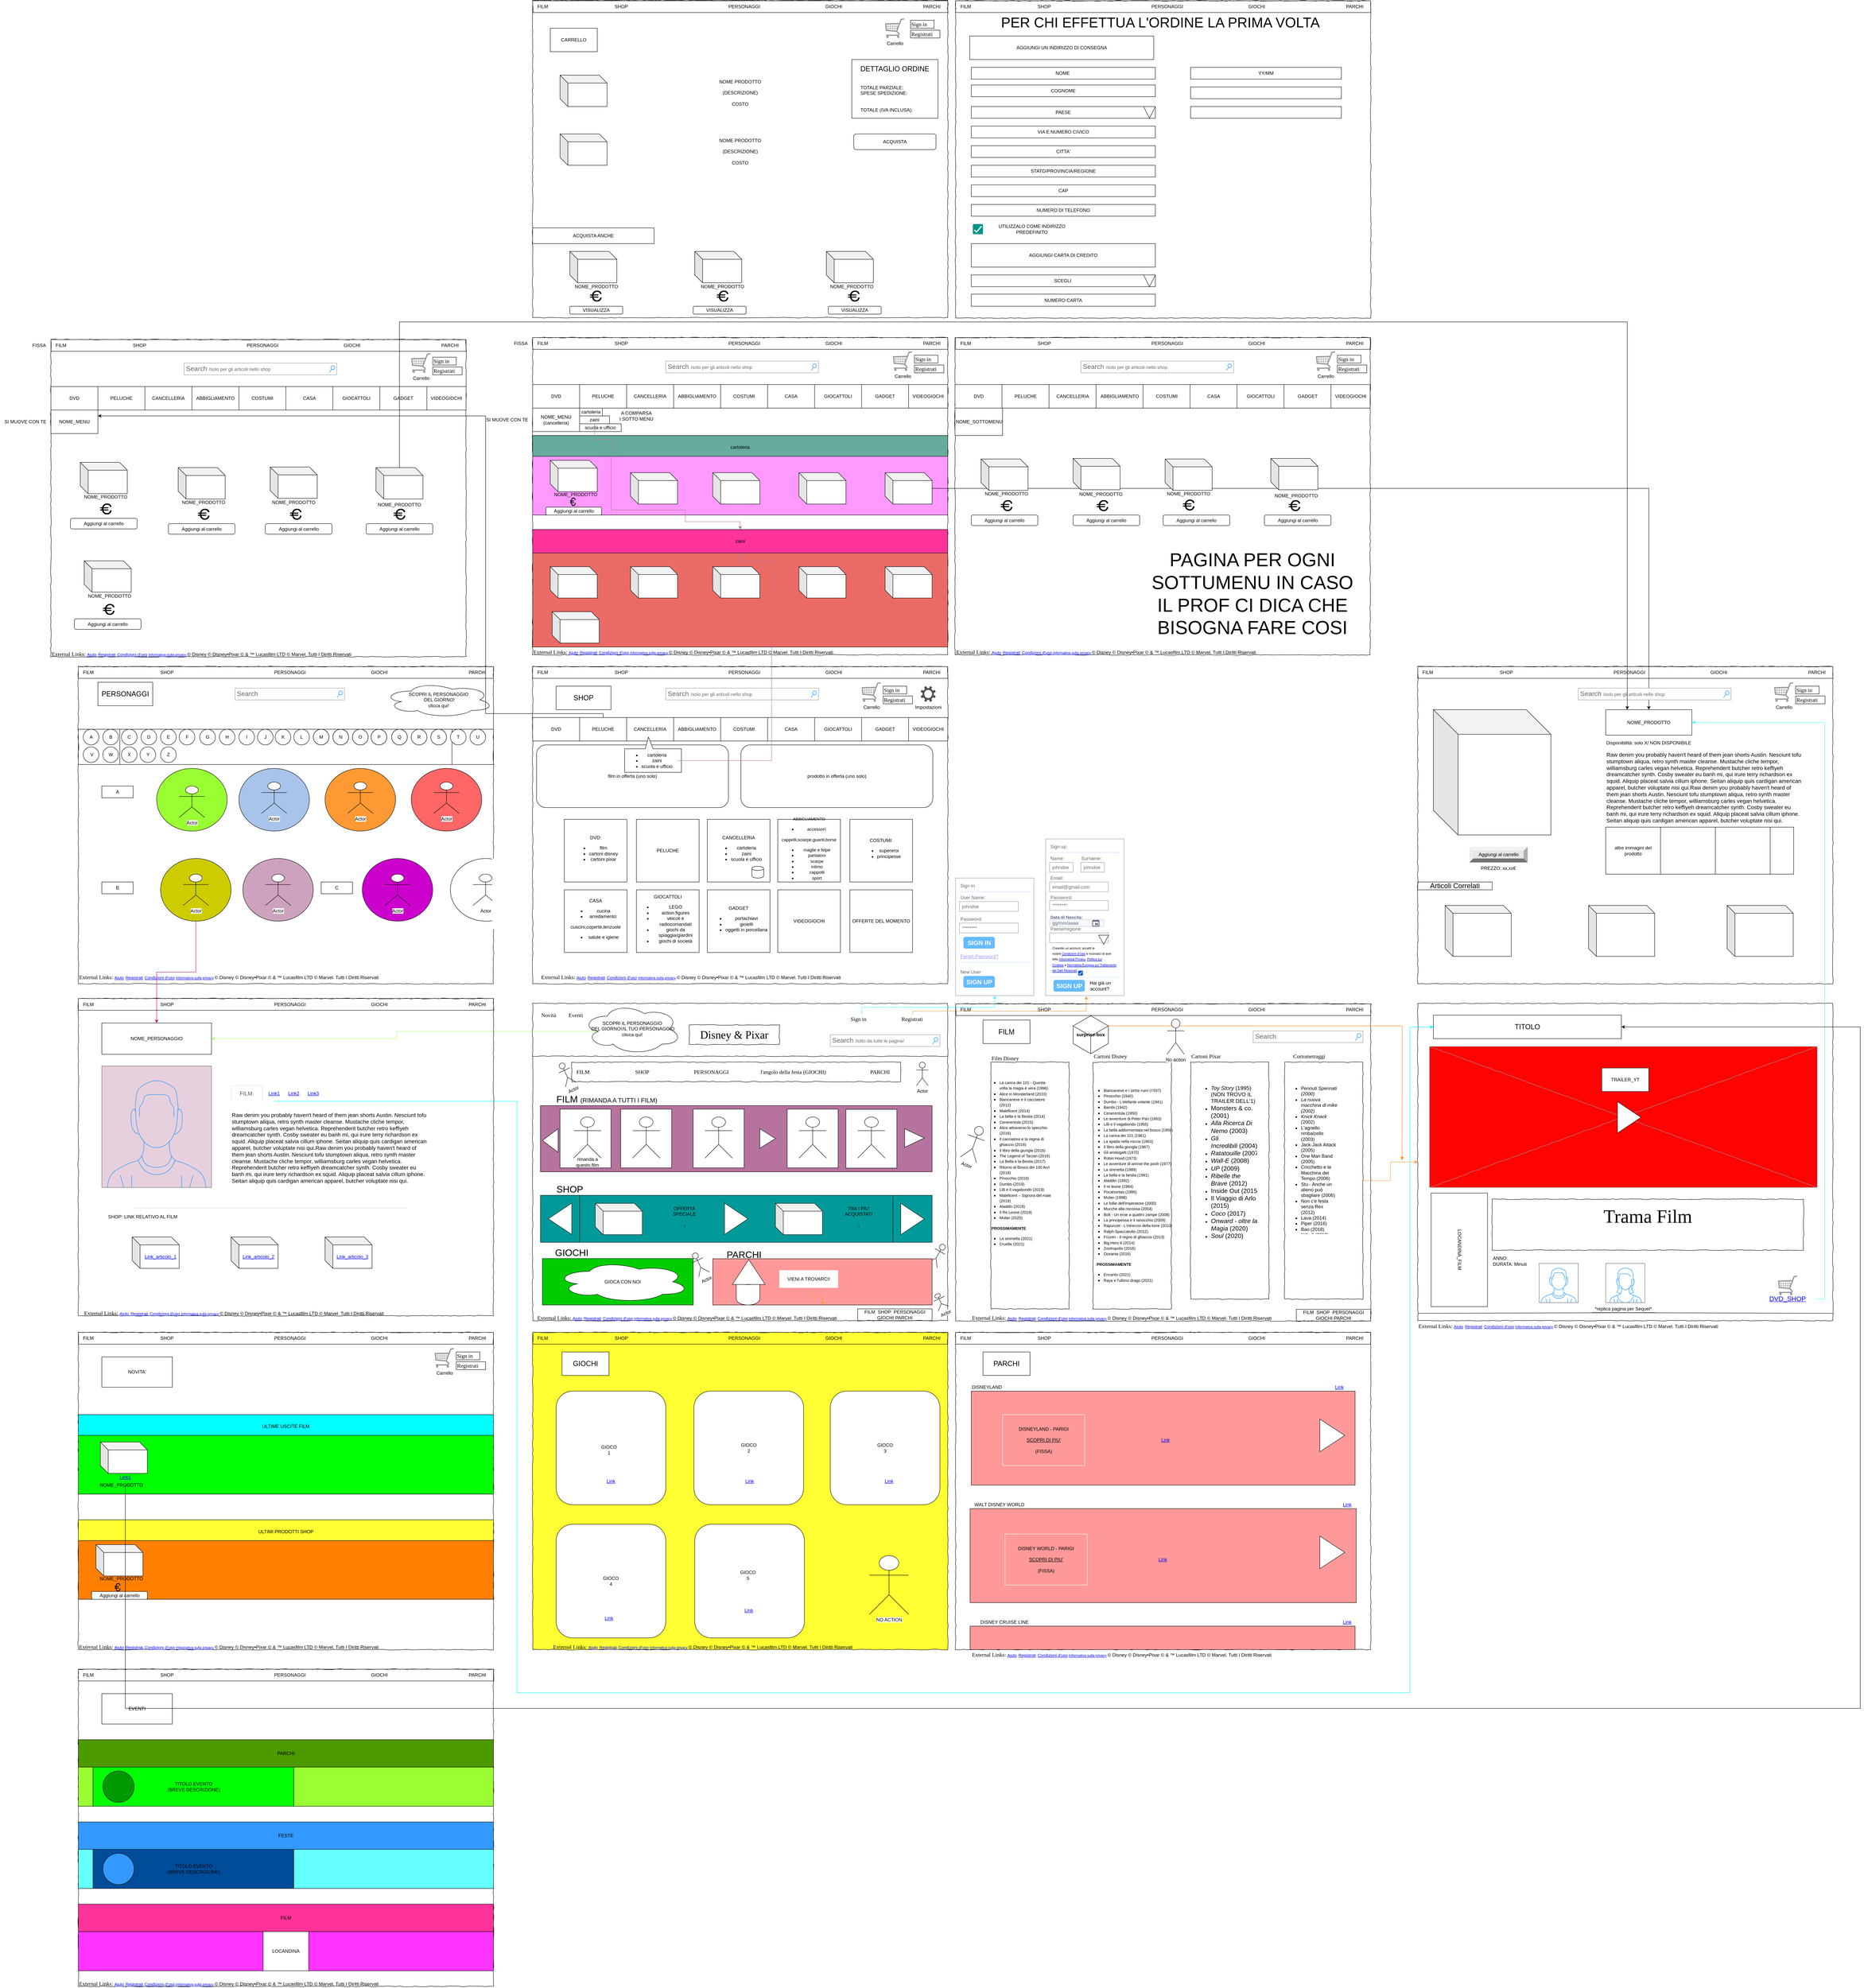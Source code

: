 <mxfile version="13.0.1" type="device"><diagram name="Page-1" id="03018318-947c-dd8e-b7a3-06fadd420f32"><mxGraphModel dx="3077" dy="3480" grid="1" gridSize="10" guides="1" tooltips="1" connect="1" arrows="1" fold="1" page="0" pageScale="1" pageWidth="1100" pageHeight="850" background="#ffffff" math="0" shadow="0"><root><mxCell id="0"/><mxCell id="1" parent="0"/><mxCell id="mqxvCQv7XqUb4SmrpYbh-212" value="" style="whiteSpace=wrap;html=1;rounded=0;shadow=0;labelBackgroundColor=none;strokeColor=#000000;strokeWidth=1;fillColor=none;fontFamily=Verdana;fontSize=12;fontColor=#000000;align=center;comic=1;" parent="1" vertex="1"><mxGeometry x="2280" y="-850" width="1060" height="810" as="geometry"/></mxCell><mxCell id="mqxvCQv7XqUb4SmrpYbh-70" value="" style="shape=process;whiteSpace=wrap;html=1;backgroundOutline=1;strokeColor=#000000;" parent="1" vertex="1"><mxGeometry x="-1140" y="-690" width="1060" height="90" as="geometry"/></mxCell><mxCell id="mqxvCQv7XqUb4SmrpYbh-110" value="" style="whiteSpace=wrap;html=1;rounded=0;shadow=0;labelBackgroundColor=none;strokeColor=#000000;strokeWidth=1;fillColor=none;fontFamily=Verdana;fontSize=12;fontColor=#000000;align=center;comic=1;" parent="1" vertex="1"><mxGeometry x="20" y="-1690" width="1060" height="810" as="geometry"/></mxCell><mxCell id="mqxvCQv7XqUb4SmrpYbh-143" value="" style="rounded=0;whiteSpace=wrap;html=1;strokeColor=#000000;fillColor=#EA6B66;" parent="1" vertex="1"><mxGeometry x="20" y="-1140" width="1060" height="240" as="geometry"/></mxCell><mxCell id="mqxvCQv7XqUb4SmrpYbh-16" value="" style="ellipse;whiteSpace=wrap;html=1;" parent="1" vertex="1"><mxGeometry x="-190" y="-360" width="180" height="160" as="geometry"/></mxCell><mxCell id="mqxvCQv7XqUb4SmrpYbh-17" value="Actor" style="shape=umlActor;verticalLabelPosition=bottom;labelBackgroundColor=#ffffff;verticalAlign=top;html=1;outlineConnect=0;" parent="1" vertex="1"><mxGeometry x="-132.5" y="-320" width="65" height="80" as="geometry"/></mxCell><mxCell id="mfORHBfY5oIj4uH2cUQ8-8" value="" style="whiteSpace=wrap;html=1;rounded=0;shadow=0;labelBackgroundColor=none;strokeColor=#000000;strokeWidth=1;fillColor=none;fontFamily=Verdana;fontSize=12;fontColor=#000000;align=center;comic=1;" parent="1" vertex="1"><mxGeometry x="-1140" y="-850" width="1060" height="810" as="geometry"/></mxCell><mxCell id="mqxvCQv7XqUb4SmrpYbh-20" value="" style="ellipse;whiteSpace=wrap;html=1;fillColor=#CC00CC;" parent="1" vertex="1"><mxGeometry x="-415" y="-360" width="180" height="160" as="geometry"/></mxCell><mxCell id="mqxvCQv7XqUb4SmrpYbh-6" value="" style="ellipse;whiteSpace=wrap;html=1;fillColor=#FF9933;" parent="1" vertex="1"><mxGeometry x="-510" y="-590" width="180" height="160" as="geometry"/></mxCell><mxCell id="emn1Fltflz0sM9h471HV-152" value="" style="rounded=0;whiteSpace=wrap;html=1;fillColor=#FF9999;" parent="1" vertex="1"><mxGeometry x="1137" y="1300" width="986" height="240" as="geometry"/></mxCell><mxCell id="emn1Fltflz0sM9h471HV-138" value="" style="whiteSpace=wrap;html=1;rounded=0;shadow=0;labelBackgroundColor=none;strokeColor=#000000;strokeWidth=1;fillColor=none;fontFamily=Verdana;fontSize=12;fontColor=#000000;align=center;comic=1;" parent="1" vertex="1"><mxGeometry x="1100" y="850" width="1060" height="810" as="geometry"/></mxCell><mxCell id="emn1Fltflz0sM9h471HV-147" value="" style="rounded=0;whiteSpace=wrap;html=1;fillColor=#FF9999;" parent="1" vertex="1"><mxGeometry x="1140" y="1000" width="980" height="240" as="geometry"/></mxCell><mxCell id="677b7b8949515195-1" value="" style="whiteSpace=wrap;html=1;rounded=0;shadow=0;labelBackgroundColor=none;strokeColor=#000000;strokeWidth=1;fillColor=none;fontFamily=Verdana;fontSize=12;fontColor=#000000;align=center;comic=1;" parent="1" vertex="1"><mxGeometry x="20" y="10" width="1060" height="810" as="geometry"/></mxCell><mxCell id="emn1Fltflz0sM9h471HV-98" value="" style="rounded=0;whiteSpace=wrap;html=1;fillColor=#00CC00;" parent="1" vertex="1"><mxGeometry x="45" y="661.5" width="385" height="118.5" as="geometry"/></mxCell><mxCell id="emn1Fltflz0sM9h471HV-74" value="" style="rounded=0;whiteSpace=wrap;html=1;fillColor=#B5739D;" parent="1" vertex="1"><mxGeometry x="40" y="271" width="1000" height="169" as="geometry"/></mxCell><mxCell id="emn1Fltflz0sM9h471HV-77" value="" style="rounded=0;whiteSpace=wrap;html=1;fillColor=#FFFFFF;" parent="1" vertex="1"><mxGeometry x="820" y="280.5" width="130" height="150" as="geometry"/></mxCell><mxCell id="emn1Fltflz0sM9h471HV-73" value="" style="rounded=0;whiteSpace=wrap;html=1;" parent="1" vertex="1"><mxGeometry x="670" y="280" width="130" height="150" as="geometry"/></mxCell><mxCell id="emn1Fltflz0sM9h471HV-72" value="" style="rounded=0;whiteSpace=wrap;html=1;" parent="1" vertex="1"><mxGeometry x="430" y="280" width="130" height="150" as="geometry"/></mxCell><mxCell id="emn1Fltflz0sM9h471HV-71" value="" style="rounded=0;whiteSpace=wrap;html=1;" parent="1" vertex="1"><mxGeometry x="245" y="280" width="130" height="150" as="geometry"/></mxCell><mxCell id="_fH34ajNTzRaU5qSkQtP-9" value="" style="whiteSpace=wrap;html=1;rounded=0;shadow=0;labelBackgroundColor=none;strokeColor=#000000;strokeWidth=1;fillColor=none;fontFamily=Verdana;fontSize=12;fontColor=#000000;align=center;comic=1;" parent="1" vertex="1"><mxGeometry x="1100" y="11" width="1060" height="810" as="geometry"/></mxCell><mxCell id="_fH34ajNTzRaU5qSkQtP-26" value="" style="whiteSpace=wrap;html=1;rounded=0;shadow=0;labelBackgroundColor=none;strokeWidth=1;fillColor=none;fontFamily=Verdana;fontSize=12;align=center;comic=1;" parent="1" vertex="1"><mxGeometry x="1700" y="160" width="200" height="605" as="geometry"/></mxCell><mxCell id="_fH34ajNTzRaU5qSkQtP-40" style="edgeStyle=orthogonalEdgeStyle;rounded=0;orthogonalLoop=1;jettySize=auto;html=1;exitX=1;exitY=0.5;exitDx=0;exitDy=0;entryX=0;entryY=0.5;entryDx=0;entryDy=0;strokeColor=#FF9933;" parent="1" source="_fH34ajNTzRaU5qSkQtP-19" target="_fH34ajNTzRaU5qSkQtP-8" edge="1"><mxGeometry relative="1" as="geometry"/></mxCell><mxCell id="_fH34ajNTzRaU5qSkQtP-19" value="" style="whiteSpace=wrap;html=1;rounded=0;shadow=0;labelBackgroundColor=none;strokeWidth=1;fillColor=none;fontFamily=Verdana;fontSize=12;align=center;comic=1;" parent="1" vertex="1"><mxGeometry x="1940" y="160" width="200" height="605" as="geometry"/></mxCell><mxCell id="_fH34ajNTzRaU5qSkQtP-18" value="" style="whiteSpace=wrap;html=1;rounded=0;shadow=0;labelBackgroundColor=none;strokeWidth=1;fillColor=none;fontFamily=Verdana;fontSize=12;align=center;comic=1;" parent="1" vertex="1"><mxGeometry x="1451" y="160" width="200" height="630" as="geometry"/></mxCell><mxCell id="_fH34ajNTzRaU5qSkQtP-15" value="" style="whiteSpace=wrap;html=1;rounded=0;shadow=0;labelBackgroundColor=none;strokeWidth=1;fillColor=none;fontFamily=Verdana;fontSize=12;align=center;comic=1;" parent="1" vertex="1"><mxGeometry x="1190" y="160" width="200" height="630" as="geometry"/></mxCell><mxCell id="_fH34ajNTzRaU5qSkQtP-8" value="" style="whiteSpace=wrap;html=1;rounded=0;shadow=0;labelBackgroundColor=none;strokeColor=#000000;strokeWidth=1;fillColor=none;fontFamily=Verdana;fontSize=12;fontColor=#000000;align=center;comic=1;" parent="1" vertex="1"><mxGeometry x="2280" y="10" width="1060" height="810" as="geometry"/></mxCell><mxCell id="677b7b8949515195-2" value="Disney &amp;amp; Pixar" style="whiteSpace=wrap;html=1;rounded=0;shadow=0;labelBackgroundColor=none;strokeWidth=1;fontFamily=Verdana;fontSize=28;align=center;comic=1;" parent="1" vertex="1"><mxGeometry x="420" y="65" width="230" height="50" as="geometry"/></mxCell><mxCell id="677b7b8949515195-3" value="Search &lt;font style=&quot;font-size: 12px&quot;&gt;/tutto da tutte le pagine/&lt;/font&gt;" style="strokeWidth=1;shadow=0;dashed=0;align=center;html=1;shape=mxgraph.mockup.forms.searchBox;strokeColor=#999999;mainText=;strokeColor2=#008cff;fontColor=#666666;fontSize=17;align=left;spacingLeft=3;rounded=0;labelBackgroundColor=none;comic=1;" parent="1" vertex="1"><mxGeometry x="780" y="90" width="280" height="30" as="geometry"/></mxCell><mxCell id="677b7b8949515195-4" value="Novità" style="text;html=1;points=[];align=left;verticalAlign=top;spacingTop=-4;fontSize=14;fontFamily=Verdana" parent="1" vertex="1"><mxGeometry x="40" y="30" width="60" height="20" as="geometry"/></mxCell><mxCell id="677b7b8949515195-5" value="Eventi" style="text;html=1;points=[];align=left;verticalAlign=top;spacingTop=-4;fontSize=14;fontFamily=Verdana" parent="1" vertex="1"><mxGeometry x="110" y="30" width="60" height="20" as="geometry"/></mxCell><mxCell id="emn1Fltflz0sM9h471HV-54" style="edgeStyle=orthogonalEdgeStyle;rounded=0;orthogonalLoop=1;jettySize=auto;html=1;strokeColor=#33FFFF;" parent="1" source="677b7b8949515195-6" target="_fH34ajNTzRaU5qSkQtP-59" edge="1"><mxGeometry relative="1" as="geometry"><Array as="points"><mxPoint x="860" y="20"/><mxPoint x="1200" y="20"/></Array></mxGeometry></mxCell><mxCell id="677b7b8949515195-6" value="Sign in" style="text;html=1;points=[];align=left;verticalAlign=top;spacingTop=-4;fontSize=14;fontFamily=Verdana" parent="1" vertex="1"><mxGeometry x="830" y="40" width="60" height="20" as="geometry"/></mxCell><mxCell id="emn1Fltflz0sM9h471HV-53" style="edgeStyle=orthogonalEdgeStyle;rounded=0;orthogonalLoop=1;jettySize=auto;html=1;entryX=0.518;entryY=1.004;entryDx=0;entryDy=0;entryPerimeter=0;strokeColor=#FF9933;" parent="1" source="677b7b8949515195-7" target="emn1Fltflz0sM9h471HV-2" edge="1"><mxGeometry relative="1" as="geometry"><Array as="points"><mxPoint x="990" y="30"/><mxPoint x="1434" y="30"/></Array></mxGeometry></mxCell><mxCell id="677b7b8949515195-7" value="Registrati" style="text;html=1;points=[];align=left;verticalAlign=top;spacingTop=-4;fontSize=14;fontFamily=Verdana" parent="1" vertex="1"><mxGeometry x="960" y="40" width="60" height="20" as="geometry"/></mxCell><mxCell id="677b7b8949515195-9" value="" style="line;strokeWidth=1;html=1;rounded=0;shadow=0;labelBackgroundColor=none;fillColor=none;fontFamily=Verdana;fontSize=14;fontColor=#000000;align=center;comic=1;" parent="1" vertex="1"><mxGeometry x="20" y="140" width="1060" height="10" as="geometry"/></mxCell><mxCell id="677b7b8949515195-10" value="" style="whiteSpace=wrap;html=1;rounded=0;shadow=0;labelBackgroundColor=none;strokeWidth=1;fillColor=none;fontFamily=Verdana;fontSize=12;align=center;comic=1;" parent="1" vertex="1"><mxGeometry x="120" y="160" width="840" height="50" as="geometry"/></mxCell><mxCell id="677b7b8949515195-11" value="FILM" style="text;html=1;points=[];align=left;verticalAlign=top;spacingTop=-4;fontSize=14;fontFamily=Verdana" parent="1" vertex="1"><mxGeometry x="130" y="175" width="60" height="20" as="geometry"/></mxCell><mxCell id="677b7b8949515195-12" value="SHOP" style="text;html=1;points=[];align=left;verticalAlign=top;spacingTop=-4;fontSize=14;fontFamily=Verdana" parent="1" vertex="1"><mxGeometry x="280" y="175" width="60" height="20" as="geometry"/></mxCell><mxCell id="677b7b8949515195-13" value="PARCHI" style="text;html=1;points=[];align=left;verticalAlign=top;spacingTop=-4;fontSize=14;fontFamily=Verdana" parent="1" vertex="1"><mxGeometry x="880" y="175" width="60" height="20" as="geometry"/></mxCell><mxCell id="677b7b8949515195-14" value="l'angolo della festa (GIOCHI)" style="text;html=1;points=[];align=left;verticalAlign=top;spacingTop=-4;fontSize=14;fontFamily=Verdana" parent="1" vertex="1"><mxGeometry x="600" y="175" width="60" height="20" as="geometry"/></mxCell><mxCell id="677b7b8949515195-27" value="Film Disney" style="text;html=1;points=[];align=left;verticalAlign=top;spacingTop=-4;fontSize=14;fontFamily=Verdana" parent="1" vertex="1"><mxGeometry x="1190" y="140" width="170" height="20" as="geometry"/></mxCell><mxCell id="677b7b8949515195-42" value="External Links:&amp;nbsp;&lt;li style=&quot;font-family: &amp;#34;matterhorn&amp;#34; , &amp;#34;helvetica&amp;#34; , sans-serif ; margin: 0px ; padding: 0px ; font-size: 0.75em ; display: inline-block&quot;&gt;&lt;a target=&quot;&quot; href=&quot;https://support.disney.com/hc/it&quot; style=&quot;transition: 125ms ease 0s&quot;&gt;Aiuto&lt;/a&gt;&lt;/li&gt;&lt;span style=&quot;font-family: &amp;#34;matterhorn&amp;#34; , &amp;#34;helvetica&amp;#34; , sans-serif ; font-size: 16px&quot;&gt;&amp;nbsp;&lt;/span&gt;&lt;li style=&quot;font-family: &amp;#34;matterhorn&amp;#34; , &amp;#34;helvetica&amp;#34; , sans-serif ; margin: 0px ; padding: 0px ; font-size: 0.75em ; display: inline-block&quot;&gt;&lt;a target=&quot;&quot; href=&quot;https://disney.it/registrati&quot; style=&quot;transition: 125ms ease 0s&quot;&gt;Registrati&lt;/a&gt;&lt;/li&gt;&lt;span style=&quot;font-family: &amp;#34;matterhorn&amp;#34; , &amp;#34;helvetica&amp;#34; , sans-serif ; font-size: 16px&quot;&gt;&amp;nbsp;&lt;/span&gt;&lt;li style=&quot;font-family: &amp;#34;matterhorn&amp;#34; , &amp;#34;helvetica&amp;#34; , sans-serif ; margin: 0px ; padding: 0px ; display: inline-block&quot;&gt;&lt;a target=&quot;&quot; href=&quot;https://disneytermsofuse.com/italian-italy/&quot; style=&quot;font-size: 0.75em ; transition: all 125ms ease 0s&quot;&gt;Condizioni d'uso&lt;/a&gt;&lt;span style=&quot;font-size: 0.75em&quot;&gt;&amp;nbsp;&lt;/span&gt;&lt;font style=&quot;transition: all 125ms ease 0s ; font-size: 9px&quot;&gt;&lt;a target=&quot;&quot; href=&quot;https://privacy.thewaltdisneycompany.com/it/informativa-sulla-privacy/&quot; style=&quot;transition: all 125ms ease 0s&quot;&gt;Informativa sulla privacy&lt;/a&gt;&amp;nbsp;&lt;/font&gt;&lt;span style=&quot;font-family: &amp;#34;inspiretwdc&amp;#34; , &amp;#34;avenirnext&amp;#34; , &amp;#34;matterhorn&amp;#34; , &amp;#34;inspiretwdc&amp;#34; , &amp;#34;helvetica&amp;#34; , sans-serif ; font-size: 12px&quot;&gt;© Disney © Disney•Pixar © &amp;amp; ™ Lucasfilm LTD © Marvel. Tutti I Diritti Riservati&lt;/span&gt;&lt;br&gt;&lt;/li&gt;" style="text;html=1;points=[];align=left;verticalAlign=top;spacingTop=-4;fontSize=14;fontFamily=Verdana" parent="1" vertex="1"><mxGeometry x="30" y="800" width="890" height="20" as="geometry"/></mxCell><mxCell id="_fH34ajNTzRaU5qSkQtP-2" value="Actor" style="shape=umlActor;verticalLabelPosition=bottom;labelBackgroundColor=#ffffff;verticalAlign=top;html=1;outlineConnect=0;rotation=-25;" parent="1" vertex="1"><mxGeometry x="90" y="160" width="30" height="60" as="geometry"/></mxCell><mxCell id="_fH34ajNTzRaU5qSkQtP-3" value="Actor" style="shape=umlActor;verticalLabelPosition=bottom;labelBackgroundColor=#ffffff;verticalAlign=top;html=1;outlineConnect=0;" parent="1" vertex="1"><mxGeometry x="1000" y="160" width="30" height="60" as="geometry"/></mxCell><mxCell id="mqxvCQv7XqUb4SmrpYbh-77" style="edgeStyle=orthogonalEdgeStyle;rounded=0;orthogonalLoop=1;jettySize=auto;html=1;exitX=0.16;exitY=0.55;exitDx=0;exitDy=0;exitPerimeter=0;entryX=1;entryY=0.5;entryDx=0;entryDy=0;strokeColor=#B3FF66;" parent="1" source="_fH34ajNTzRaU5qSkQtP-5" target="mqxvCQv7XqUb4SmrpYbh-51" edge="1"><mxGeometry relative="1" as="geometry"/></mxCell><mxCell id="_fH34ajNTzRaU5qSkQtP-5" value="SCOPRI IL PERSONAGGIO&lt;br&gt;&amp;nbsp;DEL GIORNO!/IL TUO PERSONAGGIO&lt;br&gt;clicca qui!" style="ellipse;shape=cloud;whiteSpace=wrap;html=1;" parent="1" vertex="1"><mxGeometry x="147.5" y="10" width="252.5" height="130" as="geometry"/></mxCell><mxCell id="_fH34ajNTzRaU5qSkQtP-7" value="" style="verticalLabelPosition=bottom;shadow=0;dashed=0;align=center;html=1;verticalAlign=top;strokeWidth=1;shape=mxgraph.mockup.graphics.simpleIcon;strokeColor=#999999;rounded=0;labelBackgroundColor=none;fontFamily=Verdana;fontSize=14;fontColor=#000000;comic=1;fillColor=#FF0303;" parent="1" vertex="1"><mxGeometry x="2310" y="120" width="990" height="360" as="geometry"/></mxCell><mxCell id="_fH34ajNTzRaU5qSkQtP-10" value="&lt;font style=&quot;font-size: 18px&quot;&gt;FILM&lt;/font&gt;" style="rounded=0;whiteSpace=wrap;html=1;" parent="1" vertex="1"><mxGeometry x="1170" y="52.5" width="120" height="60" as="geometry"/></mxCell><mxCell id="_fH34ajNTzRaU5qSkQtP-16" value="Search" style="strokeWidth=1;shadow=0;dashed=0;align=center;html=1;shape=mxgraph.mockup.forms.searchBox;strokeColor=#999999;mainText=;strokeColor2=#008cff;fontColor=#666666;fontSize=17;align=left;spacingLeft=3;rounded=0;labelBackgroundColor=none;comic=1;" parent="1" vertex="1"><mxGeometry x="1860" y="80" width="280" height="30" as="geometry"/></mxCell><mxCell id="_fH34ajNTzRaU5qSkQtP-20" value="Cartoni Pixar" style="text;html=1;points=[];align=left;verticalAlign=top;spacingTop=-4;fontSize=14;fontFamily=Verdana" parent="1" vertex="1"><mxGeometry x="1700" y="135" width="170" height="20" as="geometry"/></mxCell><mxCell id="_fH34ajNTzRaU5qSkQtP-21" value="Cartoni Disney" style="text;html=1;points=[];align=left;verticalAlign=top;spacingTop=-4;fontSize=14;fontFamily=Verdana" parent="1" vertex="1"><mxGeometry x="1451" y="135" width="170" height="20" as="geometry"/></mxCell><mxCell id="_fH34ajNTzRaU5qSkQtP-22" value="Cortometraggi" style="text;html=1;points=[];align=left;verticalAlign=top;spacingTop=-4;fontSize=14;fontFamily=Verdana" parent="1" vertex="1"><mxGeometry x="1960" y="135" width="170" height="20" as="geometry"/></mxCell><mxCell id="_fH34ajNTzRaU5qSkQtP-24" value="&lt;ul&gt;&lt;li&gt;&lt;div style=&quot;box-sizing: border-box&quot;&gt;&lt;div&gt;&lt;font style=&quot;font-size: 10px&quot;&gt;La carica dei 101 - Questa volta la magia è vera (1996)&lt;/font&gt;&lt;/div&gt;&lt;/div&gt;&lt;/li&gt;&lt;li&gt;&lt;div&gt;&lt;font style=&quot;font-size: 10px&quot;&gt;Alice in Wonderland (2010)&lt;/font&gt;&lt;/div&gt;&lt;/li&gt;&lt;li&gt;&lt;div&gt;&lt;font style=&quot;font-size: 10px&quot;&gt;Biancaneve e il cacciatore (2012)&lt;/font&gt;&lt;/div&gt;&lt;div style=&quot;box-sizing: border-box&quot;&gt;&lt;div&gt;&lt;/div&gt;&lt;/div&gt;&lt;/li&gt;&lt;li&gt;&lt;div&gt;&lt;font style=&quot;font-size: 10px&quot;&gt;Maleficent (2014)&lt;br&gt;&lt;/font&gt;&lt;/div&gt;&lt;/li&gt;&lt;li&gt;&lt;div&gt;&lt;font style=&quot;font-size: 10px&quot;&gt;La bella e la Bestia (2014)&lt;/font&gt;&lt;/div&gt;&lt;/li&gt;&lt;li&gt;&lt;div&gt;&lt;font style=&quot;font-size: 10px&quot;&gt;Cenerentola (2015)&lt;/font&gt;&lt;/div&gt;&lt;/li&gt;&lt;li&gt;&lt;div&gt;&lt;span&gt;&lt;font style=&quot;font-size: 10px&quot;&gt;Alice attraverso lo specchio (2016)&lt;/font&gt;&lt;/span&gt;&lt;/div&gt;&lt;/li&gt;&lt;li&gt;&lt;div&gt;&lt;font style=&quot;font-size: 10px&quot;&gt;Il cacciatore e la regina di ghiaccio (2016)&lt;/font&gt;&lt;/div&gt;&lt;div style=&quot;box-sizing: border-box&quot;&gt;&lt;div&gt;&lt;/div&gt;&lt;/div&gt;&lt;/li&gt;&lt;li&gt;&lt;div&gt;&lt;font style=&quot;font-size: 10px&quot;&gt;Il libro della giungla (2016)&lt;/font&gt;&lt;/div&gt;&lt;/li&gt;&lt;li&gt;&lt;div&gt;&lt;font style=&quot;font-size: 10px&quot;&gt;The Legend of Tarzan (2016)&lt;/font&gt;&lt;/div&gt;&lt;/li&gt;&lt;li&gt;&lt;div&gt;&lt;font style=&quot;font-size: 10px&quot;&gt;La Bella e la Bestia (2017)&lt;/font&gt;&lt;/div&gt;&lt;/li&gt;&lt;li&gt;&lt;div&gt;&lt;font style=&quot;font-size: 10px&quot;&gt;Ritorno al Bosco dei 100 Acri (2018)&lt;/font&gt;&lt;/div&gt;&lt;/li&gt;&lt;li&gt;&lt;div&gt;&lt;span&gt;&lt;font style=&quot;font-size: 10px&quot;&gt;Pinocchio (2019)&lt;/font&gt;&lt;/span&gt;&lt;/div&gt;&lt;/li&gt;&lt;li&gt;&lt;div&gt;&lt;font style=&quot;font-size: 10px&quot;&gt;Dumbo (2019)&lt;/font&gt;&lt;/div&gt;&lt;/li&gt;&lt;li&gt;&lt;div&gt;&lt;font style=&quot;font-size: 10px&quot;&gt;Lilli e il vagabondo (2019)&lt;/font&gt;&lt;/div&gt;&lt;/li&gt;&lt;li&gt;&lt;div style=&quot;box-sizing: border-box&quot;&gt;&lt;div&gt;&lt;div&gt;&lt;font style=&quot;font-size: 10px&quot;&gt;Maleficent – Signora del male (2019)&lt;/font&gt;&lt;/div&gt;&lt;/div&gt;&lt;/div&gt;&lt;/li&gt;&lt;li&gt;&lt;div&gt;&lt;font style=&quot;font-size: 10px&quot;&gt;Aladdin (2019)&lt;/font&gt;&lt;/div&gt;&lt;/li&gt;&lt;li&gt;&lt;div&gt;&lt;font style=&quot;font-size: 10px&quot;&gt;Il Re Leone (2019)&lt;/font&gt;&lt;/div&gt;&lt;/li&gt;&lt;li&gt;&lt;div&gt;&lt;font style=&quot;font-size: 10px&quot;&gt;Mulan (2020)&lt;/font&gt;&lt;/div&gt;&lt;/li&gt;&lt;/ul&gt;&lt;div&gt;&lt;font style=&quot;font-size: 10px&quot;&gt;&amp;nbsp; &amp;nbsp; &amp;nbsp; &lt;b&gt;&amp;nbsp;PROSSIMAMENTE&lt;/b&gt;&lt;/font&gt;&lt;/div&gt;&lt;ul&gt;&lt;li&gt;&lt;div&gt;&lt;font style=&quot;font-size: 10px&quot;&gt;La sirenetta (2021)&lt;/font&gt;&lt;/div&gt;&lt;/li&gt;&lt;li&gt;&lt;div style=&quot;box-sizing: border-box&quot;&gt;&lt;div&gt;&lt;div&gt;&lt;font style=&quot;font-size: 10px&quot;&gt;Cruella (2021)&lt;/font&gt;&lt;/div&gt;&lt;/div&gt;&lt;/div&gt;&lt;div&gt;&lt;br&gt;&lt;/div&gt;&lt;/li&gt;&lt;/ul&gt;" style="text;strokeColor=none;fillColor=none;html=1;whiteSpace=wrap;verticalAlign=middle;overflow=hidden;" parent="1" vertex="1"><mxGeometry x="1170" y="160" width="175" height="530" as="geometry"/></mxCell><mxCell id="_fH34ajNTzRaU5qSkQtP-25" value="&lt;ul&gt;&lt;li style=&quot;box-sizing: border-box&quot;&gt;&lt;font style=&quot;font-size: 14px&quot;&gt;&lt;i style=&quot;box-sizing: border-box&quot;&gt;Toy Story&amp;nbsp;&lt;/i&gt;(1995) (NON TROVO IL TRAILER DELL'1)&lt;/font&gt;&lt;/li&gt;&lt;li style=&quot;box-sizing: border-box&quot;&gt;&lt;font size=&quot;3&quot;&gt;Monsters &amp;amp; co. (2001)&lt;/font&gt;&lt;/li&gt;&lt;li style=&quot;box-sizing: border-box&quot;&gt;&lt;font size=&quot;3&quot;&gt;&lt;i style=&quot;box-sizing: border-box&quot;&gt;Alla Ricerca Di Nemo&lt;/i&gt;&amp;nbsp;(2003)&lt;/font&gt;&lt;/li&gt;&lt;li style=&quot;box-sizing: border-box&quot;&gt;&lt;font size=&quot;3&quot;&gt;&lt;i&gt;Gli Incredibili&amp;nbsp;&lt;/i&gt;(2004)&lt;/font&gt;&lt;/li&gt;&lt;li style=&quot;box-sizing: border-box&quot;&gt;&lt;font size=&quot;3&quot;&gt;&lt;i&gt;Ratatouille&amp;nbsp;&lt;/i&gt;(2007)&lt;/font&gt;&lt;/li&gt;&lt;li style=&quot;box-sizing: border-box&quot;&gt;&lt;font size=&quot;3&quot;&gt;&lt;i&gt;Wall-E&amp;nbsp;&lt;/i&gt;(2008)&lt;/font&gt;&lt;/li&gt;&lt;li style=&quot;box-sizing: border-box&quot;&gt;&lt;font size=&quot;3&quot;&gt;&lt;i&gt;UP&lt;/i&gt; (2009)&lt;/font&gt;&lt;/li&gt;&lt;li style=&quot;box-sizing: border-box&quot;&gt;&lt;font size=&quot;3&quot;&gt;&lt;i style=&quot;box-sizing: border-box&quot;&gt;Ribelle the Brave&amp;nbsp;&lt;/i&gt;(2012)&lt;/font&gt;&lt;/li&gt;&lt;li style=&quot;box-sizing: border-box&quot;&gt;&lt;font size=&quot;3&quot;&gt;Inside Out (2015)&lt;/font&gt;&lt;/li&gt;&lt;li style=&quot;box-sizing: border-box&quot;&gt;&lt;font size=&quot;3&quot;&gt;Il Viaggio di Arlo (2015)&lt;/font&gt;&lt;/li&gt;&lt;li style=&quot;box-sizing: border-box&quot;&gt;&lt;font size=&quot;3&quot;&gt;&lt;i&gt;Coco&amp;nbsp;&lt;/i&gt;(2017)&lt;/font&gt;&lt;/li&gt;&lt;li style=&quot;box-sizing: border-box&quot;&gt;&lt;font size=&quot;3&quot;&gt;&lt;i style=&quot;box-sizing: border-box&quot;&gt;Onward - oltre la Magia&amp;nbsp;&lt;/i&gt;(2020)&lt;/font&gt;&lt;/li&gt;&lt;li style=&quot;box-sizing: border-box&quot;&gt;&lt;font size=&quot;3&quot;&gt;&lt;i&gt;Soul&amp;nbsp;&lt;/i&gt;(2020)&lt;/font&gt;&lt;/li&gt;&lt;/ul&gt;" style="text;strokeColor=none;fillColor=none;html=1;whiteSpace=wrap;verticalAlign=middle;overflow=hidden;" parent="1" vertex="1"><mxGeometry x="1710" y="175" width="160" height="480" as="geometry"/></mxCell><mxCell id="_fH34ajNTzRaU5qSkQtP-27" value="&lt;ul&gt;&lt;li&gt;&lt;font style=&quot;font-size: 10px&quot;&gt;Biancaneve &lt;font face=&quot;Segoe UI, system-ui, Apple Color Emoji, Segoe UI Emoji, sans-serif&quot;&gt;e i sette nani (1937)&lt;/font&gt;&lt;/font&gt;&lt;/li&gt;&lt;li&gt;&lt;font style=&quot;font-size: 10px&quot;&gt;Pinocchio (1940)&lt;/font&gt;&lt;/li&gt;&lt;li&gt;&lt;font style=&quot;font-size: 10px&quot;&gt;Dumbo - L'elefante volante (1941)&lt;/font&gt;&lt;/li&gt;&lt;li&gt;&lt;font style=&quot;font-size: 10px&quot;&gt;Bambi (1942)&lt;/font&gt;&lt;/li&gt;&lt;li&gt;&lt;div style=&quot;display: inline&quot;&gt;&lt;font style=&quot;font-size: 10px&quot;&gt;Cenerentola (1950)&lt;/font&gt;&lt;/div&gt;&lt;/li&gt;&lt;li&gt;&lt;font style=&quot;font-size: 10px&quot;&gt;&lt;span&gt;Le avventure di Peter Pan (1953)&lt;/span&gt;&lt;/font&gt;&lt;/li&gt;&lt;li&gt;&lt;font style=&quot;font-size: 10px&quot;&gt;&lt;span&gt;Lilli e il vagabondo (1955)&lt;/span&gt;&lt;/font&gt;&lt;/li&gt;&lt;li&gt;&lt;font style=&quot;font-size: 10px&quot;&gt;&lt;span&gt;La bella addormentata nel bosco (1959)&lt;/span&gt;&lt;/font&gt;&lt;/li&gt;&lt;li&gt;&lt;font style=&quot;font-size: 10px&quot;&gt;&lt;span&gt;La carica dei 101 (1961)&lt;/span&gt;&lt;/font&gt;&lt;/li&gt;&lt;li&gt;&lt;font style=&quot;font-size: 10px&quot;&gt;&lt;span&gt;La spada nella roccia (1963)&lt;/span&gt;&lt;/font&gt;&lt;/li&gt;&lt;li&gt;&lt;font style=&quot;font-size: 10px&quot;&gt;&lt;span&gt;Il libro della giungla (1967)&lt;/span&gt;&lt;/font&gt;&lt;/li&gt;&lt;li&gt;&lt;font style=&quot;font-size: 10px&quot;&gt;&lt;span&gt;Gli aristogatti (1970)&lt;/span&gt;&lt;/font&gt;&lt;/li&gt;&lt;li&gt;&lt;font style=&quot;font-size: 10px&quot;&gt;&lt;span&gt;Robin Hood (1973)&lt;/span&gt;&lt;/font&gt;&lt;/li&gt;&lt;li&gt;&lt;font style=&quot;font-size: 10px&quot;&gt;&lt;span&gt;Le avventure di winnie the pooh (1977)&lt;/span&gt;&lt;/font&gt;&lt;/li&gt;&lt;li&gt;&lt;font style=&quot;font-size: 10px&quot;&gt;&lt;span&gt;La sirenetta (1989)&lt;/span&gt;&lt;/font&gt;&lt;/li&gt;&lt;li&gt;&lt;font style=&quot;font-size: 10px&quot;&gt;&lt;span&gt;La bella e la bestia (1991)&lt;/span&gt;&lt;/font&gt;&lt;/li&gt;&lt;li&gt;&lt;font style=&quot;font-size: 10px&quot;&gt;&lt;span&gt;Aladdin (1992)&lt;/span&gt;&lt;/font&gt;&lt;/li&gt;&lt;li&gt;&lt;font style=&quot;font-size: 10px&quot;&gt;&lt;span&gt;Il re leone (1994)&lt;/span&gt;&lt;/font&gt;&lt;/li&gt;&lt;li&gt;&lt;font style=&quot;font-size: 10px&quot;&gt;&lt;span&gt;Pocahontas (1995)&lt;/span&gt;&lt;/font&gt;&lt;/li&gt;&lt;li&gt;&lt;font style=&quot;font-size: 10px&quot;&gt;&lt;span&gt;Mulan (1998)&lt;/span&gt;&lt;/font&gt;&lt;/li&gt;&lt;li&gt;&lt;font style=&quot;font-size: 10px&quot;&gt;&lt;span&gt;Le follie dell'imperatore (2000)&lt;/span&gt;&lt;/font&gt;&lt;/li&gt;&lt;li&gt;&lt;font style=&quot;font-size: 10px&quot;&gt;&lt;span&gt;Mucche alla riscossa (2004)&lt;/span&gt;&lt;/font&gt;&lt;/li&gt;&lt;li&gt;&lt;span style=&quot;font-size: 10px&quot;&gt;Bolt - Un eroe a quattro zampe (2008)&lt;/span&gt;&lt;br&gt;&lt;/li&gt;&lt;li&gt;&lt;font style=&quot;font-size: 10px&quot;&gt;&lt;span&gt;La principessa e il ranocchio (2009)&lt;/span&gt;&lt;/font&gt;&lt;/li&gt;&lt;li&gt;&lt;font style=&quot;font-size: 10px&quot;&gt;&lt;span&gt;Rapunzel - L'intreccio della torre (2010)&lt;/span&gt;&lt;/font&gt;&lt;/li&gt;&lt;li&gt;&lt;font style=&quot;font-size: 10px&quot;&gt;&lt;span&gt;Ralph Spaccatutto (2012)&lt;/span&gt;&lt;/font&gt;&lt;/li&gt;&lt;li&gt;&lt;font style=&quot;font-size: 10px&quot;&gt;&lt;span&gt;Frozen - Il regno di ghiaccio (2013)&lt;/span&gt;&lt;/font&gt;&lt;/li&gt;&lt;li&gt;&lt;font style=&quot;font-size: 10px&quot;&gt;&lt;span&gt;Big Hero 6 (2014)&lt;/span&gt;&lt;/font&gt;&lt;/li&gt;&lt;li&gt;&lt;font style=&quot;font-size: 10px&quot;&gt;&lt;span&gt;Zootropolis (2016)&lt;/span&gt;&lt;/font&gt;&lt;/li&gt;&lt;li&gt;&lt;font style=&quot;font-size: 10px&quot;&gt;&lt;span&gt;Oceania (2016)&lt;/span&gt;&lt;/font&gt;&lt;/li&gt;&lt;/ul&gt;&lt;font style=&quot;font-size: 10px&quot;&gt;&lt;b style=&quot;text-align: center&quot;&gt;&amp;nbsp; &amp;nbsp; &amp;nbsp; &amp;nbsp; PROSSIMAMENTE&lt;/b&gt;&lt;span style=&quot;text-align: center&quot;&gt;&amp;nbsp;&lt;br&gt;&lt;/span&gt;&lt;/font&gt;&lt;ul&gt;&lt;li&gt;&lt;span&gt;&lt;font style=&quot;font-size: 10px&quot;&gt;Encanto (2021)&lt;/font&gt;&lt;/span&gt;&lt;/li&gt;&lt;li&gt;&lt;font style=&quot;font-size: 10px&quot;&gt;Raya e l'ultimo drago (2021)&lt;/font&gt;&lt;/li&gt;&lt;/ul&gt;&lt;div style=&quot;font-size: 14px&quot;&gt;&lt;/div&gt;" style="text;strokeColor=none;fillColor=none;html=1;whiteSpace=wrap;verticalAlign=middle;overflow=hidden;" parent="1" vertex="1"><mxGeometry x="1436" y="160" width="230" height="627.5" as="geometry"/></mxCell><mxCell id="_fH34ajNTzRaU5qSkQtP-28" value="&lt;ul&gt;&lt;li&gt;&lt;span&gt;P&lt;/span&gt;&lt;i&gt;ennuti Spennati (2000)&lt;/i&gt;&lt;/li&gt;&lt;li&gt;&lt;i&gt;La nuova macchina di mike (2002)&lt;/i&gt;&lt;/li&gt;&lt;li&gt;&lt;i&gt;Knick Knack (&lt;/i&gt;&lt;span&gt;2002)&lt;/span&gt;&lt;/li&gt;&lt;li&gt;&lt;span&gt;L'agnello rimbalzello (2003)&amp;nbsp;&lt;/span&gt;&lt;/li&gt;&lt;li&gt;&lt;span&gt;Jack-Jack Attack (2005)&lt;/span&gt;&lt;/li&gt;&lt;li&gt;&lt;span&gt;One Man Band (2005)&amp;nbsp;&lt;/span&gt;&lt;/li&gt;&lt;li&gt;&lt;span&gt;Cricchetto e la Macchina del Tempo (2006)&amp;nbsp;&lt;/span&gt;&lt;/li&gt;&lt;li&gt;&lt;span&gt;Stu - Anche un alieno può sbagliare (2006)&lt;/span&gt;&lt;/li&gt;&lt;li&gt;&lt;span&gt;Non c'è festa senza Rex (2012)&amp;nbsp; &amp;nbsp;&lt;/span&gt;&lt;/li&gt;&lt;li&gt;&lt;span&gt;Lava (2014)&amp;nbsp;&lt;/span&gt;&lt;/li&gt;&lt;li&gt;&lt;span&gt;Piper (2016)&amp;nbsp;&amp;nbsp;&lt;/span&gt;&lt;/li&gt;&lt;li&gt;&lt;span&gt;Bao (2018)&amp;nbsp; &amp;nbsp;&lt;/span&gt;&lt;/li&gt;&lt;li&gt;&lt;span&gt;Kitbull (2019)&lt;/span&gt;&lt;/li&gt;&lt;/ul&gt;&lt;ul&gt;&lt;li&gt;&lt;i&gt;&lt;/i&gt;&lt;/li&gt;&lt;/ul&gt;" style="text;strokeColor=none;fillColor=none;html=1;whiteSpace=wrap;verticalAlign=middle;overflow=hidden;" parent="1" vertex="1"><mxGeometry x="1940" y="205.5" width="140" height="395" as="geometry"/></mxCell><mxCell id="_fH34ajNTzRaU5qSkQtP-80" style="edgeStyle=orthogonalEdgeStyle;rounded=0;orthogonalLoop=1;jettySize=auto;html=1;exitX=0;exitY=0;exitDx=90;exitDy=27.5;exitPerimeter=0;fillColor=#FFFF66;strokeColor=#FF8000;" parent="1" source="_fH34ajNTzRaU5qSkQtP-31" edge="1"><mxGeometry relative="1" as="geometry"><mxPoint x="2240" y="410" as="targetPoint"/></mxGeometry></mxCell><mxCell id="_fH34ajNTzRaU5qSkQtP-31" value="&lt;b&gt;surprise-box&lt;/b&gt;" style="html=1;whiteSpace=wrap;aspect=fixed;shape=isoCube;backgroundOutline=1;" parent="1" vertex="1"><mxGeometry x="1400" y="40" width="90" height="100" as="geometry"/></mxCell><mxCell id="_fH34ajNTzRaU5qSkQtP-35" value="Actor" style="shape=umlActor;verticalLabelPosition=bottom;labelBackgroundColor=#ffffff;verticalAlign=top;html=1;outlineConnect=0;rotation=20;" parent="1" vertex="1"><mxGeometry x="1126" y="322" width="44" height="90" as="geometry"/></mxCell><mxCell id="_fH34ajNTzRaU5qSkQtP-37" value="No action" style="shape=umlActor;verticalLabelPosition=bottom;labelBackgroundColor=#ffffff;verticalAlign=top;html=1;outlineConnect=0;rotation=0;" parent="1" vertex="1"><mxGeometry x="1640" y="50" width="44" height="90" as="geometry"/></mxCell><mxCell id="_fH34ajNTzRaU5qSkQtP-41" value="&lt;font style=&quot;font-size: 18px&quot;&gt;TITOLO&lt;/font&gt;" style="rounded=0;whiteSpace=wrap;html=1;" parent="1" vertex="1"><mxGeometry x="2320" y="40" width="480" height="60" as="geometry"/></mxCell><mxCell id="_fH34ajNTzRaU5qSkQtP-42" value="&lt;div style=&quot;text-align: justify&quot;&gt;&lt;span style=&quot;font-size: 48px&quot;&gt;Trama Film&lt;/span&gt;&lt;br&gt;&lt;/div&gt;" style="whiteSpace=wrap;html=1;rounded=0;shadow=0;labelBackgroundColor=none;strokeWidth=1;fillColor=none;fontFamily=Verdana;fontSize=12;align=center;verticalAlign=top;spacing=10;comic=1;" parent="1" vertex="1"><mxGeometry x="2470" y="510" width="795" height="130" as="geometry"/></mxCell><mxCell id="_fH34ajNTzRaU5qSkQtP-48" value="TRAILER_YT" style="rounded=0;whiteSpace=wrap;html=1;" parent="1" vertex="1"><mxGeometry x="2750" y="175" width="120" height="60" as="geometry"/></mxCell><mxCell id="_fH34ajNTzRaU5qSkQtP-49" value="" style="triangle;whiteSpace=wrap;html=1;" parent="1" vertex="1"><mxGeometry x="2790" y="261" width="60" height="80" as="geometry"/></mxCell><mxCell id="_fH34ajNTzRaU5qSkQtP-50" value="LOCANDINA_FILM" style="shape=document;whiteSpace=wrap;html=1;boundedLbl=1;size=0;rotation=90;" parent="1" vertex="1"><mxGeometry x="2241.25" y="567.25" width="290" height="144" as="geometry"/></mxCell><mxCell id="_fH34ajNTzRaU5qSkQtP-54" value="ANNO:&lt;br&gt;DURATA: Minuti" style="text;html=1;strokeColor=none;fillColor=none;align=left;verticalAlign=middle;whiteSpace=wrap;rounded=0;" parent="1" vertex="1"><mxGeometry x="2470" y="653" width="120" height="29" as="geometry"/></mxCell><mxCell id="_fH34ajNTzRaU5qSkQtP-57" value="" style="endArrow=none;html=1;entryX=1;entryY=0.977;entryDx=0;entryDy=0;entryPerimeter=0;exitX=0.001;exitY=0.977;exitDx=0;exitDy=0;exitPerimeter=0;" parent="1" source="_fH34ajNTzRaU5qSkQtP-55" target="_fH34ajNTzRaU5qSkQtP-8" edge="1"><mxGeometry width="50" height="50" relative="1" as="geometry"><mxPoint x="2770" y="660" as="sourcePoint"/><mxPoint x="2820" y="610" as="targetPoint"/><Array as="points"/></mxGeometry></mxCell><mxCell id="_fH34ajNTzRaU5qSkQtP-58" value="" style="verticalLabelPosition=bottom;shadow=0;dashed=0;align=center;html=1;verticalAlign=top;strokeWidth=1;shape=mxgraph.mockup.containers.userMale;strokeColor=#666666;strokeColor2=#008cff;" parent="1" vertex="1"><mxGeometry x="2590" y="674" width="100" height="100" as="geometry"/></mxCell><mxCell id="_fH34ajNTzRaU5qSkQtP-59" value="" style="strokeWidth=1;shadow=0;dashed=0;align=center;html=1;shape=mxgraph.mockup.forms.rrect;rSize=0;strokeColor=#999999;fillColor=#ffffff;" parent="1" vertex="1"><mxGeometry x="1100" y="-310" width="200" height="300" as="geometry"/></mxCell><mxCell id="_fH34ajNTzRaU5qSkQtP-60" value="Sign In" style="strokeWidth=1;shadow=0;dashed=0;align=center;html=1;shape=mxgraph.mockup.forms.anchor;fontSize=12;fontColor=#666666;align=left;resizeWidth=1;spacingLeft=0;" parent="_fH34ajNTzRaU5qSkQtP-59" vertex="1"><mxGeometry width="100" height="20" relative="1" as="geometry"><mxPoint x="10" y="10" as="offset"/></mxGeometry></mxCell><mxCell id="_fH34ajNTzRaU5qSkQtP-61" value="" style="shape=line;strokeColor=#ddeeff;strokeWidth=2;html=1;resizeWidth=1;" parent="_fH34ajNTzRaU5qSkQtP-59" vertex="1"><mxGeometry width="180" height="10" relative="1" as="geometry"><mxPoint x="10" y="30" as="offset"/></mxGeometry></mxCell><mxCell id="_fH34ajNTzRaU5qSkQtP-62" value="User Name:" style="strokeWidth=1;shadow=0;dashed=0;align=center;html=1;shape=mxgraph.mockup.forms.anchor;fontSize=12;fontColor=#666666;align=left;resizeWidth=1;spacingLeft=0;" parent="_fH34ajNTzRaU5qSkQtP-59" vertex="1"><mxGeometry width="100" height="20" relative="1" as="geometry"><mxPoint x="10" y="40" as="offset"/></mxGeometry></mxCell><mxCell id="_fH34ajNTzRaU5qSkQtP-63" value="johndoe" style="strokeWidth=1;shadow=0;dashed=0;align=center;html=1;shape=mxgraph.mockup.forms.rrect;rSize=0;strokeColor=#999999;fontColor=#666666;align=left;spacingLeft=5;resizeWidth=1;" parent="_fH34ajNTzRaU5qSkQtP-59" vertex="1"><mxGeometry width="150" height="25" relative="1" as="geometry"><mxPoint x="10" y="60" as="offset"/></mxGeometry></mxCell><mxCell id="_fH34ajNTzRaU5qSkQtP-64" value="Password:" style="strokeWidth=1;shadow=0;dashed=0;align=center;html=1;shape=mxgraph.mockup.forms.anchor;fontSize=12;fontColor=#666666;align=left;resizeWidth=1;spacingLeft=0;" parent="_fH34ajNTzRaU5qSkQtP-59" vertex="1"><mxGeometry width="100" height="20" relative="1" as="geometry"><mxPoint x="10" y="95" as="offset"/></mxGeometry></mxCell><mxCell id="_fH34ajNTzRaU5qSkQtP-65" value="********" style="strokeWidth=1;shadow=0;dashed=0;align=center;html=1;shape=mxgraph.mockup.forms.rrect;rSize=0;strokeColor=#999999;fontColor=#666666;align=left;spacingLeft=5;resizeWidth=1;" parent="_fH34ajNTzRaU5qSkQtP-59" vertex="1"><mxGeometry width="150" height="25" relative="1" as="geometry"><mxPoint x="10" y="115" as="offset"/></mxGeometry></mxCell><mxCell id="_fH34ajNTzRaU5qSkQtP-66" value="SIGN IN" style="strokeWidth=1;shadow=0;dashed=0;align=center;html=1;shape=mxgraph.mockup.forms.rrect;rSize=5;strokeColor=none;fontColor=#ffffff;fillColor=#66bbff;fontSize=16;fontStyle=1;" parent="_fH34ajNTzRaU5qSkQtP-59" vertex="1"><mxGeometry y="1" width="80" height="30" relative="1" as="geometry"><mxPoint x="20" y="-150" as="offset"/></mxGeometry></mxCell><mxCell id="_fH34ajNTzRaU5qSkQtP-67" value="Forgot Password?" style="strokeWidth=1;shadow=0;dashed=0;align=center;html=1;shape=mxgraph.mockup.forms.anchor;fontSize=12;fontColor=#9999ff;align=left;spacingLeft=0;fontStyle=4;resizeWidth=1;" parent="_fH34ajNTzRaU5qSkQtP-59" vertex="1"><mxGeometry y="1" width="150" height="20" relative="1" as="geometry"><mxPoint x="10" y="-110" as="offset"/></mxGeometry></mxCell><mxCell id="_fH34ajNTzRaU5qSkQtP-68" value="" style="shape=line;strokeColor=#ddeeff;strokeWidth=2;html=1;resizeWidth=1;" parent="_fH34ajNTzRaU5qSkQtP-59" vertex="1"><mxGeometry y="1" width="180" height="10" relative="1" as="geometry"><mxPoint x="10" y="-90" as="offset"/></mxGeometry></mxCell><mxCell id="_fH34ajNTzRaU5qSkQtP-69" value="New User" style="strokeWidth=1;shadow=0;dashed=0;align=center;html=1;shape=mxgraph.mockup.forms.anchor;fontSize=12;fontColor=#666666;align=left;spacingLeft=0;resizeWidth=1;" parent="_fH34ajNTzRaU5qSkQtP-59" vertex="1"><mxGeometry y="1" width="150" height="20" relative="1" as="geometry"><mxPoint x="10" y="-70" as="offset"/></mxGeometry></mxCell><mxCell id="_fH34ajNTzRaU5qSkQtP-70" value="SIGN UP" style="strokeWidth=1;shadow=0;dashed=0;align=center;html=1;shape=mxgraph.mockup.forms.rrect;rSize=5;strokeColor=none;fontColor=#ffffff;fillColor=#66bbff;fontSize=16;fontStyle=1;" parent="_fH34ajNTzRaU5qSkQtP-59" vertex="1"><mxGeometry y="1" width="80" height="30" relative="1" as="geometry"><mxPoint x="20" y="-50" as="offset"/></mxGeometry></mxCell><mxCell id="_fH34ajNTzRaU5qSkQtP-71" value="" style="verticalLabelPosition=bottom;shadow=0;dashed=0;align=center;html=1;verticalAlign=top;strokeWidth=1;shape=mxgraph.mockup.containers.userFemale;strokeColor=#666666;strokeColor2=#008cff;" parent="1" vertex="1"><mxGeometry x="2760" y="674" width="100" height="100" as="geometry"/></mxCell><mxCell id="_fH34ajNTzRaU5qSkQtP-72" value="PERSONAGGI" style="text;html=1;points=[];align=left;verticalAlign=top;spacingTop=-4;fontSize=14;fontFamily=Verdana" parent="1" vertex="1"><mxGeometry x="430" y="175" width="60" height="20" as="geometry"/></mxCell><mxCell id="_fH34ajNTzRaU5qSkQtP-73" value="" style="verticalLabelPosition=bottom;shadow=0;dashed=0;align=center;html=1;verticalAlign=top;strokeWidth=1;shape=mxgraph.mockup.misc.shoppingCart;strokeColor=#999999;" parent="1" vertex="1"><mxGeometry x="3200" y="705" width="50" height="50" as="geometry"/></mxCell><mxCell id="mqxvCQv7XqUb4SmrpYbh-242" style="edgeStyle=orthogonalEdgeStyle;rounded=0;orthogonalLoop=1;jettySize=auto;html=1;exitX=1;exitY=0.5;exitDx=0;exitDy=0;entryX=1;entryY=0.5;entryDx=0;entryDy=0;strokeColor=#33FFFF;" parent="1" source="_fH34ajNTzRaU5qSkQtP-79" target="mqxvCQv7XqUb4SmrpYbh-214" edge="1"><mxGeometry relative="1" as="geometry"/></mxCell><mxCell id="_fH34ajNTzRaU5qSkQtP-79" value="DVD_SHOP" style="shape=rectangle;strokeColor=none;fillColor=none;linkText=;fontSize=17;fontColor=#0000ff;fontStyle=4;html=1;align=center;" parent="1" vertex="1"><mxGeometry x="3149" y="750" width="150" height="30" as="geometry"/></mxCell><mxCell id="emn1Fltflz0sM9h471HV-2" value="" style="strokeWidth=1;shadow=0;dashed=0;align=center;html=1;shape=mxgraph.mockup.forms.rrect;rSize=0;strokeColor=#999999;fillColor=#ffffff;" parent="1" vertex="1"><mxGeometry x="1330" y="-410" width="200" height="400" as="geometry"/></mxCell><mxCell id="emn1Fltflz0sM9h471HV-3" value="Sign up" style="strokeWidth=1;shadow=0;dashed=0;align=center;html=1;shape=mxgraph.mockup.forms.anchor;fontSize=12;fontColor=#666666;align=left;resizeWidth=1;spacingLeft=0;" parent="emn1Fltflz0sM9h471HV-2" vertex="1"><mxGeometry width="100" height="20" relative="1" as="geometry"><mxPoint x="10" y="10" as="offset"/></mxGeometry></mxCell><mxCell id="emn1Fltflz0sM9h471HV-4" value="" style="shape=line;strokeColor=#ddeeff;strokeWidth=2;html=1;resizeWidth=1;" parent="emn1Fltflz0sM9h471HV-2" vertex="1"><mxGeometry width="180" height="10" relative="1" as="geometry"><mxPoint x="10" y="30" as="offset"/></mxGeometry></mxCell><mxCell id="emn1Fltflz0sM9h471HV-5" value="Name:&amp;nbsp; &amp;nbsp; &amp;nbsp; &amp;nbsp; &amp;nbsp; &amp;nbsp; &amp;nbsp;Surname:" style="strokeWidth=1;shadow=0;dashed=0;align=center;html=1;shape=mxgraph.mockup.forms.anchor;fontSize=12;fontColor=#666666;align=left;resizeWidth=1;spacingLeft=0;" parent="emn1Fltflz0sM9h471HV-2" vertex="1"><mxGeometry width="150" height="20" relative="1" as="geometry"><mxPoint x="10" y="40" as="offset"/></mxGeometry></mxCell><mxCell id="emn1Fltflz0sM9h471HV-6" value="johndoe" style="strokeWidth=1;shadow=0;dashed=0;align=center;html=1;shape=mxgraph.mockup.forms.rrect;rSize=0;strokeColor=#999999;fontColor=#666666;align=left;spacingLeft=5;resizeWidth=1;" parent="emn1Fltflz0sM9h471HV-2" vertex="1"><mxGeometry width="60" height="25" relative="1" as="geometry"><mxPoint x="10" y="60" as="offset"/></mxGeometry></mxCell><mxCell id="emn1Fltflz0sM9h471HV-7" value="Email:" style="strokeWidth=1;shadow=0;dashed=0;align=center;html=1;shape=mxgraph.mockup.forms.anchor;fontSize=12;fontColor=#666666;align=left;resizeWidth=1;spacingLeft=0;" parent="emn1Fltflz0sM9h471HV-2" vertex="1"><mxGeometry width="100" height="20" relative="1" as="geometry"><mxPoint x="10" y="90" as="offset"/></mxGeometry></mxCell><mxCell id="emn1Fltflz0sM9h471HV-8" value="email@gmail.com" style="strokeWidth=1;shadow=0;dashed=0;align=center;html=1;shape=mxgraph.mockup.forms.rrect;rSize=0;strokeColor=#999999;fontColor=#666666;align=left;spacingLeft=5;resizeWidth=1;" parent="emn1Fltflz0sM9h471HV-2" vertex="1"><mxGeometry width="150" height="25" relative="1" as="geometry"><mxPoint x="10" y="110" as="offset"/></mxGeometry></mxCell><mxCell id="emn1Fltflz0sM9h471HV-11" value="" style="shape=line;strokeColor=#ddeeff;strokeWidth=2;html=1;resizeWidth=1;" parent="emn1Fltflz0sM9h471HV-2" vertex="1"><mxGeometry y="1" width="180" height="10" relative="1" as="geometry"><mxPoint x="10" y="-51.28" as="offset"/></mxGeometry></mxCell><mxCell id="emn1Fltflz0sM9h471HV-13" value="SIGN UP" style="strokeWidth=1;shadow=0;dashed=0;align=center;html=1;shape=mxgraph.mockup.forms.rrect;rSize=5;strokeColor=none;fontColor=#ffffff;fillColor=#66bbff;fontSize=16;fontStyle=1;" parent="emn1Fltflz0sM9h471HV-2" vertex="1"><mxGeometry y="1" width="80" height="30" relative="1" as="geometry"><mxPoint x="20" y="-40" as="offset"/></mxGeometry></mxCell><mxCell id="emn1Fltflz0sM9h471HV-14" value="johndoe" style="strokeWidth=1;shadow=0;dashed=0;align=center;html=1;shape=mxgraph.mockup.forms.rrect;rSize=0;strokeColor=#999999;fontColor=#666666;align=left;spacingLeft=5;resizeWidth=1;" parent="emn1Fltflz0sM9h471HV-2" vertex="1"><mxGeometry width="60" height="25" relative="1" as="geometry"><mxPoint x="90" y="60" as="offset"/></mxGeometry></mxCell><mxCell id="emn1Fltflz0sM9h471HV-29" value="********" style="strokeWidth=1;shadow=0;dashed=0;align=center;html=1;shape=mxgraph.mockup.forms.rrect;rSize=0;strokeColor=#999999;fontColor=#666666;align=left;spacingLeft=5;resizeWidth=1;" parent="emn1Fltflz0sM9h471HV-2" vertex="1"><mxGeometry width="150" height="25" relative="1" as="geometry"><mxPoint x="10" y="157.5" as="offset"/></mxGeometry></mxCell><mxCell id="emn1Fltflz0sM9h471HV-30" value="Password:" style="strokeWidth=1;shadow=0;dashed=0;align=center;html=1;shape=mxgraph.mockup.forms.anchor;fontSize=12;fontColor=#666666;align=left;resizeWidth=1;spacingLeft=0;" parent="emn1Fltflz0sM9h471HV-2" vertex="1"><mxGeometry width="100" height="20" relative="1" as="geometry"><mxPoint x="10" y="140" as="offset"/></mxGeometry></mxCell><mxCell id="emn1Fltflz0sM9h471HV-34" value="Data di Nascita:" style="fillColor=none;strokeColor=none;html=1;fontSize=11;fontStyle=0;align=left;fontColor=#596780;fontStyle=1;fontSize=11" parent="emn1Fltflz0sM9h471HV-2" vertex="1"><mxGeometry x="10" y="194.114" width="158" height="11.765" as="geometry"/></mxCell><mxCell id="emn1Fltflz0sM9h471HV-35" value="gg/mm/aaaa" style="rounded=1;arcSize=9;fillColor=#F7F8F9;align=left;spacingLeft=5;strokeColor=#DEE1E6;html=1;strokeWidth=2;fontColor=#596780;fontSize=12" parent="emn1Fltflz0sM9h471HV-2" vertex="1"><mxGeometry x="10" y="205.879" width="138" height="17.647" as="geometry"/></mxCell><mxCell id="emn1Fltflz0sM9h471HV-36" value="" style="shape=mxgraph.gmdl.calendar;fillColor=#5A6881;strokeColor=none" parent="emn1Fltflz0sM9h471HV-35" vertex="1"><mxGeometry x="1" y="0.5" width="18" height="18" relative="1" as="geometry"><mxPoint x="-29" y="-9" as="offset"/></mxGeometry></mxCell><mxCell id="emn1Fltflz0sM9h471HV-37" value="" style="strokeWidth=1;shadow=0;dashed=0;align=center;html=1;shape=mxgraph.mockup.forms.rrect;rSize=0;strokeColor=#999999;fontColor=#666666;align=left;spacingLeft=5;resizeWidth=1;" parent="emn1Fltflz0sM9h471HV-2" vertex="1"><mxGeometry width="150" height="25" relative="1" as="geometry"><mxPoint x="10" y="240" as="offset"/></mxGeometry></mxCell><mxCell id="emn1Fltflz0sM9h471HV-38" value="Paese/regione:" style="strokeWidth=1;shadow=0;dashed=0;align=center;html=1;shape=mxgraph.mockup.forms.anchor;fontSize=12;fontColor=#666666;align=left;resizeWidth=1;spacingLeft=0;" parent="emn1Fltflz0sM9h471HV-2" vertex="1"><mxGeometry width="100" height="20" relative="1" as="geometry"><mxPoint x="10" y="220" as="offset"/></mxGeometry></mxCell><mxCell id="emn1Fltflz0sM9h471HV-41" value="&lt;font style=&quot;font-size: 8px&quot;&gt;&lt;span style=&quot;font-family: &amp;#34;matterhorn&amp;#34; , &amp;#34;helvetica neue&amp;#34; , &amp;#34;helvetica&amp;#34; , &amp;#34;arial&amp;#34; , sans-serif&quot;&gt;Creando un account, accetti le nostre&amp;nbsp;&lt;/span&gt;&lt;a target=&quot;_blank&quot; href=&quot;https://disneytermsofuse.com/italian/&quot; tabindex=&quot;0&quot; style=&quot;margin: 0px ; padding: 0px ; border-width: 0px 0px 1px ; border-bottom-style: dotted ; border-bottom-color: rgb(77 , 150 , 209) ; outline: 0px ; font-stretch: inherit ; line-height: inherit ; font-family: &amp;#34;matterhorn&amp;#34; , &amp;#34;helvetica neue&amp;#34; , &amp;#34;helvetica&amp;#34; , &amp;#34;arial&amp;#34; , sans-serif ; vertical-align: baseline ; box-sizing: border-box ; cursor: pointer&quot;&gt;Condizioni d’Uso&lt;/a&gt;&lt;span style=&quot;font-family: &amp;#34;matterhorn&amp;#34; , &amp;#34;helvetica neue&amp;#34; , &amp;#34;helvetica&amp;#34; , &amp;#34;arial&amp;#34; , sans-serif&quot;&gt;&amp;nbsp;e riconosci di aver letto&amp;nbsp;&lt;/span&gt;&lt;a target=&quot;_blank&quot; href=&quot;https://privacy.thewaltdisneycompany.com/it/informativa-sulla-privacy/&quot; tabindex=&quot;0&quot; style=&quot;margin: 0px ; padding: 0px ; border-width: 0px 0px 1px ; border-bottom-style: dotted ; border-bottom-color: rgb(77 , 150 , 209) ; outline: 0px ; font-stretch: inherit ; line-height: inherit ; font-family: &amp;#34;matterhorn&amp;#34; , &amp;#34;helvetica neue&amp;#34; , &amp;#34;helvetica&amp;#34; , &amp;#34;arial&amp;#34; , sans-serif ; vertical-align: baseline ; box-sizing: border-box ; cursor: pointer&quot;&gt;Informativa Privacy&lt;/a&gt;&lt;span style=&quot;font-family: &amp;#34;matterhorn&amp;#34; , &amp;#34;helvetica neue&amp;#34; , &amp;#34;helvetica&amp;#34; , &amp;#34;arial&amp;#34; , sans-serif&quot;&gt;,&amp;nbsp;&lt;/span&gt;&lt;a target=&quot;_blank&quot; href=&quot;https://privacy.thewaltdisneycompany.com/it/informativa-sulla-privacy/che-cosa-sono-i-cookie/&quot; tabindex=&quot;0&quot; style=&quot;margin: 0px ; padding: 0px ; border-width: 0px 0px 1px ; border-bottom-style: dotted ; border-bottom-color: rgb(77 , 150 , 209) ; outline: 0px ; font-stretch: inherit ; line-height: inherit ; font-family: &amp;#34;matterhorn&amp;#34; , &amp;#34;helvetica neue&amp;#34; , &amp;#34;helvetica&amp;#34; , &amp;#34;arial&amp;#34; , sans-serif ; vertical-align: baseline ; box-sizing: border-box ; cursor: pointer&quot;&gt;Politica sui Cookies&lt;/a&gt;&lt;span style=&quot;font-family: &amp;#34;matterhorn&amp;#34; , &amp;#34;helvetica neue&amp;#34; , &amp;#34;helvetica&amp;#34; , &amp;#34;arial&amp;#34; , sans-serif&quot;&gt;&amp;nbsp;e&amp;nbsp;&lt;/span&gt;&lt;a target=&quot;_blank&quot; href=&quot;https://privacy.thewaltdisneycompany.com/en/current-privacy-policy/privacy-notice/&quot; tabindex=&quot;0&quot; style=&quot;margin: 0px ; padding: 0px ; border-width: 0px 0px 1px ; border-bottom-style: dotted ; border-bottom-color: rgb(77 , 150 , 209) ; outline: 0px ; font-stretch: inherit ; line-height: inherit ; font-family: &amp;#34;matterhorn&amp;#34; , &amp;#34;helvetica neue&amp;#34; , &amp;#34;helvetica&amp;#34; , &amp;#34;arial&amp;#34; , sans-serif ; vertical-align: baseline ; box-sizing: border-box ; cursor: pointer&quot;&gt;Normativa Europea sul Trattamento dei Dati Personali&lt;/a&gt;&lt;span style=&quot;font-family: &amp;#34;matterhorn&amp;#34; , &amp;#34;helvetica neue&amp;#34; , &amp;#34;helvetica&amp;#34; , &amp;#34;arial&amp;#34; , sans-serif&quot;&gt;.&lt;/span&gt;&lt;/font&gt;" style="text;html=1;strokeColor=none;fillColor=none;align=left;verticalAlign=middle;whiteSpace=wrap;rounded=0;" parent="emn1Fltflz0sM9h471HV-2" vertex="1"><mxGeometry x="15" y="270.253" width="170" height="71.795" as="geometry"/></mxCell><mxCell id="emn1Fltflz0sM9h471HV-42" value="" style="html=1;shadow=0;dashed=0;shape=mxgraph.atlassian.checkbox_2;fillColor=#0057D8;strokeColor=none;align=left;verticalAlign=middle;fontStyle=0;fontSize=12;labelPosition=right;verticalLabelPosition=middle;spacingLeft=10" parent="emn1Fltflz0sM9h471HV-2" vertex="1"><mxGeometry x="83" y="336.41" width="12" height="12.308" as="geometry"/></mxCell><mxCell id="emn1Fltflz0sM9h471HV-51" value="" style="triangle;whiteSpace=wrap;html=1;rotation=90;" parent="emn1Fltflz0sM9h471HV-2" vertex="1"><mxGeometry x="136.5" y="244.615" width="23" height="25.641" as="geometry"/></mxCell><mxCell id="emn1Fltflz0sM9h471HV-52" value="Hai già un account?&amp;nbsp;" style="text;html=1;strokeColor=none;fillColor=none;align=center;verticalAlign=middle;whiteSpace=wrap;rounded=0;" parent="emn1Fltflz0sM9h471HV-2" vertex="1"><mxGeometry x="111" y="370" width="57" height="10" as="geometry"/></mxCell><mxCell id="emn1Fltflz0sM9h471HV-55" value="" style="rounded=0;whiteSpace=wrap;html=1;" parent="1" vertex="1"><mxGeometry x="90" y="280" width="130" height="150" as="geometry"/></mxCell><mxCell id="emn1Fltflz0sM9h471HV-57" value="" style="shape=umlActor;verticalLabelPosition=bottom;labelBackgroundColor=#ffffff;verticalAlign=top;html=1;outlineConnect=0;" parent="1" vertex="1"><mxGeometry x="125" y="300" width="70" height="105" as="geometry"/></mxCell><mxCell id="emn1Fltflz0sM9h471HV-63" value="&lt;font style=&quot;font-size: 24px&quot;&gt;FILM &lt;/font&gt;&lt;font size=&quot;3&quot;&gt;(RIMANDA A TUTTI I FILM)&lt;/font&gt;" style="text;html=1;strokeColor=none;fillColor=none;align=center;verticalAlign=middle;whiteSpace=wrap;rounded=0;" parent="1" vertex="1"><mxGeometry x="20" y="240" width="379" height="30" as="geometry"/></mxCell><mxCell id="emn1Fltflz0sM9h471HV-65" value="" style="shape=umlActor;verticalLabelPosition=bottom;labelBackgroundColor=#ffffff;verticalAlign=top;html=1;outlineConnect=0;" parent="1" vertex="1"><mxGeometry x="850" y="300" width="70" height="105" as="geometry"/></mxCell><mxCell id="emn1Fltflz0sM9h471HV-66" value="" style="shape=umlActor;verticalLabelPosition=bottom;labelBackgroundColor=#ffffff;verticalAlign=top;html=1;outlineConnect=0;" parent="1" vertex="1"><mxGeometry x="700" y="300" width="70" height="105" as="geometry"/></mxCell><mxCell id="emn1Fltflz0sM9h471HV-67" value="" style="shape=umlActor;verticalLabelPosition=bottom;labelBackgroundColor=#ffffff;verticalAlign=top;html=1;outlineConnect=0;" parent="1" vertex="1"><mxGeometry x="275" y="300" width="70" height="105" as="geometry"/></mxCell><mxCell id="emn1Fltflz0sM9h471HV-69" value="" style="shape=umlActor;verticalLabelPosition=bottom;labelBackgroundColor=#ffffff;verticalAlign=top;html=1;outlineConnect=0;" parent="1" vertex="1"><mxGeometry x="460" y="300" width="70" height="105" as="geometry"/></mxCell><mxCell id="emn1Fltflz0sM9h471HV-75" value="" style="triangle;whiteSpace=wrap;html=1;fillColor=#FFFFFF;" parent="1" vertex="1"><mxGeometry x="600" y="330" width="40" height="50" as="geometry"/></mxCell><mxCell id="emn1Fltflz0sM9h471HV-79" value="&lt;font style=&quot;font-size: 24px&quot;&gt;SHOP&lt;/font&gt;" style="text;html=1;strokeColor=none;fillColor=none;align=center;verticalAlign=middle;whiteSpace=wrap;rounded=0;" parent="1" vertex="1"><mxGeometry x="20" y="470" width="190" height="30" as="geometry"/></mxCell><mxCell id="emn1Fltflz0sM9h471HV-80" value="" style="shape=process;whiteSpace=wrap;html=1;backgroundOutline=1;fillColor=#009999;" parent="1" vertex="1"><mxGeometry x="40" y="500" width="1000" height="120" as="geometry"/></mxCell><mxCell id="emn1Fltflz0sM9h471HV-81" value="rimanda a questo film" style="text;html=1;strokeColor=none;fillColor=none;align=center;verticalAlign=middle;whiteSpace=wrap;rounded=0;" parent="1" vertex="1"><mxGeometry x="115" y="405" width="90" height="20" as="geometry"/></mxCell><mxCell id="emn1Fltflz0sM9h471HV-83" value="" style="shape=cube;whiteSpace=wrap;html=1;boundedLbl=1;backgroundOutline=1;darkOpacity=0.05;darkOpacity2=0.1;fillColor=#FFFFFF;" parent="1" vertex="1"><mxGeometry x="180" y="520.5" width="120" height="80" as="geometry"/></mxCell><mxCell id="emn1Fltflz0sM9h471HV-84" value="" style="shape=cube;whiteSpace=wrap;html=1;boundedLbl=1;backgroundOutline=1;darkOpacity=0.05;darkOpacity2=0.1;fillColor=#FFFFFF;" parent="1" vertex="1"><mxGeometry x="640" y="520.5" width="120" height="80" as="geometry"/></mxCell><mxCell id="emn1Fltflz0sM9h471HV-85" value="OFFERTA SPECIALE&lt;br&gt;$$,$$" style="text;html=1;strokeColor=none;fillColor=none;align=center;verticalAlign=middle;whiteSpace=wrap;rounded=0;" parent="1" vertex="1"><mxGeometry x="370" y="535" width="75" height="50" as="geometry"/></mxCell><mxCell id="emn1Fltflz0sM9h471HV-86" value="TRA I PIU' ACQUISTATI&lt;br&gt;$$,$$" style="text;html=1;strokeColor=none;fillColor=none;align=center;verticalAlign=middle;whiteSpace=wrap;rounded=0;" parent="1" vertex="1"><mxGeometry x="815" y="535" width="75" height="50" as="geometry"/></mxCell><mxCell id="emn1Fltflz0sM9h471HV-88" value="" style="triangle;whiteSpace=wrap;html=1;fillColor=#FFFFFF;" parent="1" vertex="1"><mxGeometry x="510" y="520" width="60" height="80" as="geometry"/></mxCell><mxCell id="emn1Fltflz0sM9h471HV-89" value="" style="triangle;whiteSpace=wrap;html=1;fillColor=#FFFFFF;direction=west;" parent="1" vertex="1"><mxGeometry x="60" y="520" width="60" height="80" as="geometry"/></mxCell><mxCell id="emn1Fltflz0sM9h471HV-90" value="" style="triangle;whiteSpace=wrap;html=1;fillColor=#FFFFFF;" parent="1" vertex="1"><mxGeometry x="960" y="520.5" width="60" height="80" as="geometry"/></mxCell><mxCell id="emn1Fltflz0sM9h471HV-91" value="" style="triangle;whiteSpace=wrap;html=1;fillColor=#FFFFFF;rotation=-180;" parent="1" vertex="1"><mxGeometry x="45" y="330" width="40" height="60" as="geometry"/></mxCell><mxCell id="emn1Fltflz0sM9h471HV-95" value="Actor" style="shape=umlActor;verticalLabelPosition=bottom;labelBackgroundColor=#ffffff;verticalAlign=top;html=1;outlineConnect=0;rotation=-25;" parent="1" vertex="1"><mxGeometry x="1045.57" y="750.04" width="30" height="40.94" as="geometry"/></mxCell><mxCell id="emn1Fltflz0sM9h471HV-96" value="Actor" style="shape=umlActor;verticalLabelPosition=bottom;labelBackgroundColor=#ffffff;verticalAlign=top;html=1;outlineConnect=0;rotation=-25;" parent="1" vertex="1"><mxGeometry x="430" y="645" width="30" height="60" as="geometry"/></mxCell><mxCell id="emn1Fltflz0sM9h471HV-97" value="" style="shape=umlActor;verticalLabelPosition=bottom;labelBackgroundColor=#ffffff;verticalAlign=top;html=1;outlineConnect=0;rotation=30;" parent="1" vertex="1"><mxGeometry x="1040" y="622" width="30" height="60" as="geometry"/></mxCell><mxCell id="emn1Fltflz0sM9h471HV-100" value="GIOCA CON NOI" style="ellipse;shape=cloud;whiteSpace=wrap;html=1;fillColor=#FFFFFF;" parent="1" vertex="1"><mxGeometry x="80" y="667.75" width="340" height="106" as="geometry"/></mxCell><mxCell id="emn1Fltflz0sM9h471HV-101" value="&lt;span style=&quot;font-size: 24px&quot;&gt;GIOCHI&lt;/span&gt;" style="text;html=1;strokeColor=none;fillColor=none;align=center;verticalAlign=middle;whiteSpace=wrap;rounded=0;" parent="1" vertex="1"><mxGeometry x="40" y="631.5" width="160" height="30" as="geometry"/></mxCell><mxCell id="emn1Fltflz0sM9h471HV-102" value="" style="rounded=0;whiteSpace=wrap;html=1;fillColor=#FF9999;" parent="1" vertex="1"><mxGeometry x="480" y="662" width="560" height="118" as="geometry"/></mxCell><mxCell id="emn1Fltflz0sM9h471HV-103" value="" style="shape=cylinder;whiteSpace=wrap;html=1;boundedLbl=1;backgroundOutline=1;fillColor=#FFFFFF;" parent="1" vertex="1"><mxGeometry x="540" y="700" width="60" height="80" as="geometry"/></mxCell><mxCell id="emn1Fltflz0sM9h471HV-107" style="edgeStyle=orthogonalEdgeStyle;rounded=0;orthogonalLoop=1;jettySize=auto;html=1;strokeColor=#FF9933;" parent="1" source="emn1Fltflz0sM9h471HV-104" target="emn1Fltflz0sM9h471HV-102" edge="1"><mxGeometry relative="1" as="geometry"/></mxCell><mxCell id="emn1Fltflz0sM9h471HV-104" value="VIENI A TROVARCI!" style="text;html=1;strokeColor=none;fillColor=#FFFFFF;align=center;verticalAlign=middle;whiteSpace=wrap;rounded=0;" parent="1" vertex="1"><mxGeometry x="650" y="691.25" width="150" height="45" as="geometry"/></mxCell><mxCell id="emn1Fltflz0sM9h471HV-105" value="" style="triangle;whiteSpace=wrap;html=1;fillColor=#FFFFFF;rotation=-90;" parent="1" vertex="1"><mxGeometry x="540" y="654" width="63.75" height="83.5" as="geometry"/></mxCell><mxCell id="emn1Fltflz0sM9h471HV-106" value="&lt;span style=&quot;font-size: 24px&quot;&gt;PARCHI&lt;/span&gt;" style="text;html=1;strokeColor=none;fillColor=none;align=center;verticalAlign=middle;whiteSpace=wrap;rounded=0;" parent="1" vertex="1"><mxGeometry x="480" y="637" width="160" height="30" as="geometry"/></mxCell><mxCell id="emn1Fltflz0sM9h471HV-108" value="FILM&amp;nbsp; SHOP&amp;nbsp; PERSONAGGI GIOCHI PARCHI" style="text;html=1;strokeColor=#000000;fillColor=none;align=center;verticalAlign=middle;whiteSpace=wrap;rounded=0;" parent="1" vertex="1"><mxGeometry x="850" y="790" width="190" height="30" as="geometry"/></mxCell><mxCell id="emn1Fltflz0sM9h471HV-109" value="" style="whiteSpace=wrap;html=1;rounded=0;shadow=0;labelBackgroundColor=none;strokeColor=#000000;strokeWidth=1;fillColor=#FFFF33;fontFamily=Verdana;fontSize=12;fontColor=#000000;align=center;comic=1;" parent="1" vertex="1"><mxGeometry x="20" y="850" width="1060" height="810" as="geometry"/></mxCell><mxCell id="emn1Fltflz0sM9h471HV-110" value="&lt;font style=&quot;font-size: 18px&quot;&gt;GIOCHI&lt;/font&gt;" style="rounded=0;whiteSpace=wrap;html=1;" parent="1" vertex="1"><mxGeometry x="95" y="900" width="120" height="60" as="geometry"/></mxCell><mxCell id="emn1Fltflz0sM9h471HV-111" value="&amp;nbsp; &amp;nbsp;FILM&amp;nbsp; &amp;nbsp; &amp;nbsp; &amp;nbsp; &amp;nbsp; &amp;nbsp; &amp;nbsp; &amp;nbsp; &amp;nbsp; &amp;nbsp; &amp;nbsp; &amp;nbsp; &amp;nbsp; &amp;nbsp; &amp;nbsp; &amp;nbsp; &amp;nbsp; &amp;nbsp; &amp;nbsp; &amp;nbsp; &amp;nbsp; &amp;nbsp; &amp;nbsp; &amp;nbsp; &amp;nbsp; &amp;nbsp;SHOP&amp;nbsp; &amp;nbsp; &amp;nbsp; &amp;nbsp; &amp;nbsp; &amp;nbsp; &amp;nbsp; &amp;nbsp; &amp;nbsp; &amp;nbsp; &amp;nbsp; &amp;nbsp; &amp;nbsp; &amp;nbsp; &amp;nbsp; &amp;nbsp; &amp;nbsp; &amp;nbsp; &amp;nbsp; &amp;nbsp; &amp;nbsp; &amp;nbsp; &amp;nbsp; &amp;nbsp; &amp;nbsp; &amp;nbsp; &amp;nbsp; &amp;nbsp; &amp;nbsp; &amp;nbsp; &amp;nbsp; &amp;nbsp; &amp;nbsp; &amp;nbsp; &amp;nbsp; &amp;nbsp; &amp;nbsp; &amp;nbsp; &amp;nbsp;PERSONAGGI&amp;nbsp; &amp;nbsp; &amp;nbsp; &amp;nbsp; &amp;nbsp; &amp;nbsp; &amp;nbsp; &amp;nbsp; &amp;nbsp; &amp;nbsp; &amp;nbsp; &amp;nbsp; &amp;nbsp; &amp;nbsp; &amp;nbsp; &amp;nbsp; &amp;nbsp; &amp;nbsp; &amp;nbsp; &amp;nbsp; &amp;nbsp; &amp;nbsp; &amp;nbsp; &amp;nbsp; &amp;nbsp; GIOCHI&amp;nbsp; &amp;nbsp; &amp;nbsp; &amp;nbsp; &amp;nbsp; &amp;nbsp; &amp;nbsp; &amp;nbsp; &amp;nbsp; &amp;nbsp; &amp;nbsp; &amp;nbsp; &amp;nbsp; &amp;nbsp; &amp;nbsp; &amp;nbsp; &amp;nbsp; &amp;nbsp; &amp;nbsp; &amp;nbsp; &amp;nbsp; &amp;nbsp; &amp;nbsp; &amp;nbsp; &amp;nbsp; &amp;nbsp; &amp;nbsp; &amp;nbsp; &amp;nbsp; &amp;nbsp; &amp;nbsp; PARCHI" style="text;html=1;strokeColor=#000000;fillColor=none;align=left;verticalAlign=middle;whiteSpace=wrap;rounded=0;" parent="1" vertex="1"><mxGeometry x="20" y="850" width="1060" height="30" as="geometry"/></mxCell><mxCell id="emn1Fltflz0sM9h471HV-112" value="" style="rounded=1;whiteSpace=wrap;html=1;strokeColor=#000000;fillColor=#FFFFFF;" parent="1" vertex="1"><mxGeometry x="80" y="1000" width="280" height="290" as="geometry"/></mxCell><mxCell id="emn1Fltflz0sM9h471HV-113" value="" style="rounded=1;whiteSpace=wrap;html=1;strokeColor=#000000;fillColor=#FFFFFF;" parent="1" vertex="1"><mxGeometry x="80" y="1340" width="280" height="290" as="geometry"/></mxCell><mxCell id="emn1Fltflz0sM9h471HV-114" value="" style="rounded=1;whiteSpace=wrap;html=1;strokeColor=#000000;fillColor=#FFFFFF;" parent="1" vertex="1"><mxGeometry x="780" y="1000" width="280" height="290" as="geometry"/></mxCell><mxCell id="emn1Fltflz0sM9h471HV-115" value="" style="rounded=1;whiteSpace=wrap;html=1;strokeColor=#000000;fillColor=#FFFFFF;" parent="1" vertex="1"><mxGeometry x="431.88" y="1000" width="280" height="290" as="geometry"/></mxCell><mxCell id="emn1Fltflz0sM9h471HV-116" value="GIOCO 1" style="text;html=1;strokeColor=none;fillColor=none;align=center;verticalAlign=middle;whiteSpace=wrap;rounded=0;" parent="1" vertex="1"><mxGeometry x="195" y="1140" width="40" height="20" as="geometry"/></mxCell><mxCell id="emn1Fltflz0sM9h471HV-117" value="GIOCO 3" style="text;html=1;strokeColor=none;fillColor=none;align=center;verticalAlign=middle;whiteSpace=wrap;rounded=0;" parent="1" vertex="1"><mxGeometry x="900" y="1110" width="40" height="70" as="geometry"/></mxCell><mxCell id="emn1Fltflz0sM9h471HV-118" value="GIOCO 2" style="text;html=1;strokeColor=none;fillColor=none;align=center;verticalAlign=middle;whiteSpace=wrap;rounded=0;" parent="1" vertex="1"><mxGeometry x="551.88" y="1135" width="40" height="20" as="geometry"/></mxCell><mxCell id="emn1Fltflz0sM9h471HV-119" value="GIOCO 4" style="text;html=1;strokeColor=none;fillColor=none;align=center;verticalAlign=middle;whiteSpace=wrap;rounded=0;" parent="1" vertex="1"><mxGeometry x="200" y="1465" width="40" height="40" as="geometry"/></mxCell><UserObject label="Link" link="https://www.draw.io" id="emn1Fltflz0sM9h471HV-126"><mxCell style="text;html=1;strokeColor=none;fillColor=none;whiteSpace=wrap;align=center;verticalAlign=middle;fontColor=#0000EE;fontStyle=4;" parent="1" vertex="1"><mxGeometry x="190" y="1210" width="60" height="40" as="geometry"/></mxCell></UserObject><UserObject label="Link" link="https://www.draw.io" id="emn1Fltflz0sM9h471HV-127"><mxCell style="text;html=1;strokeColor=none;fillColor=none;whiteSpace=wrap;align=center;verticalAlign=middle;fontColor=#0000EE;fontStyle=4;" parent="1" vertex="1"><mxGeometry x="544" y="1210" width="60" height="40" as="geometry"/></mxCell></UserObject><UserObject label="Link" link="https://www.draw.io" id="emn1Fltflz0sM9h471HV-128"><mxCell style="text;html=1;strokeColor=none;fillColor=none;whiteSpace=wrap;align=center;verticalAlign=middle;fontColor=#0000EE;fontStyle=4;" parent="1" vertex="1"><mxGeometry x="900" y="1210" width="60" height="40" as="geometry"/></mxCell></UserObject><UserObject label="Link" link="https://www.draw.io" id="emn1Fltflz0sM9h471HV-129"><mxCell style="text;html=1;strokeColor=none;fillColor=none;whiteSpace=wrap;align=center;verticalAlign=middle;fontColor=#0000EE;fontStyle=4;" parent="1" vertex="1"><mxGeometry x="185" y="1560" width="60" height="40" as="geometry"/></mxCell></UserObject><mxCell id="emn1Fltflz0sM9h471HV-131" value="NO ACTION" style="shape=umlActor;verticalLabelPosition=bottom;labelBackgroundColor=#ffffff;verticalAlign=top;html=1;outlineConnect=0;strokeColor=#000000;fillColor=#FFFFFF;" parent="1" vertex="1"><mxGeometry x="880" y="1420" width="100" height="150" as="geometry"/></mxCell><mxCell id="emn1Fltflz0sM9h471HV-136" value="&amp;nbsp; &amp;nbsp;FILM&amp;nbsp; &amp;nbsp; &amp;nbsp; &amp;nbsp; &amp;nbsp; &amp;nbsp; &amp;nbsp; &amp;nbsp; &amp;nbsp; &amp;nbsp; &amp;nbsp; &amp;nbsp; &amp;nbsp; &amp;nbsp; &amp;nbsp; &amp;nbsp; &amp;nbsp; &amp;nbsp; &amp;nbsp; &amp;nbsp; &amp;nbsp; &amp;nbsp; &amp;nbsp; &amp;nbsp; &amp;nbsp; &amp;nbsp;SHOP&amp;nbsp; &amp;nbsp; &amp;nbsp; &amp;nbsp; &amp;nbsp; &amp;nbsp; &amp;nbsp; &amp;nbsp; &amp;nbsp; &amp;nbsp; &amp;nbsp; &amp;nbsp; &amp;nbsp; &amp;nbsp; &amp;nbsp; &amp;nbsp; &amp;nbsp; &amp;nbsp; &amp;nbsp; &amp;nbsp; &amp;nbsp; &amp;nbsp; &amp;nbsp; &amp;nbsp; &amp;nbsp; &amp;nbsp; &amp;nbsp; &amp;nbsp; &amp;nbsp; &amp;nbsp; &amp;nbsp; &amp;nbsp; &amp;nbsp; &amp;nbsp; &amp;nbsp; &amp;nbsp; &amp;nbsp; &amp;nbsp; &amp;nbsp;PERSONAGGI&amp;nbsp; &amp;nbsp; &amp;nbsp; &amp;nbsp; &amp;nbsp; &amp;nbsp; &amp;nbsp; &amp;nbsp; &amp;nbsp; &amp;nbsp; &amp;nbsp; &amp;nbsp; &amp;nbsp; &amp;nbsp; &amp;nbsp; &amp;nbsp; &amp;nbsp; &amp;nbsp; &amp;nbsp; &amp;nbsp; &amp;nbsp; &amp;nbsp; &amp;nbsp; &amp;nbsp; &amp;nbsp; GIOCHI&amp;nbsp; &amp;nbsp; &amp;nbsp; &amp;nbsp; &amp;nbsp; &amp;nbsp; &amp;nbsp; &amp;nbsp; &amp;nbsp; &amp;nbsp; &amp;nbsp; &amp;nbsp; &amp;nbsp; &amp;nbsp; &amp;nbsp; &amp;nbsp; &amp;nbsp; &amp;nbsp; &amp;nbsp; &amp;nbsp; &amp;nbsp; &amp;nbsp; &amp;nbsp; &amp;nbsp; &amp;nbsp; &amp;nbsp; &amp;nbsp; &amp;nbsp; &amp;nbsp; &amp;nbsp; &amp;nbsp; PARCHI" style="text;html=1;strokeColor=#000000;fillColor=none;align=left;verticalAlign=middle;whiteSpace=wrap;rounded=0;" parent="1" vertex="1"><mxGeometry x="1100" y="11" width="1060" height="30" as="geometry"/></mxCell><mxCell id="emn1Fltflz0sM9h471HV-137" value="FILM&amp;nbsp; SHOP&amp;nbsp; PERSONAGGI GIOCHI PARCHI" style="text;html=1;strokeColor=#000000;fillColor=none;align=center;verticalAlign=middle;whiteSpace=wrap;rounded=0;" parent="1" vertex="1"><mxGeometry x="1970" y="791" width="190" height="30" as="geometry"/></mxCell><mxCell id="emn1Fltflz0sM9h471HV-139" value="&amp;nbsp; &amp;nbsp;FILM&amp;nbsp; &amp;nbsp; &amp;nbsp; &amp;nbsp; &amp;nbsp; &amp;nbsp; &amp;nbsp; &amp;nbsp; &amp;nbsp; &amp;nbsp; &amp;nbsp; &amp;nbsp; &amp;nbsp; &amp;nbsp; &amp;nbsp; &amp;nbsp; &amp;nbsp; &amp;nbsp; &amp;nbsp; &amp;nbsp; &amp;nbsp; &amp;nbsp; &amp;nbsp; &amp;nbsp; &amp;nbsp; &amp;nbsp;SHOP&amp;nbsp; &amp;nbsp; &amp;nbsp; &amp;nbsp; &amp;nbsp; &amp;nbsp; &amp;nbsp; &amp;nbsp; &amp;nbsp; &amp;nbsp; &amp;nbsp; &amp;nbsp; &amp;nbsp; &amp;nbsp; &amp;nbsp; &amp;nbsp; &amp;nbsp; &amp;nbsp; &amp;nbsp; &amp;nbsp; &amp;nbsp; &amp;nbsp; &amp;nbsp; &amp;nbsp; &amp;nbsp; &amp;nbsp; &amp;nbsp; &amp;nbsp; &amp;nbsp; &amp;nbsp; &amp;nbsp; &amp;nbsp; &amp;nbsp; &amp;nbsp; &amp;nbsp; &amp;nbsp; &amp;nbsp; &amp;nbsp; &amp;nbsp;PERSONAGGI&amp;nbsp; &amp;nbsp; &amp;nbsp; &amp;nbsp; &amp;nbsp; &amp;nbsp; &amp;nbsp; &amp;nbsp; &amp;nbsp; &amp;nbsp; &amp;nbsp; &amp;nbsp; &amp;nbsp; &amp;nbsp; &amp;nbsp; &amp;nbsp; &amp;nbsp; &amp;nbsp; &amp;nbsp; &amp;nbsp; &amp;nbsp; &amp;nbsp; &amp;nbsp; &amp;nbsp; &amp;nbsp; GIOCHI&amp;nbsp; &amp;nbsp; &amp;nbsp; &amp;nbsp; &amp;nbsp; &amp;nbsp; &amp;nbsp; &amp;nbsp; &amp;nbsp; &amp;nbsp; &amp;nbsp; &amp;nbsp; &amp;nbsp; &amp;nbsp; &amp;nbsp; &amp;nbsp; &amp;nbsp; &amp;nbsp; &amp;nbsp; &amp;nbsp; &amp;nbsp; &amp;nbsp; &amp;nbsp; &amp;nbsp; &amp;nbsp; &amp;nbsp; &amp;nbsp; &amp;nbsp; &amp;nbsp; &amp;nbsp; &amp;nbsp; PARCHI" style="text;html=1;strokeColor=#000000;fillColor=none;align=left;verticalAlign=middle;whiteSpace=wrap;rounded=0;" parent="1" vertex="1"><mxGeometry x="1100" y="850" width="1060" height="30" as="geometry"/></mxCell><mxCell id="emn1Fltflz0sM9h471HV-140" value="&lt;font style=&quot;font-size: 18px&quot;&gt;PARCHI&lt;/font&gt;" style="rounded=0;whiteSpace=wrap;html=1;" parent="1" vertex="1"><mxGeometry x="1170" y="900" width="120" height="60" as="geometry"/></mxCell><mxCell id="emn1Fltflz0sM9h471HV-143" value="" style="triangle;whiteSpace=wrap;html=1;fillColor=#FFFFFF;rotation=0;" parent="1" vertex="1"><mxGeometry x="2030" y="1071.5" width="63.75" height="83.5" as="geometry"/></mxCell><mxCell id="emn1Fltflz0sM9h471HV-151" value="" style="triangle;whiteSpace=wrap;html=1;fillColor=#FFFFFF;rotation=0;" parent="1" vertex="1"><mxGeometry x="2030" y="1370" width="63.75" height="83.5" as="geometry"/></mxCell><mxCell id="emn1Fltflz0sM9h471HV-153" value="DISNEYLAND" style="text;html=1;strokeColor=none;fillColor=none;align=center;verticalAlign=middle;whiteSpace=wrap;rounded=0;" parent="1" vertex="1"><mxGeometry x="1160" y="980" width="40" height="20" as="geometry"/></mxCell><mxCell id="emn1Fltflz0sM9h471HV-154" value="DISNEY CRUISE LINE" style="text;html=1;strokeColor=none;fillColor=none;align=center;verticalAlign=middle;whiteSpace=wrap;rounded=0;" parent="1" vertex="1"><mxGeometry x="1150" y="1580" width="150" height="20" as="geometry"/></mxCell><mxCell id="emn1Fltflz0sM9h471HV-155" value="WALT DISNEY WORLD" style="text;html=1;strokeColor=none;fillColor=none;align=center;verticalAlign=middle;whiteSpace=wrap;rounded=0;" parent="1" vertex="1"><mxGeometry x="1137" y="1280" width="150" height="20" as="geometry"/></mxCell><UserObject label="Link" link="https://www.draw.io" id="emn1Fltflz0sM9h471HV-157"><mxCell style="text;html=1;strokeColor=none;fillColor=none;whiteSpace=wrap;align=center;verticalAlign=middle;fontColor=#0000EE;fontStyle=4;" parent="1" vertex="1"><mxGeometry x="2050" y="970" width="60" height="40" as="geometry"/></mxCell></UserObject><UserObject label="Link" link="https://www.draw.io" id="emn1Fltflz0sM9h471HV-160"><mxCell style="text;html=1;strokeColor=none;fillColor=none;whiteSpace=wrap;align=center;verticalAlign=middle;fontColor=#0000EE;fontStyle=4;" parent="1" vertex="1"><mxGeometry x="2070" y="1570" width="60" height="40" as="geometry"/></mxCell></UserObject><UserObject label="Link" link="https://www.draw.io" id="emn1Fltflz0sM9h471HV-161"><mxCell style="text;html=1;strokeColor=none;fillColor=none;whiteSpace=wrap;align=center;verticalAlign=middle;fontColor=#0000EE;fontStyle=4;" parent="1" vertex="1"><mxGeometry x="2070" y="1270" width="60" height="40" as="geometry"/></mxCell></UserObject><mxCell id="emn1Fltflz0sM9h471HV-162" value="DISNEYLAND - PARIGI&lt;br&gt;&lt;br&gt;&lt;u&gt;SCOPRI DI PIU'&lt;br&gt;&lt;/u&gt;&lt;br&gt;(FISSA)" style="text;html=1;strokeColor=#FFFFFF;fillColor=none;align=center;verticalAlign=middle;whiteSpace=wrap;rounded=0;" parent="1" vertex="1"><mxGeometry x="1220" y="1060" width="210" height="130" as="geometry"/></mxCell><mxCell id="emn1Fltflz0sM9h471HV-163" value="" style="rounded=0;whiteSpace=wrap;html=1;fillColor=#FF9999;" parent="1" vertex="1"><mxGeometry x="1137" y="1600" width="983" height="60" as="geometry"/></mxCell><UserObject label="Link" link="https://www.draw.io" id="emn1Fltflz0sM9h471HV-164"><mxCell style="text;html=1;strokeColor=none;fillColor=none;whiteSpace=wrap;align=center;verticalAlign=middle;fontColor=#0000EE;fontStyle=4;" parent="1" vertex="1"><mxGeometry x="1598.5" y="1410" width="60" height="40" as="geometry"/></mxCell></UserObject><UserObject label="Link" link="https://www.draw.io" id="emn1Fltflz0sM9h471HV-165"><mxCell style="text;html=1;strokeColor=none;fillColor=none;whiteSpace=wrap;align=center;verticalAlign=middle;fontColor=#0000EE;fontStyle=4;" parent="1" vertex="1"><mxGeometry x="1606" y="1105" width="60" height="40" as="geometry"/></mxCell></UserObject><mxCell id="emn1Fltflz0sM9h471HV-166" value="DISNEY WORLD - PARIGI&lt;br&gt;&lt;br&gt;&lt;u&gt;SCOPRI DI PIU'&lt;br&gt;&lt;/u&gt;&lt;br&gt;(FISSA)" style="text;html=1;strokeColor=#FFFFFF;fillColor=none;align=center;verticalAlign=middle;whiteSpace=wrap;rounded=0;" parent="1" vertex="1"><mxGeometry x="1226" y="1365" width="210" height="130" as="geometry"/></mxCell><mxCell id="mfORHBfY5oIj4uH2cUQ8-1" value="" style="triangle;whiteSpace=wrap;html=1;fillColor=#FFFFFF;" parent="1" vertex="1"><mxGeometry x="970" y="330" width="50" height="47.5" as="geometry"/></mxCell><mxCell id="mfORHBfY5oIj4uH2cUQ8-2" value="" style="rounded=1;whiteSpace=wrap;html=1;strokeColor=#000000;fillColor=#FFFFFF;" parent="1" vertex="1"><mxGeometry x="434" y="1340" width="280" height="290" as="geometry"/></mxCell><mxCell id="mfORHBfY5oIj4uH2cUQ8-3" value="GIOCO 5" style="text;html=1;strokeColor=none;fillColor=none;align=center;verticalAlign=middle;whiteSpace=wrap;rounded=0;" parent="1" vertex="1"><mxGeometry x="550" y="1450" width="40" height="40" as="geometry"/></mxCell><UserObject label="Link" link="https://www.draw.io" id="mfORHBfY5oIj4uH2cUQ8-4"><mxCell style="text;html=1;strokeColor=none;fillColor=none;whiteSpace=wrap;align=center;verticalAlign=middle;fontColor=#0000EE;fontStyle=4;" parent="1" vertex="1"><mxGeometry x="541.88" y="1540" width="60" height="40" as="geometry"/></mxCell></UserObject><mxCell id="mfORHBfY5oIj4uH2cUQ8-5" value="External Links:&amp;nbsp;&lt;li style=&quot;font-family: &amp;quot;matterhorn&amp;quot; , &amp;quot;helvetica&amp;quot; , sans-serif ; margin: 0px ; padding: 0px ; font-size: 0.75em ; display: inline-block&quot;&gt;&lt;a target=&quot;&quot; href=&quot;https://support.disney.com/hc/it&quot; style=&quot;transition: 125ms ease 0s&quot;&gt;Aiuto&lt;/a&gt;&lt;/li&gt;&lt;span style=&quot;font-family: &amp;quot;matterhorn&amp;quot; , &amp;quot;helvetica&amp;quot; , sans-serif ; font-size: 16px&quot;&gt;&amp;nbsp;&lt;/span&gt;&lt;li style=&quot;font-family: &amp;quot;matterhorn&amp;quot; , &amp;quot;helvetica&amp;quot; , sans-serif ; margin: 0px ; padding: 0px ; font-size: 0.75em ; display: inline-block&quot;&gt;&lt;a target=&quot;&quot; href=&quot;https://disney.it/registrati&quot; style=&quot;transition: 125ms ease 0s&quot;&gt;Registrati&lt;/a&gt;&lt;/li&gt;&lt;span style=&quot;font-family: &amp;quot;matterhorn&amp;quot; , &amp;quot;helvetica&amp;quot; , sans-serif ; font-size: 16px&quot;&gt;&amp;nbsp;&lt;/span&gt;&lt;li style=&quot;font-family: &amp;quot;matterhorn&amp;quot; , &amp;quot;helvetica&amp;quot; , sans-serif ; margin: 0px ; padding: 0px ; display: inline-block&quot;&gt;&lt;a target=&quot;&quot; href=&quot;https://disneytermsofuse.com/italian-italy/&quot; style=&quot;font-size: 0.75em ; transition: all 125ms ease 0s&quot;&gt;Condizioni d'uso&lt;/a&gt;&lt;span style=&quot;font-size: 0.75em&quot;&gt;&amp;nbsp;&lt;/span&gt;&lt;font style=&quot;transition: all 125ms ease 0s ; font-size: 9px&quot;&gt;&lt;a target=&quot;&quot; href=&quot;https://privacy.thewaltdisneycompany.com/it/informativa-sulla-privacy/&quot; style=&quot;transition: all 125ms ease 0s&quot;&gt;Informativa sulla privacy&lt;/a&gt;&amp;nbsp;&lt;/font&gt;&lt;span style=&quot;font-family: &amp;quot;inspiretwdc&amp;quot; , &amp;quot;avenirnext&amp;quot; , &amp;quot;matterhorn&amp;quot; , &amp;quot;inspiretwdc&amp;quot; , &amp;quot;helvetica&amp;quot; , sans-serif ; font-size: 12px&quot;&gt;© Disney © Disney•Pixar © &amp;amp; ™ Lucasfilm LTD © Marvel. Tutti I Diritti Riservati&lt;/span&gt;&lt;br&gt;&lt;/li&gt;" style="text;html=1;points=[];align=left;verticalAlign=top;spacingTop=-4;fontSize=14;fontFamily=Verdana" parent="1" vertex="1"><mxGeometry x="1140" y="1660" width="890" height="20" as="geometry"/></mxCell><mxCell id="mfORHBfY5oIj4uH2cUQ8-6" value="External Links:&amp;nbsp;&lt;li style=&quot;font-family: &amp;quot;matterhorn&amp;quot; , &amp;quot;helvetica&amp;quot; , sans-serif ; margin: 0px ; padding: 0px ; font-size: 0.75em ; display: inline-block&quot;&gt;&lt;a target=&quot;&quot; href=&quot;https://support.disney.com/hc/it&quot; style=&quot;transition: 125ms ease 0s&quot;&gt;Aiuto&lt;/a&gt;&lt;/li&gt;&lt;span style=&quot;font-family: &amp;quot;matterhorn&amp;quot; , &amp;quot;helvetica&amp;quot; , sans-serif ; font-size: 16px&quot;&gt;&amp;nbsp;&lt;/span&gt;&lt;li style=&quot;font-family: &amp;quot;matterhorn&amp;quot; , &amp;quot;helvetica&amp;quot; , sans-serif ; margin: 0px ; padding: 0px ; font-size: 0.75em ; display: inline-block&quot;&gt;&lt;a target=&quot;&quot; href=&quot;https://disney.it/registrati&quot; style=&quot;transition: 125ms ease 0s&quot;&gt;Registrati&lt;/a&gt;&lt;/li&gt;&lt;span style=&quot;font-family: &amp;quot;matterhorn&amp;quot; , &amp;quot;helvetica&amp;quot; , sans-serif ; font-size: 16px&quot;&gt;&amp;nbsp;&lt;/span&gt;&lt;li style=&quot;font-family: &amp;quot;matterhorn&amp;quot; , &amp;quot;helvetica&amp;quot; , sans-serif ; margin: 0px ; padding: 0px ; display: inline-block&quot;&gt;&lt;a target=&quot;&quot; href=&quot;https://disneytermsofuse.com/italian-italy/&quot; style=&quot;font-size: 0.75em ; transition: all 125ms ease 0s&quot;&gt;Condizioni d'uso&lt;/a&gt;&lt;span style=&quot;font-size: 0.75em&quot;&gt;&amp;nbsp;&lt;/span&gt;&lt;font style=&quot;transition: all 125ms ease 0s ; font-size: 9px&quot;&gt;&lt;a target=&quot;&quot; href=&quot;https://privacy.thewaltdisneycompany.com/it/informativa-sulla-privacy/&quot; style=&quot;transition: all 125ms ease 0s&quot;&gt;Informativa sulla privacy&lt;/a&gt;&amp;nbsp;&lt;/font&gt;&lt;span style=&quot;font-family: &amp;quot;inspiretwdc&amp;quot; , &amp;quot;avenirnext&amp;quot; , &amp;quot;matterhorn&amp;quot; , &amp;quot;inspiretwdc&amp;quot; , &amp;quot;helvetica&amp;quot; , sans-serif ; font-size: 12px&quot;&gt;© Disney © Disney•Pixar © &amp;amp; ™ Lucasfilm LTD © Marvel. Tutti I Diritti Riservati&lt;/span&gt;&lt;br&gt;&lt;/li&gt;" style="text;html=1;points=[];align=left;verticalAlign=top;spacingTop=-4;fontSize=14;fontFamily=Verdana" parent="1" vertex="1"><mxGeometry x="1140" y="800" width="890" height="20" as="geometry"/></mxCell><mxCell id="mfORHBfY5oIj4uH2cUQ8-7" value="External Links:&amp;nbsp;&lt;li style=&quot;font-family: &amp;quot;matterhorn&amp;quot; , &amp;quot;helvetica&amp;quot; , sans-serif ; margin: 0px ; padding: 0px ; font-size: 0.75em ; display: inline-block&quot;&gt;&lt;a target=&quot;&quot; href=&quot;https://support.disney.com/hc/it&quot; style=&quot;transition: 125ms ease 0s&quot;&gt;Aiuto&lt;/a&gt;&lt;/li&gt;&lt;span style=&quot;font-family: &amp;quot;matterhorn&amp;quot; , &amp;quot;helvetica&amp;quot; , sans-serif ; font-size: 16px&quot;&gt;&amp;nbsp;&lt;/span&gt;&lt;li style=&quot;font-family: &amp;quot;matterhorn&amp;quot; , &amp;quot;helvetica&amp;quot; , sans-serif ; margin: 0px ; padding: 0px ; font-size: 0.75em ; display: inline-block&quot;&gt;&lt;a target=&quot;&quot; href=&quot;https://disney.it/registrati&quot; style=&quot;transition: 125ms ease 0s&quot;&gt;Registrati&lt;/a&gt;&lt;/li&gt;&lt;span style=&quot;font-family: &amp;quot;matterhorn&amp;quot; , &amp;quot;helvetica&amp;quot; , sans-serif ; font-size: 16px&quot;&gt;&amp;nbsp;&lt;/span&gt;&lt;li style=&quot;font-family: &amp;quot;matterhorn&amp;quot; , &amp;quot;helvetica&amp;quot; , sans-serif ; margin: 0px ; padding: 0px ; display: inline-block&quot;&gt;&lt;a target=&quot;&quot; href=&quot;https://disneytermsofuse.com/italian-italy/&quot; style=&quot;font-size: 0.75em ; transition: all 125ms ease 0s&quot;&gt;Condizioni d'uso&lt;/a&gt;&lt;span style=&quot;font-size: 0.75em&quot;&gt;&amp;nbsp;&lt;/span&gt;&lt;font style=&quot;transition: all 125ms ease 0s ; font-size: 9px&quot;&gt;&lt;a target=&quot;&quot; href=&quot;https://privacy.thewaltdisneycompany.com/it/informativa-sulla-privacy/&quot; style=&quot;transition: all 125ms ease 0s&quot;&gt;Informativa sulla privacy&lt;/a&gt;&amp;nbsp;&lt;/font&gt;&lt;span style=&quot;font-family: &amp;quot;inspiretwdc&amp;quot; , &amp;quot;avenirnext&amp;quot; , &amp;quot;matterhorn&amp;quot; , &amp;quot;inspiretwdc&amp;quot; , &amp;quot;helvetica&amp;quot; , sans-serif ; font-size: 12px&quot;&gt;© Disney © Disney•Pixar © &amp;amp; ™ Lucasfilm LTD © Marvel. Tutti I Diritti Riservati&lt;/span&gt;&lt;br&gt;&lt;/li&gt;" style="text;html=1;points=[];align=left;verticalAlign=top;spacingTop=-4;fontSize=14;fontFamily=Verdana" parent="1" vertex="1"><mxGeometry x="70" y="1640" width="890" height="20" as="geometry"/></mxCell><mxCell id="mfORHBfY5oIj4uH2cUQ8-9" value="&amp;nbsp; &amp;nbsp;FILM&amp;nbsp; &amp;nbsp; &amp;nbsp; &amp;nbsp; &amp;nbsp; &amp;nbsp; &amp;nbsp; &amp;nbsp; &amp;nbsp; &amp;nbsp; &amp;nbsp; &amp;nbsp; &amp;nbsp; &amp;nbsp; &amp;nbsp; &amp;nbsp; &amp;nbsp; &amp;nbsp; &amp;nbsp; &amp;nbsp; &amp;nbsp; &amp;nbsp; &amp;nbsp; &amp;nbsp; &amp;nbsp; &amp;nbsp;SHOP&amp;nbsp; &amp;nbsp; &amp;nbsp; &amp;nbsp; &amp;nbsp; &amp;nbsp; &amp;nbsp; &amp;nbsp; &amp;nbsp; &amp;nbsp; &amp;nbsp; &amp;nbsp; &amp;nbsp; &amp;nbsp; &amp;nbsp; &amp;nbsp; &amp;nbsp; &amp;nbsp; &amp;nbsp; &amp;nbsp; &amp;nbsp; &amp;nbsp; &amp;nbsp; &amp;nbsp; &amp;nbsp; &amp;nbsp; &amp;nbsp; &amp;nbsp; &amp;nbsp; &amp;nbsp; &amp;nbsp; &amp;nbsp; &amp;nbsp; &amp;nbsp; &amp;nbsp; &amp;nbsp; &amp;nbsp; &amp;nbsp; &amp;nbsp;PERSONAGGI&amp;nbsp; &amp;nbsp; &amp;nbsp; &amp;nbsp; &amp;nbsp; &amp;nbsp; &amp;nbsp; &amp;nbsp; &amp;nbsp; &amp;nbsp; &amp;nbsp; &amp;nbsp; &amp;nbsp; &amp;nbsp; &amp;nbsp; &amp;nbsp; &amp;nbsp; &amp;nbsp; &amp;nbsp; &amp;nbsp; &amp;nbsp; &amp;nbsp; &amp;nbsp; &amp;nbsp; &amp;nbsp; GIOCHI&amp;nbsp; &amp;nbsp; &amp;nbsp; &amp;nbsp; &amp;nbsp; &amp;nbsp; &amp;nbsp; &amp;nbsp; &amp;nbsp; &amp;nbsp; &amp;nbsp; &amp;nbsp; &amp;nbsp; &amp;nbsp; &amp;nbsp; &amp;nbsp; &amp;nbsp; &amp;nbsp; &amp;nbsp; &amp;nbsp; &amp;nbsp; &amp;nbsp; &amp;nbsp; &amp;nbsp; &amp;nbsp; &amp;nbsp; &amp;nbsp; &amp;nbsp; &amp;nbsp; &amp;nbsp; &amp;nbsp; PARCHI" style="text;html=1;strokeColor=#000000;fillColor=none;align=left;verticalAlign=middle;whiteSpace=wrap;rounded=0;" parent="1" vertex="1"><mxGeometry x="-1140" y="-850" width="1060" height="30" as="geometry"/></mxCell><mxCell id="mfORHBfY5oIj4uH2cUQ8-10" value="&lt;span style=&quot;font-size: 18px&quot;&gt;PERSONAGGI&lt;/span&gt;" style="rounded=0;whiteSpace=wrap;html=1;" parent="1" vertex="1"><mxGeometry x="-1090" y="-810" width="140" height="60" as="geometry"/></mxCell><mxCell id="mfORHBfY5oIj4uH2cUQ8-11" value="External Links:&amp;nbsp;&lt;li style=&quot;font-family: &amp;quot;matterhorn&amp;quot; , &amp;quot;helvetica&amp;quot; , sans-serif ; margin: 0px ; padding: 0px ; font-size: 0.75em ; display: inline-block&quot;&gt;&lt;a target=&quot;&quot; href=&quot;https://support.disney.com/hc/it&quot; style=&quot;transition: 125ms ease 0s&quot;&gt;Aiuto&lt;/a&gt;&lt;/li&gt;&lt;span style=&quot;font-family: &amp;quot;matterhorn&amp;quot; , &amp;quot;helvetica&amp;quot; , sans-serif ; font-size: 16px&quot;&gt;&amp;nbsp;&lt;/span&gt;&lt;li style=&quot;font-family: &amp;quot;matterhorn&amp;quot; , &amp;quot;helvetica&amp;quot; , sans-serif ; margin: 0px ; padding: 0px ; font-size: 0.75em ; display: inline-block&quot;&gt;&lt;a target=&quot;&quot; href=&quot;https://disney.it/registrati&quot; style=&quot;transition: 125ms ease 0s&quot;&gt;Registrati&lt;/a&gt;&lt;/li&gt;&lt;span style=&quot;font-family: &amp;quot;matterhorn&amp;quot; , &amp;quot;helvetica&amp;quot; , sans-serif ; font-size: 16px&quot;&gt;&amp;nbsp;&lt;/span&gt;&lt;li style=&quot;font-family: &amp;quot;matterhorn&amp;quot; , &amp;quot;helvetica&amp;quot; , sans-serif ; margin: 0px ; padding: 0px ; display: inline-block&quot;&gt;&lt;a target=&quot;&quot; href=&quot;https://disneytermsofuse.com/italian-italy/&quot; style=&quot;font-size: 0.75em ; transition: all 125ms ease 0s&quot;&gt;Condizioni d'uso&lt;/a&gt;&lt;span style=&quot;font-size: 0.75em&quot;&gt;&amp;nbsp;&lt;/span&gt;&lt;font style=&quot;transition: all 125ms ease 0s ; font-size: 9px&quot;&gt;&lt;a target=&quot;&quot; href=&quot;https://privacy.thewaltdisneycompany.com/it/informativa-sulla-privacy/&quot; style=&quot;transition: all 125ms ease 0s&quot;&gt;Informativa sulla privacy&lt;/a&gt;&amp;nbsp;&lt;/font&gt;&lt;span style=&quot;font-family: &amp;quot;inspiretwdc&amp;quot; , &amp;quot;avenirnext&amp;quot; , &amp;quot;matterhorn&amp;quot; , &amp;quot;inspiretwdc&amp;quot; , &amp;quot;helvetica&amp;quot; , sans-serif ; font-size: 12px&quot;&gt;© Disney © Disney•Pixar © &amp;amp; ™ Lucasfilm LTD © Marvel. Tutti I Diritti Riservati&lt;/span&gt;&lt;br&gt;&lt;/li&gt;" style="text;html=1;points=[];align=left;verticalAlign=top;spacingTop=-4;fontSize=14;fontFamily=Verdana" parent="1" vertex="1"><mxGeometry x="-1140" y="-70" width="1060" height="20" as="geometry"/></mxCell><mxCell id="mfORHBfY5oIj4uH2cUQ8-12" value="" style="whiteSpace=wrap;html=1;rounded=0;shadow=0;labelBackgroundColor=none;strokeColor=#000000;strokeWidth=1;fillColor=none;fontFamily=Verdana;fontSize=12;fontColor=#000000;align=center;comic=1;" parent="1" vertex="1"><mxGeometry x="20" y="-850" width="1060" height="810" as="geometry"/></mxCell><mxCell id="mfORHBfY5oIj4uH2cUQ8-13" value="External Links:&amp;nbsp;&lt;li style=&quot;font-family: &amp;quot;matterhorn&amp;quot; , &amp;quot;helvetica&amp;quot; , sans-serif ; margin: 0px ; padding: 0px ; font-size: 0.75em ; display: inline-block&quot;&gt;&lt;a target=&quot;&quot; href=&quot;https://support.disney.com/hc/it&quot; style=&quot;transition: 125ms ease 0s&quot;&gt;Aiuto&lt;/a&gt;&lt;/li&gt;&lt;span style=&quot;font-family: &amp;quot;matterhorn&amp;quot; , &amp;quot;helvetica&amp;quot; , sans-serif ; font-size: 16px&quot;&gt;&amp;nbsp;&lt;/span&gt;&lt;li style=&quot;font-family: &amp;quot;matterhorn&amp;quot; , &amp;quot;helvetica&amp;quot; , sans-serif ; margin: 0px ; padding: 0px ; font-size: 0.75em ; display: inline-block&quot;&gt;&lt;a target=&quot;&quot; href=&quot;https://disney.it/registrati&quot; style=&quot;transition: 125ms ease 0s&quot;&gt;Registrati&lt;/a&gt;&lt;/li&gt;&lt;span style=&quot;font-family: &amp;quot;matterhorn&amp;quot; , &amp;quot;helvetica&amp;quot; , sans-serif ; font-size: 16px&quot;&gt;&amp;nbsp;&lt;/span&gt;&lt;li style=&quot;font-family: &amp;quot;matterhorn&amp;quot; , &amp;quot;helvetica&amp;quot; , sans-serif ; margin: 0px ; padding: 0px ; display: inline-block&quot;&gt;&lt;a target=&quot;&quot; href=&quot;https://disneytermsofuse.com/italian-italy/&quot; style=&quot;font-size: 0.75em ; transition: all 125ms ease 0s&quot;&gt;Condizioni d'uso&lt;/a&gt;&lt;span style=&quot;font-size: 0.75em&quot;&gt;&amp;nbsp;&lt;/span&gt;&lt;font style=&quot;transition: all 125ms ease 0s ; font-size: 9px&quot;&gt;&lt;a target=&quot;&quot; href=&quot;https://privacy.thewaltdisneycompany.com/it/informativa-sulla-privacy/&quot; style=&quot;transition: all 125ms ease 0s&quot;&gt;Informativa sulla privacy&lt;/a&gt;&amp;nbsp;&lt;/font&gt;&lt;span style=&quot;font-family: &amp;quot;inspiretwdc&amp;quot; , &amp;quot;avenirnext&amp;quot; , &amp;quot;matterhorn&amp;quot; , &amp;quot;inspiretwdc&amp;quot; , &amp;quot;helvetica&amp;quot; , sans-serif ; font-size: 12px&quot;&gt;© Disney © Disney•Pixar © &amp;amp; ™ Lucasfilm LTD © Marvel. Tutti I Diritti Riservati&lt;/span&gt;&lt;br&gt;&lt;/li&gt;" style="text;html=1;points=[];align=left;verticalAlign=top;spacingTop=-4;fontSize=14;fontFamily=Verdana" parent="1" vertex="1"><mxGeometry x="40" y="-70" width="1060" height="20" as="geometry"/></mxCell><mxCell id="mfORHBfY5oIj4uH2cUQ8-14" value="&amp;nbsp; &amp;nbsp;FILM&amp;nbsp; &amp;nbsp; &amp;nbsp; &amp;nbsp; &amp;nbsp; &amp;nbsp; &amp;nbsp; &amp;nbsp; &amp;nbsp; &amp;nbsp; &amp;nbsp; &amp;nbsp; &amp;nbsp; &amp;nbsp; &amp;nbsp; &amp;nbsp; &amp;nbsp; &amp;nbsp; &amp;nbsp; &amp;nbsp; &amp;nbsp; &amp;nbsp; &amp;nbsp; &amp;nbsp; &amp;nbsp; &amp;nbsp;SHOP&amp;nbsp; &amp;nbsp; &amp;nbsp; &amp;nbsp; &amp;nbsp; &amp;nbsp; &amp;nbsp; &amp;nbsp; &amp;nbsp; &amp;nbsp; &amp;nbsp; &amp;nbsp; &amp;nbsp; &amp;nbsp; &amp;nbsp; &amp;nbsp; &amp;nbsp; &amp;nbsp; &amp;nbsp; &amp;nbsp; &amp;nbsp; &amp;nbsp; &amp;nbsp; &amp;nbsp; &amp;nbsp; &amp;nbsp; &amp;nbsp; &amp;nbsp; &amp;nbsp; &amp;nbsp; &amp;nbsp; &amp;nbsp; &amp;nbsp; &amp;nbsp; &amp;nbsp; &amp;nbsp; &amp;nbsp; &amp;nbsp; &amp;nbsp;PERSONAGGI&amp;nbsp; &amp;nbsp; &amp;nbsp; &amp;nbsp; &amp;nbsp; &amp;nbsp; &amp;nbsp; &amp;nbsp; &amp;nbsp; &amp;nbsp; &amp;nbsp; &amp;nbsp; &amp;nbsp; &amp;nbsp; &amp;nbsp; &amp;nbsp; &amp;nbsp; &amp;nbsp; &amp;nbsp; &amp;nbsp; &amp;nbsp; &amp;nbsp; &amp;nbsp; &amp;nbsp; &amp;nbsp; GIOCHI&amp;nbsp; &amp;nbsp; &amp;nbsp; &amp;nbsp; &amp;nbsp; &amp;nbsp; &amp;nbsp; &amp;nbsp; &amp;nbsp; &amp;nbsp; &amp;nbsp; &amp;nbsp; &amp;nbsp; &amp;nbsp; &amp;nbsp; &amp;nbsp; &amp;nbsp; &amp;nbsp; &amp;nbsp; &amp;nbsp; &amp;nbsp; &amp;nbsp; &amp;nbsp; &amp;nbsp; &amp;nbsp; &amp;nbsp; &amp;nbsp; &amp;nbsp; &amp;nbsp; &amp;nbsp; &amp;nbsp; PARCHI" style="text;html=1;strokeColor=#000000;fillColor=none;align=left;verticalAlign=middle;whiteSpace=wrap;rounded=0;" parent="1" vertex="1"><mxGeometry x="20" y="-850" width="1060" height="30" as="geometry"/></mxCell><mxCell id="mfORHBfY5oIj4uH2cUQ8-15" value="&lt;span style=&quot;font-size: 18px&quot;&gt;SHOP&lt;/span&gt;" style="rounded=0;whiteSpace=wrap;html=1;" parent="1" vertex="1"><mxGeometry x="80" y="-800" width="140" height="60" as="geometry"/></mxCell><mxCell id="mqxvCQv7XqUb4SmrpYbh-1" value="" style="ellipse;whiteSpace=wrap;html=1;fillColor=#99FF33;" parent="1" vertex="1"><mxGeometry x="-940" y="-590" width="180" height="160" as="geometry"/></mxCell><mxCell id="mqxvCQv7XqUb4SmrpYbh-2" value="Actor" style="shape=umlActor;verticalLabelPosition=bottom;labelBackgroundColor=#ffffff;verticalAlign=top;html=1;outlineConnect=0;" parent="1" vertex="1"><mxGeometry x="-882.5" y="-545" width="65" height="80" as="geometry"/></mxCell><mxCell id="mqxvCQv7XqUb4SmrpYbh-4" value="" style="ellipse;whiteSpace=wrap;html=1;fillColor=#FF6666;" parent="1" vertex="1"><mxGeometry x="-290" y="-590" width="180" height="160" as="geometry"/></mxCell><mxCell id="mqxvCQv7XqUb4SmrpYbh-5" value="Actor" style="shape=umlActor;verticalLabelPosition=bottom;labelBackgroundColor=#ffffff;verticalAlign=top;html=1;outlineConnect=0;" parent="1" vertex="1"><mxGeometry x="-452.5" y="-555" width="65" height="80" as="geometry"/></mxCell><mxCell id="mqxvCQv7XqUb4SmrpYbh-8" value="" style="ellipse;whiteSpace=wrap;html=1;fillColor=#A9C4EB;" parent="1" vertex="1"><mxGeometry x="-730" y="-590" width="180" height="160" as="geometry"/></mxCell><mxCell id="mqxvCQv7XqUb4SmrpYbh-7" value="Actor" style="shape=umlActor;verticalLabelPosition=bottom;labelBackgroundColor=#ffffff;verticalAlign=top;html=1;outlineConnect=0;" parent="1" vertex="1"><mxGeometry x="-672.5" y="-555" width="65" height="80" as="geometry"/></mxCell><mxCell id="mqxvCQv7XqUb4SmrpYbh-3" value="Actor" style="shape=umlActor;verticalLabelPosition=bottom;labelBackgroundColor=#ffffff;verticalAlign=top;html=1;outlineConnect=0;" parent="1" vertex="1"><mxGeometry x="-232.5" y="-555" width="65" height="80" as="geometry"/></mxCell><mxCell id="mqxvCQv7XqUb4SmrpYbh-11" value="A" style="text;html=1;strokeColor=#000000;fillColor=none;align=center;verticalAlign=middle;whiteSpace=wrap;rounded=0;" parent="1" vertex="1"><mxGeometry x="-1080" y="-545" width="80" height="30" as="geometry"/></mxCell><mxCell id="mqxvCQv7XqUb4SmrpYbh-12" value="B" style="text;html=1;strokeColor=#000000;fillColor=none;align=center;verticalAlign=middle;whiteSpace=wrap;rounded=0;" parent="1" vertex="1"><mxGeometry x="-1080" y="-300" width="80" height="30" as="geometry"/></mxCell><mxCell id="mqxvCQv7XqUb4SmrpYbh-76" style="edgeStyle=orthogonalEdgeStyle;rounded=0;orthogonalLoop=1;jettySize=auto;html=1;exitX=0.5;exitY=1;exitDx=0;exitDy=0;entryX=0.5;entryY=0;entryDx=0;entryDy=0;strokeColor=#CC0066;" parent="1" source="mqxvCQv7XqUb4SmrpYbh-13" target="mqxvCQv7XqUb4SmrpYbh-51" edge="1"><mxGeometry relative="1" as="geometry"/></mxCell><mxCell id="mqxvCQv7XqUb4SmrpYbh-13" value="" style="ellipse;whiteSpace=wrap;html=1;fillColor=#CCCC00;" parent="1" vertex="1"><mxGeometry x="-930" y="-360" width="180" height="160" as="geometry"/></mxCell><mxCell id="mqxvCQv7XqUb4SmrpYbh-14" value="Actor" style="shape=umlActor;verticalLabelPosition=bottom;labelBackgroundColor=#ffffff;verticalAlign=top;html=1;outlineConnect=0;" parent="1" vertex="1"><mxGeometry x="-872.5" y="-320" width="65" height="80" as="geometry"/></mxCell><mxCell id="mqxvCQv7XqUb4SmrpYbh-19" value="Actor" style="shape=umlActor;verticalLabelPosition=bottom;labelBackgroundColor=#ffffff;verticalAlign=top;html=1;outlineConnect=0;" parent="1" vertex="1"><mxGeometry x="-357.5" y="-320" width="65" height="80" as="geometry"/></mxCell><mxCell id="mqxvCQv7XqUb4SmrpYbh-22" value="" style="ellipse;whiteSpace=wrap;html=1;fillColor=#CDA2BE;" parent="1" vertex="1"><mxGeometry x="-720" y="-360" width="180" height="160" as="geometry"/></mxCell><mxCell id="mqxvCQv7XqUb4SmrpYbh-23" value="Actor" style="shape=umlActor;verticalLabelPosition=bottom;labelBackgroundColor=#ffffff;verticalAlign=top;html=1;outlineConnect=0;" parent="1" vertex="1"><mxGeometry x="-662.5" y="-320" width="65" height="80" as="geometry"/></mxCell><mxCell id="mqxvCQv7XqUb4SmrpYbh-27" value="C" style="text;html=1;strokeColor=#000000;fillColor=none;align=center;verticalAlign=middle;whiteSpace=wrap;rounded=0;" parent="1" vertex="1"><mxGeometry x="-520" y="-300" width="80" height="30" as="geometry"/></mxCell><mxCell id="mqxvCQv7XqUb4SmrpYbh-41" value="SCOPRI IL PERSONAGGIO&lt;br&gt;&amp;nbsp;DEL GIORNO!&lt;br&gt;clicca qui!" style="ellipse;shape=cloud;whiteSpace=wrap;html=1;" parent="1" vertex="1"><mxGeometry x="-360" y="-810" width="280" height="90" as="geometry"/></mxCell><mxCell id="mqxvCQv7XqUb4SmrpYbh-42" value="Search" style="strokeWidth=1;shadow=0;dashed=0;align=center;html=1;shape=mxgraph.mockup.forms.searchBox;strokeColor=#999999;mainText=;strokeColor2=#008cff;fontColor=#666666;fontSize=17;align=left;spacingLeft=3;rounded=0;labelBackgroundColor=none;comic=1;" parent="1" vertex="1"><mxGeometry x="-740" y="-795" width="280" height="30" as="geometry"/></mxCell><mxCell id="mqxvCQv7XqUb4SmrpYbh-46" value="" style="rounded=0;whiteSpace=wrap;html=1;strokeColor=#FFFFFF;rotation=90;" parent="1" vertex="1"><mxGeometry x="-132.5" y="-310" width="180" height="80" as="geometry"/></mxCell><mxCell id="mqxvCQv7XqUb4SmrpYbh-47" value="" style="whiteSpace=wrap;html=1;rounded=0;shadow=0;labelBackgroundColor=none;strokeColor=#000000;strokeWidth=1;fillColor=none;fontFamily=Verdana;fontSize=12;fontColor=#000000;align=center;comic=1;" parent="1" vertex="1"><mxGeometry x="-1140" y="-2.5" width="1060" height="810" as="geometry"/></mxCell><mxCell id="mqxvCQv7XqUb4SmrpYbh-48" value="External Links:&amp;nbsp;&lt;li style=&quot;font-family: &amp;quot;matterhorn&amp;quot; , &amp;quot;helvetica&amp;quot; , sans-serif ; margin: 0px ; padding: 0px ; font-size: 0.75em ; display: inline-block&quot;&gt;&lt;a target=&quot;&quot; href=&quot;https://support.disney.com/hc/it&quot; style=&quot;transition: 125ms ease 0s&quot;&gt;Aiuto&lt;/a&gt;&lt;/li&gt;&lt;span style=&quot;font-family: &amp;quot;matterhorn&amp;quot; , &amp;quot;helvetica&amp;quot; , sans-serif ; font-size: 16px&quot;&gt;&amp;nbsp;&lt;/span&gt;&lt;li style=&quot;font-family: &amp;quot;matterhorn&amp;quot; , &amp;quot;helvetica&amp;quot; , sans-serif ; margin: 0px ; padding: 0px ; font-size: 0.75em ; display: inline-block&quot;&gt;&lt;a target=&quot;&quot; href=&quot;https://disney.it/registrati&quot; style=&quot;transition: 125ms ease 0s&quot;&gt;Registrati&lt;/a&gt;&lt;/li&gt;&lt;span style=&quot;font-family: &amp;quot;matterhorn&amp;quot; , &amp;quot;helvetica&amp;quot; , sans-serif ; font-size: 16px&quot;&gt;&amp;nbsp;&lt;/span&gt;&lt;li style=&quot;font-family: &amp;quot;matterhorn&amp;quot; , &amp;quot;helvetica&amp;quot; , sans-serif ; margin: 0px ; padding: 0px ; display: inline-block&quot;&gt;&lt;a target=&quot;&quot; href=&quot;https://disneytermsofuse.com/italian-italy/&quot; style=&quot;font-size: 0.75em ; transition: all 125ms ease 0s&quot;&gt;Condizioni d'uso&lt;/a&gt;&lt;span style=&quot;font-size: 0.75em&quot;&gt;&amp;nbsp;&lt;/span&gt;&lt;font style=&quot;transition: all 125ms ease 0s ; font-size: 9px&quot;&gt;&lt;a target=&quot;&quot; href=&quot;https://privacy.thewaltdisneycompany.com/it/informativa-sulla-privacy/&quot; style=&quot;transition: all 125ms ease 0s&quot;&gt;Informativa sulla privacy&lt;/a&gt;&amp;nbsp;&lt;/font&gt;&lt;span style=&quot;font-family: &amp;quot;inspiretwdc&amp;quot; , &amp;quot;avenirnext&amp;quot; , &amp;quot;matterhorn&amp;quot; , &amp;quot;inspiretwdc&amp;quot; , &amp;quot;helvetica&amp;quot; , sans-serif ; font-size: 12px&quot;&gt;© Disney © Disney•Pixar © &amp;amp; ™ Lucasfilm LTD © Marvel. Tutti I Diritti Riservati&lt;/span&gt;&lt;br&gt;&lt;/li&gt;" style="text;html=1;points=[];align=left;verticalAlign=top;spacingTop=-4;fontSize=14;fontFamily=Verdana" parent="1" vertex="1"><mxGeometry x="-1127.5" y="787.5" width="1060" height="20" as="geometry"/></mxCell><mxCell id="mqxvCQv7XqUb4SmrpYbh-50" value="" style="verticalLabelPosition=bottom;shadow=0;dashed=0;align=center;html=1;verticalAlign=top;strokeWidth=1;shape=mxgraph.mockup.containers.userMale;strokeColor=#666666;strokeColor2=#008cff;fillColor=#E6D0DE;" parent="1" vertex="1"><mxGeometry x="-1080" y="170" width="280" height="310" as="geometry"/></mxCell><mxCell id="mqxvCQv7XqUb4SmrpYbh-51" value="NOME_PERSONAGGIO" style="shape=ext;rounded=1;html=1;whiteSpace=wrap;strokeColor=#000000;arcSize=0;" parent="1" vertex="1"><mxGeometry x="-1080" y="60" width="280" height="80" as="geometry"/></mxCell><mxCell id="mqxvCQv7XqUb4SmrpYbh-52" value="FILM:" style="html=1;shadow=0;dashed=0;shape=mxgraph.bootstrap.tabTop;strokeColor=#DFDFDF;fillColor=#ffffff;rSize=5;perimeter=none;whiteSpace=wrap;resizeWidth=1;align=center;spacing=20;fontSize=14;fontColor=#4B5259;" parent="1" vertex="1"><mxGeometry x="-750" y="220" width="80" height="40" as="geometry"/></mxCell><mxCell id="mqxvCQv7XqUb4SmrpYbh-55" value="" style="shape=line;strokeColor=#dddddd;" parent="1" vertex="1"><mxGeometry x="-1000" y="527.5" width="700" height="10" as="geometry"/></mxCell><mxCell id="mqxvCQv7XqUb4SmrpYbh-56" value="Raw denim you probably haven't heard of them jean shorts Austin. Nesciunt tofu stumptown aliqua, retro synth master cleanse. Mustache cliche tempor, williamsburg carles vegan helvetica. Reprehenderit butcher retro keffiyeh dreamcatcher synth. Cosby sweater eu banh mi, qui irure terry richardson ex squid. Aliquip placeat salvia cillum iphone. Seitan aliquip quis cardigan american apparel, butcher voluptate nisi qui.Raw denim you probably haven't heard of them jean shorts Austin. Nesciunt tofu stumptown aliqua, retro synth master cleanse. Mustache cliche tempor, williamsburg carles vegan helvetica. Reprehenderit butcher retro keffiyeh dreamcatcher synth. Cosby sweater eu banh mi, qui irure terry richardson ex squid. Aliquip placeat salvia cillum iphone. Seitan aliquip quis cardigan american apparel, butcher voluptate nisi qui." style="strokeColor=none;fillColor=none;whiteSpace=wrap;html=1;align=left;verticalAlign=top;fontSize=14;" parent="1" vertex="1"><mxGeometry x="-750" y="280" width="500" height="210" as="geometry"/></mxCell><mxCell id="mqxvCQv7XqUb4SmrpYbh-57" value="&amp;nbsp; &amp;nbsp;FILM&amp;nbsp; &amp;nbsp; &amp;nbsp; &amp;nbsp; &amp;nbsp; &amp;nbsp; &amp;nbsp; &amp;nbsp; &amp;nbsp; &amp;nbsp; &amp;nbsp; &amp;nbsp; &amp;nbsp; &amp;nbsp; &amp;nbsp; &amp;nbsp; &amp;nbsp; &amp;nbsp; &amp;nbsp; &amp;nbsp; &amp;nbsp; &amp;nbsp; &amp;nbsp; &amp;nbsp; &amp;nbsp; &amp;nbsp;SHOP&amp;nbsp; &amp;nbsp; &amp;nbsp; &amp;nbsp; &amp;nbsp; &amp;nbsp; &amp;nbsp; &amp;nbsp; &amp;nbsp; &amp;nbsp; &amp;nbsp; &amp;nbsp; &amp;nbsp; &amp;nbsp; &amp;nbsp; &amp;nbsp; &amp;nbsp; &amp;nbsp; &amp;nbsp; &amp;nbsp; &amp;nbsp; &amp;nbsp; &amp;nbsp; &amp;nbsp; &amp;nbsp; &amp;nbsp; &amp;nbsp; &amp;nbsp; &amp;nbsp; &amp;nbsp; &amp;nbsp; &amp;nbsp; &amp;nbsp; &amp;nbsp; &amp;nbsp; &amp;nbsp; &amp;nbsp; &amp;nbsp; &amp;nbsp;PERSONAGGI&amp;nbsp; &amp;nbsp; &amp;nbsp; &amp;nbsp; &amp;nbsp; &amp;nbsp; &amp;nbsp; &amp;nbsp; &amp;nbsp; &amp;nbsp; &amp;nbsp; &amp;nbsp; &amp;nbsp; &amp;nbsp; &amp;nbsp; &amp;nbsp; &amp;nbsp; &amp;nbsp; &amp;nbsp; &amp;nbsp; &amp;nbsp; &amp;nbsp; &amp;nbsp; &amp;nbsp; &amp;nbsp; GIOCHI&amp;nbsp; &amp;nbsp; &amp;nbsp; &amp;nbsp; &amp;nbsp; &amp;nbsp; &amp;nbsp; &amp;nbsp; &amp;nbsp; &amp;nbsp; &amp;nbsp; &amp;nbsp; &amp;nbsp; &amp;nbsp; &amp;nbsp; &amp;nbsp; &amp;nbsp; &amp;nbsp; &amp;nbsp; &amp;nbsp; &amp;nbsp; &amp;nbsp; &amp;nbsp; &amp;nbsp; &amp;nbsp; &amp;nbsp; &amp;nbsp; &amp;nbsp; &amp;nbsp; &amp;nbsp; &amp;nbsp; PARCHI" style="text;html=1;strokeColor=#000000;fillColor=none;align=left;verticalAlign=middle;whiteSpace=wrap;rounded=0;" parent="1" vertex="1"><mxGeometry x="-1140" y="-2.5" width="1060" height="30" as="geometry"/></mxCell><mxCell id="mqxvCQv7XqUb4SmrpYbh-75" style="edgeStyle=orthogonalEdgeStyle;rounded=0;orthogonalLoop=1;jettySize=auto;html=1;exitX=0.5;exitY=1;exitDx=0;exitDy=0;entryX=0;entryY=0.5;entryDx=0;entryDy=0;strokeColor=#00FFFF;" parent="1" source="mqxvCQv7XqUb4SmrpYbh-58" target="_fH34ajNTzRaU5qSkQtP-41" edge="1"><mxGeometry relative="1" as="geometry"><Array as="points"><mxPoint x="-20" y="260"/><mxPoint x="-20" y="1770"/><mxPoint x="2260" y="1770"/><mxPoint x="2260" y="70"/></Array></mxGeometry></mxCell><UserObject label="Link1" link="https://www.draw.io" id="mqxvCQv7XqUb4SmrpYbh-58"><mxCell style="text;html=1;strokeColor=none;fillColor=none;whiteSpace=wrap;align=center;verticalAlign=middle;fontColor=#0000EE;fontStyle=4;" parent="1" vertex="1"><mxGeometry x="-670" y="220" width="60" height="40" as="geometry"/></mxCell></UserObject><UserObject label="Link2" link="https://www.draw.io" id="mqxvCQv7XqUb4SmrpYbh-59"><mxCell style="text;html=1;strokeColor=none;fillColor=none;whiteSpace=wrap;align=center;verticalAlign=middle;fontColor=#0000EE;fontStyle=4;" parent="1" vertex="1"><mxGeometry x="-620" y="220" width="60" height="40" as="geometry"/></mxCell></UserObject><UserObject label="Link3" link="https://www.draw.io" id="mqxvCQv7XqUb4SmrpYbh-60"><mxCell style="text;html=1;strokeColor=none;fillColor=none;whiteSpace=wrap;align=center;verticalAlign=middle;fontColor=#0000EE;fontStyle=4;" parent="1" vertex="1"><mxGeometry x="-570" y="220" width="60" height="40" as="geometry"/></mxCell></UserObject><mxCell id="mqxvCQv7XqUb4SmrpYbh-62" value="SHOP: LINK RELATIVO AL FILM" style="text;html=1;strokeColor=none;fillColor=none;align=center;verticalAlign=middle;whiteSpace=wrap;rounded=0;" parent="1" vertex="1"><mxGeometry x="-1080" y="537.5" width="209" height="35" as="geometry"/></mxCell><mxCell id="mqxvCQv7XqUb4SmrpYbh-63" value="" style="shape=cube;whiteSpace=wrap;html=1;boundedLbl=1;backgroundOutline=1;darkOpacity=0.05;darkOpacity2=0.1;strokeColor=#000000;" parent="1" vertex="1"><mxGeometry x="-1002.5" y="606.5" width="120" height="80" as="geometry"/></mxCell><mxCell id="_fH34ajNTzRaU5qSkQtP-55" value="*replica pagina per Sequel*" style="text;html=1;strokeColor=none;fillColor=none;align=center;verticalAlign=middle;whiteSpace=wrap;rounded=0;" parent="1" vertex="1"><mxGeometry x="2725" y="780" width="160" height="20" as="geometry"/></mxCell><mxCell id="mqxvCQv7XqUb4SmrpYbh-64" value="" style="endArrow=none;html=1;entryX=1;entryY=0.977;entryDx=0;entryDy=0;entryPerimeter=0;exitX=0.001;exitY=0.977;exitDx=0;exitDy=0;exitPerimeter=0;" parent="1" source="_fH34ajNTzRaU5qSkQtP-8" target="_fH34ajNTzRaU5qSkQtP-55" edge="1"><mxGeometry width="50" height="50" relative="1" as="geometry"><mxPoint x="2281.06" y="801.37" as="sourcePoint"/><mxPoint x="3340" y="801.37" as="targetPoint"/><Array as="points"/></mxGeometry></mxCell><mxCell id="mqxvCQv7XqUb4SmrpYbh-65" value="" style="shape=cube;whiteSpace=wrap;html=1;boundedLbl=1;backgroundOutline=1;darkOpacity=0.05;darkOpacity2=0.1;strokeColor=#000000;" parent="1" vertex="1"><mxGeometry x="-510" y="606.5" width="120" height="80" as="geometry"/></mxCell><mxCell id="mqxvCQv7XqUb4SmrpYbh-66" value="" style="shape=cube;whiteSpace=wrap;html=1;boundedLbl=1;backgroundOutline=1;darkOpacity=0.05;darkOpacity2=0.1;strokeColor=#000000;" parent="1" vertex="1"><mxGeometry x="-750" y="606.5" width="120" height="80" as="geometry"/></mxCell><UserObject label="Link_articolo_3" link="https://www.draw.io" id="mqxvCQv7XqUb4SmrpYbh-67"><mxCell style="text;html=1;strokeColor=none;fillColor=none;whiteSpace=wrap;align=center;verticalAlign=middle;fontColor=#0000EE;fontStyle=4;" parent="1" vertex="1"><mxGeometry x="-470" y="637" width="60" height="40" as="geometry"/></mxCell></UserObject><UserObject label="Link_articolo_1" link="https://www.draw.io" id="mqxvCQv7XqUb4SmrpYbh-68"><mxCell style="text;html=1;strokeColor=none;fillColor=none;whiteSpace=wrap;align=center;verticalAlign=middle;fontColor=#0000EE;fontStyle=4;" parent="1" vertex="1"><mxGeometry x="-960" y="637" width="60" height="40" as="geometry"/></mxCell></UserObject><UserObject label="Link_articolo_2" link="https://www.draw.io" id="mqxvCQv7XqUb4SmrpYbh-69"><mxCell style="text;html=1;strokeColor=none;fillColor=none;whiteSpace=wrap;align=center;verticalAlign=middle;fontColor=#0000EE;fontStyle=4;" parent="1" vertex="1"><mxGeometry x="-710" y="637" width="60" height="40" as="geometry"/></mxCell></UserObject><mxCell id="mqxvCQv7XqUb4SmrpYbh-72" value="Search &lt;font style=&quot;font-size: 12px&quot;&gt;/solo per gli articoli nello shop&lt;/font&gt;" style="strokeWidth=1;shadow=0;dashed=0;align=center;html=1;shape=mxgraph.mockup.forms.searchBox;strokeColor=#999999;mainText=;strokeColor2=#008cff;fontColor=#666666;fontSize=17;align=left;spacingLeft=3;rounded=0;labelBackgroundColor=none;comic=1;" parent="1" vertex="1"><mxGeometry x="360" y="-795" width="390" height="30" as="geometry"/></mxCell><mxCell id="mqxvCQv7XqUb4SmrpYbh-73" value="Sign in" style="text;html=1;points=[];align=left;verticalAlign=top;spacingTop=-4;fontSize=14;fontFamily=Verdana;strokeColor=#000000;" parent="1" vertex="1"><mxGeometry x="915" y="-800" width="60" height="20" as="geometry"/></mxCell><mxCell id="mqxvCQv7XqUb4SmrpYbh-74" value="Registrati" style="text;html=1;points=[];align=left;verticalAlign=top;spacingTop=-4;fontSize=14;fontFamily=Verdana;strokeColor=#000000;" parent="1" vertex="1"><mxGeometry x="915" y="-775" width="75" height="20" as="geometry"/></mxCell><mxCell id="mqxvCQv7XqUb4SmrpYbh-79" value="DVD" style="rounded=0;whiteSpace=wrap;html=1;strokeColor=#000000;" parent="1" vertex="1"><mxGeometry x="20" y="-720" width="120" height="60" as="geometry"/></mxCell><mxCell id="IkwB39Q_vwtxpNkv8tGW-87" value="" style="edgeStyle=orthogonalEdgeStyle;rounded=0;orthogonalLoop=1;jettySize=auto;html=1;fillColor=#FF0080;entryX=1;entryY=0.25;entryDx=0;entryDy=0;exitX=0.5;exitY=0;exitDx=0;exitDy=0;" edge="1" parent="1" source="mqxvCQv7XqUb4SmrpYbh-80" target="IkwB39Q_vwtxpNkv8tGW-70"><mxGeometry relative="1" as="geometry"><Array as="points"><mxPoint x="200" y="-730"/><mxPoint x="-100" y="-730"/><mxPoint x="-100" y="-1490"/></Array></mxGeometry></mxCell><mxCell id="mqxvCQv7XqUb4SmrpYbh-80" value="PELUCHE" style="rounded=0;whiteSpace=wrap;html=1;strokeColor=#000000;" parent="1" vertex="1"><mxGeometry x="140" y="-720" width="120" height="60" as="geometry"/></mxCell><mxCell id="mqxvCQv7XqUb4SmrpYbh-81" value="CASA" style="rounded=0;whiteSpace=wrap;html=1;strokeColor=#000000;" parent="1" vertex="1"><mxGeometry x="620" y="-720" width="120" height="60" as="geometry"/></mxCell><mxCell id="mqxvCQv7XqUb4SmrpYbh-82" value="COSTUMI" style="rounded=0;whiteSpace=wrap;html=1;strokeColor=#000000;" parent="1" vertex="1"><mxGeometry x="500" y="-720" width="120" height="60" as="geometry"/></mxCell><mxCell id="mqxvCQv7XqUb4SmrpYbh-83" value="CANCELLERIA" style="rounded=0;whiteSpace=wrap;html=1;strokeColor=#000000;" parent="1" vertex="1"><mxGeometry x="260" y="-720" width="120" height="60" as="geometry"/></mxCell><mxCell id="mqxvCQv7XqUb4SmrpYbh-84" value="ABBIGLIAMENTO" style="rounded=0;whiteSpace=wrap;html=1;strokeColor=#000000;" parent="1" vertex="1"><mxGeometry x="380" y="-720" width="120" height="60" as="geometry"/></mxCell><mxCell id="mqxvCQv7XqUb4SmrpYbh-85" value="GADGET" style="rounded=0;whiteSpace=wrap;html=1;strokeColor=#000000;" parent="1" vertex="1"><mxGeometry x="860" y="-720" width="120" height="60" as="geometry"/></mxCell><mxCell id="mqxvCQv7XqUb4SmrpYbh-86" value="GIOCATTOLI" style="rounded=0;whiteSpace=wrap;html=1;strokeColor=#000000;" parent="1" vertex="1"><mxGeometry x="740" y="-720" width="120" height="60" as="geometry"/></mxCell><mxCell id="mqxvCQv7XqUb4SmrpYbh-87" value="VIDEOGIOCHI" style="rounded=0;whiteSpace=wrap;html=1;strokeColor=#000000;" parent="1" vertex="1"><mxGeometry x="980" y="-720" width="100" height="60" as="geometry"/></mxCell><mxCell id="mqxvCQv7XqUb4SmrpYbh-88" value="Carrello" style="verticalLabelPosition=bottom;shadow=0;dashed=0;align=center;html=1;verticalAlign=top;strokeWidth=1;shape=mxgraph.mockup.misc.shoppingCart;strokeColor=#999999;" parent="1" vertex="1"><mxGeometry x="860" y="-810" width="50" height="50" as="geometry"/></mxCell><mxCell id="mqxvCQv7XqUb4SmrpYbh-89" value="Impostazioni" style="pointerEvents=1;shadow=0;dashed=0;html=1;strokeColor=none;fillColor=#505050;labelPosition=center;verticalLabelPosition=bottom;verticalAlign=top;outlineConnect=0;align=center;shape=mxgraph.office.concepts.settings;" parent="1" vertex="1"><mxGeometry x="1011" y="-800" width="38" height="40" as="geometry"/></mxCell><mxCell id="mqxvCQv7XqUb4SmrpYbh-91" value="CANCELLERIA&lt;br&gt;&lt;ul&gt;&lt;li&gt;cartoleria&lt;/li&gt;&lt;li&gt;zaini&lt;/li&gt;&lt;li&gt;scuola e ufficio&lt;/li&gt;&lt;/ul&gt;" style="whiteSpace=wrap;html=1;aspect=fixed;strokeColor=#000000;" parent="1" vertex="1"><mxGeometry x="466" y="-460" width="160" height="160" as="geometry"/></mxCell><mxCell id="mqxvCQv7XqUb4SmrpYbh-94" value="GIOCATTOLI&lt;br&gt;&lt;ul&gt;&lt;li&gt;LEGO&lt;/li&gt;&lt;li&gt;action figures&lt;/li&gt;&lt;li&gt;veicoli e radiocomandati&lt;/li&gt;&lt;li&gt;giochi da spiaggia/giardini&lt;/li&gt;&lt;li&gt;giochi di società&lt;/li&gt;&lt;/ul&gt;" style="whiteSpace=wrap;html=1;aspect=fixed;strokeColor=#000000;" parent="1" vertex="1"><mxGeometry x="285" y="-280" width="160" height="160" as="geometry"/></mxCell><mxCell id="mqxvCQv7XqUb4SmrpYbh-95" value="&lt;span&gt;CASA&lt;br&gt;&lt;ul&gt;&lt;li&gt;&lt;span&gt;cucina&lt;/span&gt;&lt;/li&gt;&lt;li&gt;&lt;span&gt;arredamento:&lt;/span&gt;&lt;/li&gt;&lt;/ul&gt;cuscini,coperte,lenzuole&lt;br&gt;&lt;ul&gt;&lt;li&gt;&lt;span&gt;salute e igiene&lt;/span&gt;&lt;/li&gt;&lt;/ul&gt;&lt;/span&gt;" style="whiteSpace=wrap;html=1;aspect=fixed;strokeColor=#000000;" parent="1" vertex="1"><mxGeometry x="101" y="-280" width="160" height="160" as="geometry"/></mxCell><mxCell id="mqxvCQv7XqUb4SmrpYbh-96" value="DVD:&lt;br&gt;&lt;ul&gt;&lt;li&gt;film&lt;/li&gt;&lt;li&gt;cartoni disney&lt;/li&gt;&lt;li&gt;cartoni pixar&lt;/li&gt;&lt;/ul&gt;" style="whiteSpace=wrap;html=1;aspect=fixed;strokeColor=#000000;" parent="1" vertex="1"><mxGeometry x="101" y="-460" width="160" height="160" as="geometry"/></mxCell><mxCell id="mqxvCQv7XqUb4SmrpYbh-97" value="PELUCHE" style="whiteSpace=wrap;html=1;aspect=fixed;strokeColor=#000000;" parent="1" vertex="1"><mxGeometry x="285" y="-460" width="160" height="160" as="geometry"/></mxCell><mxCell id="mqxvCQv7XqUb4SmrpYbh-98" value="GADGET&lt;br&gt;&lt;ul&gt;&lt;li&gt;portachiavi&lt;/li&gt;&lt;li&gt;gioielli&lt;/li&gt;&lt;li&gt;oggetti in porcellana&lt;/li&gt;&lt;/ul&gt;" style="whiteSpace=wrap;html=1;aspect=fixed;strokeColor=#000000;" parent="1" vertex="1"><mxGeometry x="466" y="-280" width="160" height="160" as="geometry"/></mxCell><mxCell id="mqxvCQv7XqUb4SmrpYbh-99" value="&lt;font style=&quot;font-size: 10px&quot;&gt;ABBIGLIAMENTO&lt;/font&gt;&lt;br&gt;&lt;ul&gt;&lt;li&gt;&lt;font style=&quot;font-size: 11px&quot;&gt;accessori:&lt;/font&gt;&lt;/li&gt;&lt;/ul&gt;&lt;font style=&quot;font-size: 11px&quot;&gt;cappelli,sciarpe,guanti,borse&lt;br&gt;&lt;/font&gt;&lt;ul&gt;&lt;li&gt;&lt;font style=&quot;font-size: 11px&quot;&gt;maglie e felpe&lt;/font&gt;&lt;/li&gt;&lt;li&gt;&lt;font style=&quot;font-size: 11px&quot;&gt;pantaloni&lt;/font&gt;&lt;/li&gt;&lt;li&gt;&lt;font style=&quot;font-size: 11px&quot;&gt;scarpe&lt;/font&gt;&lt;/li&gt;&lt;li&gt;&lt;font style=&quot;font-size: 11px&quot;&gt;intimo&lt;/font&gt;&lt;/li&gt;&lt;li&gt;&lt;font style=&quot;font-size: 11px&quot;&gt;cappotti&lt;/font&gt;&lt;/li&gt;&lt;li&gt;&lt;font style=&quot;font-size: 11px&quot;&gt;sport&lt;/font&gt;&lt;/li&gt;&lt;/ul&gt;" style="whiteSpace=wrap;html=1;aspect=fixed;strokeColor=#000000;" parent="1" vertex="1"><mxGeometry x="646" y="-460" width="160" height="160" as="geometry"/></mxCell><mxCell id="mqxvCQv7XqUb4SmrpYbh-100" value="COSTUMI:&lt;br&gt;&lt;ul&gt;&lt;li&gt;supereroi&lt;/li&gt;&lt;li&gt;principesse&lt;/li&gt;&lt;/ul&gt;" style="whiteSpace=wrap;html=1;aspect=fixed;strokeColor=#000000;" parent="1" vertex="1"><mxGeometry x="830" y="-460" width="160" height="160" as="geometry"/></mxCell><mxCell id="mqxvCQv7XqUb4SmrpYbh-101" value="OFFERTE DEL MOMENTO" style="whiteSpace=wrap;html=1;aspect=fixed;strokeColor=#000000;" parent="1" vertex="1"><mxGeometry x="830" y="-280" width="160" height="160" as="geometry"/></mxCell><mxCell id="mqxvCQv7XqUb4SmrpYbh-102" value="VIDEOGIOCHI" style="whiteSpace=wrap;html=1;aspect=fixed;strokeColor=#000000;" parent="1" vertex="1"><mxGeometry x="646" y="-280" width="160" height="160" as="geometry"/></mxCell><mxCell id="mqxvCQv7XqUb4SmrpYbh-103" value="film in offerta (uno solo)" style="rounded=1;whiteSpace=wrap;html=1;strokeColor=#000000;" parent="1" vertex="1"><mxGeometry x="30" y="-650" width="490" height="160" as="geometry"/></mxCell><mxCell id="mqxvCQv7XqUb4SmrpYbh-104" value="prodotto in offerta (uno solo)" style="rounded=1;whiteSpace=wrap;html=1;strokeColor=#000000;" parent="1" vertex="1"><mxGeometry x="551.88" y="-650" width="490" height="160" as="geometry"/></mxCell><mxCell id="mqxvCQv7XqUb4SmrpYbh-106" value="" style="shape=cylinder;whiteSpace=wrap;html=1;boundedLbl=1;backgroundOutline=1;strokeColor=#000000;" parent="1" vertex="1"><mxGeometry x="580" y="-340" width="30" height="30" as="geometry"/></mxCell><mxCell id="mqxvCQv7XqUb4SmrpYbh-107" value="" style="shape=callout;whiteSpace=wrap;html=1;perimeter=calloutPerimeter;strokeColor=#000000;rotation=-180;position2=0.58;" parent="1" vertex="1"><mxGeometry x="255" y="-670" width="145" height="90" as="geometry"/></mxCell><mxCell id="mqxvCQv7XqUb4SmrpYbh-159" style="edgeStyle=orthogonalEdgeStyle;rounded=0;orthogonalLoop=1;jettySize=auto;html=1;exitX=1;exitY=0.5;exitDx=0;exitDy=0;entryX=0.5;entryY=1;entryDx=0;entryDy=0;strokeColor=#B5739D;" parent="1" source="mqxvCQv7XqUb4SmrpYbh-108" target="mqxvCQv7XqUb4SmrpYbh-137" edge="1"><mxGeometry relative="1" as="geometry"><Array as="points"><mxPoint x="630" y="-610"/><mxPoint x="630" y="-1120"/><mxPoint x="550" y="-1120"/></Array></mxGeometry></mxCell><mxCell id="mqxvCQv7XqUb4SmrpYbh-108" value="&lt;ul&gt;&lt;li&gt;cartoleria&lt;/li&gt;&lt;li&gt;zaini&lt;/li&gt;&lt;li&gt;scuola e ufficio&lt;/li&gt;&lt;/ul&gt;" style="text;html=1;strokeColor=none;fillColor=none;align=center;verticalAlign=middle;whiteSpace=wrap;rounded=0;" parent="1" vertex="1"><mxGeometry x="245" y="-620" width="145" height="20" as="geometry"/></mxCell><mxCell id="mqxvCQv7XqUb4SmrpYbh-109" value="&amp;nbsp; &amp;nbsp;FILM&amp;nbsp; &amp;nbsp; &amp;nbsp; &amp;nbsp; &amp;nbsp; &amp;nbsp; &amp;nbsp; &amp;nbsp; &amp;nbsp; &amp;nbsp; &amp;nbsp; &amp;nbsp; &amp;nbsp; &amp;nbsp; &amp;nbsp; &amp;nbsp; &amp;nbsp; &amp;nbsp; &amp;nbsp; &amp;nbsp; &amp;nbsp; &amp;nbsp; &amp;nbsp; &amp;nbsp; &amp;nbsp; &amp;nbsp;SHOP&amp;nbsp; &amp;nbsp; &amp;nbsp; &amp;nbsp; &amp;nbsp; &amp;nbsp; &amp;nbsp; &amp;nbsp; &amp;nbsp; &amp;nbsp; &amp;nbsp; &amp;nbsp; &amp;nbsp; &amp;nbsp; &amp;nbsp; &amp;nbsp; &amp;nbsp; &amp;nbsp; &amp;nbsp; &amp;nbsp; &amp;nbsp; &amp;nbsp; &amp;nbsp; &amp;nbsp; &amp;nbsp; &amp;nbsp; &amp;nbsp; &amp;nbsp; &amp;nbsp; &amp;nbsp; &amp;nbsp; &amp;nbsp; &amp;nbsp; &amp;nbsp; &amp;nbsp; &amp;nbsp; &amp;nbsp; &amp;nbsp; &amp;nbsp;PERSONAGGI&amp;nbsp; &amp;nbsp; &amp;nbsp; &amp;nbsp; &amp;nbsp; &amp;nbsp; &amp;nbsp; &amp;nbsp; &amp;nbsp; &amp;nbsp; &amp;nbsp; &amp;nbsp; &amp;nbsp; &amp;nbsp; &amp;nbsp; &amp;nbsp; &amp;nbsp; &amp;nbsp; &amp;nbsp; &amp;nbsp; &amp;nbsp; &amp;nbsp; &amp;nbsp; &amp;nbsp; &amp;nbsp; GIOCHI&amp;nbsp; &amp;nbsp; &amp;nbsp; &amp;nbsp; &amp;nbsp; &amp;nbsp; &amp;nbsp; &amp;nbsp; &amp;nbsp; &amp;nbsp; &amp;nbsp; &amp;nbsp; &amp;nbsp; &amp;nbsp; &amp;nbsp; &amp;nbsp; &amp;nbsp; &amp;nbsp; &amp;nbsp; &amp;nbsp; &amp;nbsp; &amp;nbsp; &amp;nbsp; &amp;nbsp; &amp;nbsp; &amp;nbsp; &amp;nbsp; &amp;nbsp; &amp;nbsp; &amp;nbsp; &amp;nbsp; PARCHI" style="text;html=1;strokeColor=#000000;fillColor=none;align=left;verticalAlign=middle;whiteSpace=wrap;rounded=0;" parent="1" vertex="1"><mxGeometry x="20" y="-1690" width="1060" height="30" as="geometry"/></mxCell><mxCell id="mqxvCQv7XqUb4SmrpYbh-111" value="NOME_MENU&lt;br&gt;(cancelleria)" style="rounded=0;whiteSpace=wrap;html=1;strokeColor=#000000;" parent="1" vertex="1"><mxGeometry x="20" y="-1510" width="120" height="60" as="geometry"/></mxCell><mxCell id="mqxvCQv7XqUb4SmrpYbh-112" value="DVD" style="rounded=0;whiteSpace=wrap;html=1;strokeColor=#000000;" parent="1" vertex="1"><mxGeometry x="20" y="-1570" width="120" height="60" as="geometry"/></mxCell><mxCell id="mqxvCQv7XqUb4SmrpYbh-113" value="PELUCHE" style="rounded=0;whiteSpace=wrap;html=1;strokeColor=#000000;" parent="1" vertex="1"><mxGeometry x="140" y="-1570" width="120" height="60" as="geometry"/></mxCell><mxCell id="mqxvCQv7XqUb4SmrpYbh-114" value="CANCELLERIA" style="rounded=0;whiteSpace=wrap;html=1;strokeColor=#000000;" parent="1" vertex="1"><mxGeometry x="260" y="-1570" width="120" height="60" as="geometry"/></mxCell><mxCell id="mqxvCQv7XqUb4SmrpYbh-115" value="ABBIGLIAMENTO" style="rounded=0;whiteSpace=wrap;html=1;strokeColor=#000000;" parent="1" vertex="1"><mxGeometry x="380" y="-1570" width="120" height="60" as="geometry"/></mxCell><mxCell id="mqxvCQv7XqUb4SmrpYbh-116" value="COSTUMI" style="rounded=0;whiteSpace=wrap;html=1;strokeColor=#000000;" parent="1" vertex="1"><mxGeometry x="500" y="-1570" width="120" height="60" as="geometry"/></mxCell><mxCell id="mqxvCQv7XqUb4SmrpYbh-117" value="CASA" style="rounded=0;whiteSpace=wrap;html=1;strokeColor=#000000;" parent="1" vertex="1"><mxGeometry x="620" y="-1570" width="120" height="60" as="geometry"/></mxCell><mxCell id="mqxvCQv7XqUb4SmrpYbh-118" value="GIOCATTOLI" style="rounded=0;whiteSpace=wrap;html=1;strokeColor=#000000;" parent="1" vertex="1"><mxGeometry x="740" y="-1570" width="120" height="60" as="geometry"/></mxCell><mxCell id="mqxvCQv7XqUb4SmrpYbh-119" value="GADGET" style="rounded=0;whiteSpace=wrap;html=1;strokeColor=#000000;" parent="1" vertex="1"><mxGeometry x="860" y="-1570" width="120" height="60" as="geometry"/></mxCell><mxCell id="mqxvCQv7XqUb4SmrpYbh-120" value="VIDEOGIOCHI" style="rounded=0;whiteSpace=wrap;html=1;strokeColor=#000000;" parent="1" vertex="1"><mxGeometry x="980" y="-1570" width="100" height="60" as="geometry"/></mxCell><mxCell id="mqxvCQv7XqUb4SmrpYbh-122" value="SI MUOVE CON TE" style="text;html=1;strokeColor=none;fillColor=none;align=center;verticalAlign=middle;whiteSpace=wrap;rounded=0;" parent="1" vertex="1"><mxGeometry x="-110" y="-1490" width="130" height="20" as="geometry"/></mxCell><mxCell id="mqxvCQv7XqUb4SmrpYbh-126" value="FISSA" style="text;html=1;strokeColor=none;fillColor=none;align=center;verticalAlign=middle;whiteSpace=wrap;rounded=0;" parent="1" vertex="1"><mxGeometry x="-30" y="-1685" width="40" height="20" as="geometry"/></mxCell><mxCell id="mqxvCQv7XqUb4SmrpYbh-127" value="cartoleria" style="rounded=0;whiteSpace=wrap;html=1;strokeColor=#000000;fillColor=#67AB9F;" parent="1" vertex="1"><mxGeometry x="20" y="-1440" width="1060" height="60" as="geometry"/></mxCell><mxCell id="mqxvCQv7XqUb4SmrpYbh-128" value="" style="rounded=0;whiteSpace=wrap;html=1;strokeColor=#000000;fillColor=#FF99FF;" parent="1" vertex="1"><mxGeometry x="20" y="-1387" width="1060" height="150" as="geometry"/></mxCell><mxCell id="mqxvCQv7XqUb4SmrpYbh-129" value="" style="shape=cube;whiteSpace=wrap;html=1;boundedLbl=1;backgroundOutline=1;darkOpacity=0.05;darkOpacity2=0.1;strokeColor=#000000;" parent="1" vertex="1"><mxGeometry x="65" y="-1376.5" width="120" height="80" as="geometry"/></mxCell><mxCell id="mqxvCQv7XqUb4SmrpYbh-130" value="" style="shape=cube;whiteSpace=wrap;html=1;boundedLbl=1;backgroundOutline=1;darkOpacity=0.05;darkOpacity2=0.1;strokeColor=#000000;" parent="1" vertex="1"><mxGeometry x="270" y="-1345" width="120" height="80" as="geometry"/></mxCell><mxCell id="mqxvCQv7XqUb4SmrpYbh-131" value="cartoleria" style="rounded=0;whiteSpace=wrap;html=1;strokeColor=#000000;" parent="1" vertex="1"><mxGeometry x="140" y="-1510" width="58.12" height="20" as="geometry"/></mxCell><mxCell id="mqxvCQv7XqUb4SmrpYbh-132" value="scuola e ufficio" style="rounded=0;whiteSpace=wrap;html=1;strokeColor=#000000;" parent="1" vertex="1"><mxGeometry x="140" y="-1470" width="106.24" height="20" as="geometry"/></mxCell><mxCell id="mqxvCQv7XqUb4SmrpYbh-150" style="edgeStyle=orthogonalEdgeStyle;rounded=0;orthogonalLoop=1;jettySize=auto;html=1;exitX=0.5;exitY=1;exitDx=0;exitDy=0;entryX=0.5;entryY=0;entryDx=0;entryDy=0;strokeColor=#B5739D;" parent="1" source="mqxvCQv7XqUb4SmrpYbh-133" target="mqxvCQv7XqUb4SmrpYbh-137" edge="1"><mxGeometry relative="1" as="geometry"><Array as="points"><mxPoint x="178" y="-1430"/><mxPoint x="220" y="-1430"/><mxPoint x="220" y="-1250"/><mxPoint x="410" y="-1250"/><mxPoint x="410" y="-1220"/><mxPoint x="550" y="-1220"/></Array></mxGeometry></mxCell><mxCell id="mqxvCQv7XqUb4SmrpYbh-133" value="zaini" style="rounded=0;whiteSpace=wrap;html=1;strokeColor=#000000;" parent="1" vertex="1"><mxGeometry x="140" y="-1490" width="76.24" height="20" as="geometry"/></mxCell><mxCell id="mqxvCQv7XqUb4SmrpYbh-134" value="" style="shape=cube;whiteSpace=wrap;html=1;boundedLbl=1;backgroundOutline=1;darkOpacity=0.05;darkOpacity2=0.1;strokeColor=#000000;" parent="1" vertex="1"><mxGeometry x="480" y="-1345" width="120" height="80" as="geometry"/></mxCell><mxCell id="mqxvCQv7XqUb4SmrpYbh-135" value="" style="shape=cube;whiteSpace=wrap;html=1;boundedLbl=1;backgroundOutline=1;darkOpacity=0.05;darkOpacity2=0.1;strokeColor=#000000;" parent="1" vertex="1"><mxGeometry x="700" y="-1345" width="120" height="80" as="geometry"/></mxCell><mxCell id="IkwB39Q_vwtxpNkv8tGW-67" value="" style="edgeStyle=orthogonalEdgeStyle;rounded=0;orthogonalLoop=1;jettySize=auto;html=1;entryX=0.5;entryY=0;entryDx=0;entryDy=0;fillColor=#FF0080;" edge="1" parent="1" source="mqxvCQv7XqUb4SmrpYbh-136" target="mqxvCQv7XqUb4SmrpYbh-214"><mxGeometry relative="1" as="geometry"/></mxCell><mxCell id="mqxvCQv7XqUb4SmrpYbh-136" value="" style="shape=cube;whiteSpace=wrap;html=1;boundedLbl=1;backgroundOutline=1;darkOpacity=0.05;darkOpacity2=0.1;strokeColor=#000000;" parent="1" vertex="1"><mxGeometry x="920" y="-1345" width="120" height="80" as="geometry"/></mxCell><mxCell id="mqxvCQv7XqUb4SmrpYbh-137" value="zaini" style="rounded=0;whiteSpace=wrap;html=1;strokeColor=#000000;fillColor=#FF3399;" parent="1" vertex="1"><mxGeometry x="20" y="-1200" width="1060" height="60" as="geometry"/></mxCell><mxCell id="mqxvCQv7XqUb4SmrpYbh-138" value="" style="shape=cube;whiteSpace=wrap;html=1;boundedLbl=1;backgroundOutline=1;darkOpacity=0.05;darkOpacity2=0.1;strokeColor=#000000;" parent="1" vertex="1"><mxGeometry x="65" y="-1105" width="120" height="80" as="geometry"/></mxCell><mxCell id="mqxvCQv7XqUb4SmrpYbh-139" value="" style="shape=cube;whiteSpace=wrap;html=1;boundedLbl=1;backgroundOutline=1;darkOpacity=0.05;darkOpacity2=0.1;strokeColor=#000000;" parent="1" vertex="1"><mxGeometry x="270" y="-1105" width="120" height="80" as="geometry"/></mxCell><mxCell id="mqxvCQv7XqUb4SmrpYbh-140" value="" style="shape=cube;whiteSpace=wrap;html=1;boundedLbl=1;backgroundOutline=1;darkOpacity=0.05;darkOpacity2=0.1;strokeColor=#000000;" parent="1" vertex="1"><mxGeometry x="480" y="-1105" width="120" height="80" as="geometry"/></mxCell><mxCell id="mqxvCQv7XqUb4SmrpYbh-141" value="" style="shape=cube;whiteSpace=wrap;html=1;boundedLbl=1;backgroundOutline=1;darkOpacity=0.05;darkOpacity2=0.1;strokeColor=#000000;" parent="1" vertex="1"><mxGeometry x="700" y="-1105" width="120" height="80" as="geometry"/></mxCell><mxCell id="mqxvCQv7XqUb4SmrpYbh-142" value="" style="shape=cube;whiteSpace=wrap;html=1;boundedLbl=1;backgroundOutline=1;darkOpacity=0.05;darkOpacity2=0.1;strokeColor=#000000;" parent="1" vertex="1"><mxGeometry x="920" y="-1105" width="120" height="80" as="geometry"/></mxCell><mxCell id="mqxvCQv7XqUb4SmrpYbh-144" value="Carrello" style="verticalLabelPosition=bottom;shadow=0;dashed=0;align=center;html=1;verticalAlign=top;strokeWidth=1;shape=mxgraph.mockup.misc.shoppingCart;strokeColor=#999999;" parent="1" vertex="1"><mxGeometry x="940" y="-1655" width="50" height="50" as="geometry"/></mxCell><mxCell id="mqxvCQv7XqUb4SmrpYbh-145" value="Sign in" style="text;html=1;points=[];align=left;verticalAlign=top;spacingTop=-4;fontSize=14;fontFamily=Verdana;strokeColor=#000000;" parent="1" vertex="1"><mxGeometry x="995" y="-1645" width="60" height="20" as="geometry"/></mxCell><mxCell id="mqxvCQv7XqUb4SmrpYbh-146" value="Registrati" style="text;html=1;points=[];align=left;verticalAlign=top;spacingTop=-4;fontSize=14;fontFamily=Verdana;strokeColor=#000000;" parent="1" vertex="1"><mxGeometry x="995" y="-1620" width="75" height="20" as="geometry"/></mxCell><mxCell id="mqxvCQv7XqUb4SmrpYbh-148" value="Search &lt;font style=&quot;font-size: 12px&quot;&gt;/solo per gli articoli nello shop&lt;/font&gt;" style="strokeWidth=1;shadow=0;dashed=0;align=center;html=1;shape=mxgraph.mockup.forms.searchBox;strokeColor=#999999;mainText=;strokeColor2=#008cff;fontColor=#666666;fontSize=17;align=left;spacingLeft=3;rounded=0;labelBackgroundColor=none;comic=1;" parent="1" vertex="1"><mxGeometry x="360" y="-1630" width="390" height="30" as="geometry"/></mxCell><mxCell id="mqxvCQv7XqUb4SmrpYbh-151" value="A COMPARSA&lt;br&gt;I SOTTO MENU" style="text;html=1;strokeColor=none;fillColor=none;align=center;verticalAlign=middle;whiteSpace=wrap;rounded=0;" parent="1" vertex="1"><mxGeometry x="225" y="-1500" width="120" height="20" as="geometry"/></mxCell><mxCell id="mqxvCQv7XqUb4SmrpYbh-154" value="" style="shape=mxgraph.signs.travel.euro;html=1;fillColor=#000000;strokeColor=none;verticalLabelPosition=bottom;verticalAlign=top;align=center;" parent="1" vertex="1"><mxGeometry x="115" y="-1281.5" width="15" height="21.5" as="geometry"/></mxCell><mxCell id="mqxvCQv7XqUb4SmrpYbh-155" value="NOME_PRODOTTO" style="text;html=1;strokeColor=none;fillColor=none;align=center;verticalAlign=middle;whiteSpace=wrap;rounded=0;" parent="1" vertex="1"><mxGeometry x="110" y="-1299.5" width="40" height="20" as="geometry"/></mxCell><mxCell id="mqxvCQv7XqUb4SmrpYbh-157" value="External Links:&amp;nbsp;&lt;li style=&quot;font-family: &amp;quot;matterhorn&amp;quot; , &amp;quot;helvetica&amp;quot; , sans-serif ; margin: 0px ; padding: 0px ; font-size: 0.75em ; display: inline-block&quot;&gt;&lt;a target=&quot;&quot; href=&quot;https://support.disney.com/hc/it&quot; style=&quot;transition: 125ms ease 0s&quot;&gt;Aiuto&lt;/a&gt;&lt;/li&gt;&lt;span style=&quot;font-family: &amp;quot;matterhorn&amp;quot; , &amp;quot;helvetica&amp;quot; , sans-serif ; font-size: 16px&quot;&gt;&amp;nbsp;&lt;/span&gt;&lt;li style=&quot;font-family: &amp;quot;matterhorn&amp;quot; , &amp;quot;helvetica&amp;quot; , sans-serif ; margin: 0px ; padding: 0px ; font-size: 0.75em ; display: inline-block&quot;&gt;&lt;a target=&quot;&quot; href=&quot;https://disney.it/registrati&quot; style=&quot;transition: 125ms ease 0s&quot;&gt;Registrati&lt;/a&gt;&lt;/li&gt;&lt;span style=&quot;font-family: &amp;quot;matterhorn&amp;quot; , &amp;quot;helvetica&amp;quot; , sans-serif ; font-size: 16px&quot;&gt;&amp;nbsp;&lt;/span&gt;&lt;li style=&quot;font-family: &amp;quot;matterhorn&amp;quot; , &amp;quot;helvetica&amp;quot; , sans-serif ; margin: 0px ; padding: 0px ; display: inline-block&quot;&gt;&lt;a target=&quot;&quot; href=&quot;https://disneytermsofuse.com/italian-italy/&quot; style=&quot;font-size: 0.75em ; transition: all 125ms ease 0s&quot;&gt;Condizioni d'uso&lt;/a&gt;&lt;span style=&quot;font-size: 0.75em&quot;&gt;&amp;nbsp;&lt;/span&gt;&lt;font style=&quot;transition: all 125ms ease 0s ; font-size: 9px&quot;&gt;&lt;a target=&quot;&quot; href=&quot;https://privacy.thewaltdisneycompany.com/it/informativa-sulla-privacy/&quot; style=&quot;transition: all 125ms ease 0s&quot;&gt;Informativa sulla privacy&lt;/a&gt;&amp;nbsp;&lt;/font&gt;&lt;span style=&quot;font-family: &amp;quot;inspiretwdc&amp;quot; , &amp;quot;avenirnext&amp;quot; , &amp;quot;matterhorn&amp;quot; , &amp;quot;inspiretwdc&amp;quot; , &amp;quot;helvetica&amp;quot; , sans-serif ; font-size: 12px&quot;&gt;© Disney © Disney•Pixar © &amp;amp; ™ Lucasfilm LTD © Marvel. Tutti I Diritti Riservati&lt;/span&gt;&lt;br&gt;&lt;/li&gt;" style="text;html=1;points=[];align=left;verticalAlign=top;spacingTop=-4;fontSize=14;fontFamily=Verdana" parent="1" vertex="1"><mxGeometry x="20" y="-900" width="1060" height="20" as="geometry"/></mxCell><mxCell id="mqxvCQv7XqUb4SmrpYbh-161" value="" style="shape=cube;whiteSpace=wrap;html=1;boundedLbl=1;backgroundOutline=1;darkOpacity=0.05;darkOpacity2=0.1;strokeColor=#000000;" parent="1" vertex="1"><mxGeometry x="70" y="-990" width="120" height="80" as="geometry"/></mxCell><mxCell id="mqxvCQv7XqUb4SmrpYbh-164" value="C" style="ellipse;whiteSpace=wrap;html=1;aspect=fixed;strokeColor=#000000;fillColor=#FFFFFF;" parent="1" vertex="1"><mxGeometry x="-1030" y="-690" width="40" height="40" as="geometry"/></mxCell><mxCell id="mqxvCQv7XqUb4SmrpYbh-165" value="G" style="ellipse;whiteSpace=wrap;html=1;aspect=fixed;strokeColor=#000000;fillColor=#FFFFFF;" parent="1" vertex="1"><mxGeometry x="-830" y="-690" width="40" height="40" as="geometry"/></mxCell><mxCell id="mqxvCQv7XqUb4SmrpYbh-166" value="F" style="ellipse;whiteSpace=wrap;html=1;aspect=fixed;strokeColor=#000000;fillColor=#FFFFFF;" parent="1" vertex="1"><mxGeometry x="-882.5" y="-690" width="40" height="40" as="geometry"/></mxCell><mxCell id="mqxvCQv7XqUb4SmrpYbh-167" value="E" style="ellipse;whiteSpace=wrap;html=1;aspect=fixed;strokeColor=#000000;fillColor=#FFFFFF;" parent="1" vertex="1"><mxGeometry x="-930" y="-690" width="40" height="40" as="geometry"/></mxCell><mxCell id="mqxvCQv7XqUb4SmrpYbh-168" value="D" style="ellipse;whiteSpace=wrap;html=1;aspect=fixed;strokeColor=#000000;fillColor=#FFFFFF;" parent="1" vertex="1"><mxGeometry x="-980" y="-690" width="40" height="40" as="geometry"/></mxCell><mxCell id="mqxvCQv7XqUb4SmrpYbh-170" value="&amp;nbsp;V" style="ellipse;whiteSpace=wrap;html=1;aspect=fixed;strokeColor=#000000;fillColor=#FFFFFF;" parent="1" vertex="1"><mxGeometry x="-1127.5" y="-645" width="40" height="40" as="geometry"/></mxCell><mxCell id="mqxvCQv7XqUb4SmrpYbh-171" value="W" style="ellipse;whiteSpace=wrap;html=1;aspect=fixed;strokeColor=#000000;fillColor=#FFFFFF;" parent="1" vertex="1"><mxGeometry x="-1077.5" y="-645" width="40" height="40" as="geometry"/></mxCell><mxCell id="mqxvCQv7XqUb4SmrpYbh-172" value="Z" style="ellipse;whiteSpace=wrap;html=1;aspect=fixed;strokeColor=#000000;fillColor=#FFFFFF;" parent="1" vertex="1"><mxGeometry x="-930" y="-645" width="40" height="40" as="geometry"/></mxCell><mxCell id="mqxvCQv7XqUb4SmrpYbh-173" value="Y" style="ellipse;whiteSpace=wrap;html=1;aspect=fixed;strokeColor=#000000;fillColor=#FFFFFF;" parent="1" vertex="1"><mxGeometry x="-982.5" y="-645" width="40" height="40" as="geometry"/></mxCell><mxCell id="mqxvCQv7XqUb4SmrpYbh-175" value="A" style="ellipse;whiteSpace=wrap;html=1;aspect=fixed;strokeColor=#000000;fillColor=#FFFFFF;" parent="1" vertex="1"><mxGeometry x="-540" y="-690" width="40" height="40" as="geometry"/></mxCell><mxCell id="mqxvCQv7XqUb4SmrpYbh-176" value="A" style="ellipse;whiteSpace=wrap;html=1;aspect=fixed;strokeColor=#000000;fillColor=#FFFFFF;" parent="1" vertex="1"><mxGeometry x="-490" y="-690" width="40" height="40" as="geometry"/></mxCell><mxCell id="mqxvCQv7XqUb4SmrpYbh-177" value="A" style="ellipse;whiteSpace=wrap;html=1;aspect=fixed;strokeColor=#000000;fillColor=#FFFFFF;" parent="1" vertex="1"><mxGeometry x="-440" y="-690" width="40" height="40" as="geometry"/></mxCell><mxCell id="mqxvCQv7XqUb4SmrpYbh-178" value="A" style="ellipse;whiteSpace=wrap;html=1;aspect=fixed;strokeColor=#000000;fillColor=#FFFFFF;" parent="1" vertex="1"><mxGeometry x="-392.5" y="-690" width="40" height="40" as="geometry"/></mxCell><mxCell id="mqxvCQv7XqUb4SmrpYbh-179" value="A" style="ellipse;whiteSpace=wrap;html=1;aspect=fixed;strokeColor=#000000;fillColor=#FFFFFF;" parent="1" vertex="1"><mxGeometry x="-340" y="-690" width="40" height="40" as="geometry"/></mxCell><mxCell id="mqxvCQv7XqUb4SmrpYbh-180" value="H" style="ellipse;whiteSpace=wrap;html=1;aspect=fixed;strokeColor=#000000;fillColor=#FFFFFF;" parent="1" vertex="1"><mxGeometry x="-780" y="-690" width="40" height="40" as="geometry"/></mxCell><mxCell id="mqxvCQv7XqUb4SmrpYbh-181" value="I" style="ellipse;whiteSpace=wrap;html=1;aspect=fixed;strokeColor=#000000;fillColor=#FFFFFF;" parent="1" vertex="1"><mxGeometry x="-730" y="-690" width="40" height="40" as="geometry"/></mxCell><mxCell id="mqxvCQv7XqUb4SmrpYbh-182" value="J" style="ellipse;whiteSpace=wrap;html=1;aspect=fixed;strokeColor=#000000;fillColor=#FFFFFF;" parent="1" vertex="1"><mxGeometry x="-682.5" y="-690" width="40" height="40" as="geometry"/></mxCell><mxCell id="mqxvCQv7XqUb4SmrpYbh-183" value="K" style="ellipse;whiteSpace=wrap;html=1;aspect=fixed;strokeColor=#000000;fillColor=#FFFFFF;" parent="1" vertex="1"><mxGeometry x="-637.5" y="-690" width="40" height="40" as="geometry"/></mxCell><mxCell id="mqxvCQv7XqUb4SmrpYbh-184" value="L" style="ellipse;whiteSpace=wrap;html=1;aspect=fixed;strokeColor=#000000;fillColor=#FFFFFF;" parent="1" vertex="1"><mxGeometry x="-590" y="-690" width="40" height="40" as="geometry"/></mxCell><mxCell id="mqxvCQv7XqUb4SmrpYbh-185" value="A" style="ellipse;whiteSpace=wrap;html=1;aspect=fixed;strokeColor=#000000;fillColor=#FFFFFF;" parent="1" vertex="1"><mxGeometry x="-540" y="-690" width="40" height="40" as="geometry"/></mxCell><mxCell id="mqxvCQv7XqUb4SmrpYbh-186" value="A" style="ellipse;whiteSpace=wrap;html=1;aspect=fixed;strokeColor=#000000;fillColor=#FFFFFF;" parent="1" vertex="1"><mxGeometry x="-490" y="-690" width="40" height="40" as="geometry"/></mxCell><mxCell id="mqxvCQv7XqUb4SmrpYbh-187" value="A" style="ellipse;whiteSpace=wrap;html=1;aspect=fixed;strokeColor=#000000;fillColor=#FFFFFF;" parent="1" vertex="1"><mxGeometry x="-440" y="-690" width="40" height="40" as="geometry"/></mxCell><mxCell id="mqxvCQv7XqUb4SmrpYbh-188" value="A" style="ellipse;whiteSpace=wrap;html=1;aspect=fixed;strokeColor=#000000;fillColor=#FFFFFF;" parent="1" vertex="1"><mxGeometry x="-392.5" y="-690" width="40" height="40" as="geometry"/></mxCell><mxCell id="mqxvCQv7XqUb4SmrpYbh-189" value="A" style="ellipse;whiteSpace=wrap;html=1;aspect=fixed;strokeColor=#000000;fillColor=#FFFFFF;" parent="1" vertex="1"><mxGeometry x="-340" y="-690" width="40" height="40" as="geometry"/></mxCell><mxCell id="mqxvCQv7XqUb4SmrpYbh-190" value="A" style="ellipse;whiteSpace=wrap;html=1;aspect=fixed;strokeColor=#000000;fillColor=#FFFFFF;" parent="1" vertex="1"><mxGeometry x="-1127.5" y="-690" width="40" height="40" as="geometry"/></mxCell><mxCell id="mqxvCQv7XqUb4SmrpYbh-191" value="B" style="ellipse;whiteSpace=wrap;html=1;aspect=fixed;strokeColor=#000000;fillColor=#FFFFFF;" parent="1" vertex="1"><mxGeometry x="-1077.5" y="-690" width="40" height="40" as="geometry"/></mxCell><mxCell id="mqxvCQv7XqUb4SmrpYbh-192" value="U" style="ellipse;whiteSpace=wrap;html=1;aspect=fixed;strokeColor=#000000;fillColor=#FFFFFF;" parent="1" vertex="1"><mxGeometry x="-140" y="-690" width="40" height="40" as="geometry"/></mxCell><mxCell id="mqxvCQv7XqUb4SmrpYbh-193" value="A" style="ellipse;whiteSpace=wrap;html=1;aspect=fixed;strokeColor=#000000;fillColor=#FFFFFF;" parent="1" vertex="1"><mxGeometry x="-540" y="-690" width="40" height="40" as="geometry"/></mxCell><mxCell id="mqxvCQv7XqUb4SmrpYbh-194" value="A" style="ellipse;whiteSpace=wrap;html=1;aspect=fixed;strokeColor=#000000;fillColor=#FFFFFF;" parent="1" vertex="1"><mxGeometry x="-490" y="-690" width="40" height="40" as="geometry"/></mxCell><mxCell id="mqxvCQv7XqUb4SmrpYbh-195" value="A" style="ellipse;whiteSpace=wrap;html=1;aspect=fixed;strokeColor=#000000;fillColor=#FFFFFF;" parent="1" vertex="1"><mxGeometry x="-440" y="-690" width="40" height="40" as="geometry"/></mxCell><mxCell id="mqxvCQv7XqUb4SmrpYbh-196" value="A" style="ellipse;whiteSpace=wrap;html=1;aspect=fixed;strokeColor=#000000;fillColor=#FFFFFF;" parent="1" vertex="1"><mxGeometry x="-392.5" y="-690" width="40" height="40" as="geometry"/></mxCell><mxCell id="mqxvCQv7XqUb4SmrpYbh-197" value="A" style="ellipse;whiteSpace=wrap;html=1;aspect=fixed;strokeColor=#000000;fillColor=#FFFFFF;" parent="1" vertex="1"><mxGeometry x="-340" y="-690" width="40" height="40" as="geometry"/></mxCell><mxCell id="mqxvCQv7XqUb4SmrpYbh-198" value="A" style="ellipse;whiteSpace=wrap;html=1;aspect=fixed;strokeColor=#000000;fillColor=#FFFFFF;" parent="1" vertex="1"><mxGeometry x="-290" y="-690" width="40" height="40" as="geometry"/></mxCell><mxCell id="mqxvCQv7XqUb4SmrpYbh-199" value="A" style="ellipse;whiteSpace=wrap;html=1;aspect=fixed;strokeColor=#000000;fillColor=#FFFFFF;" parent="1" vertex="1"><mxGeometry x="-240" y="-690" width="40" height="40" as="geometry"/></mxCell><mxCell id="mqxvCQv7XqUb4SmrpYbh-200" value="X" style="ellipse;whiteSpace=wrap;html=1;aspect=fixed;strokeColor=#000000;fillColor=#FFFFFF;" parent="1" vertex="1"><mxGeometry x="-1030" y="-645" width="40" height="40" as="geometry"/></mxCell><mxCell id="mqxvCQv7XqUb4SmrpYbh-201" value="M" style="ellipse;whiteSpace=wrap;html=1;aspect=fixed;strokeColor=#000000;fillColor=#FFFFFF;" parent="1" vertex="1"><mxGeometry x="-540" y="-690" width="40" height="40" as="geometry"/></mxCell><mxCell id="mqxvCQv7XqUb4SmrpYbh-202" value="N" style="ellipse;whiteSpace=wrap;html=1;aspect=fixed;strokeColor=#000000;fillColor=#FFFFFF;" parent="1" vertex="1"><mxGeometry x="-490" y="-690" width="40" height="40" as="geometry"/></mxCell><mxCell id="mqxvCQv7XqUb4SmrpYbh-203" value="O" style="ellipse;whiteSpace=wrap;html=1;aspect=fixed;strokeColor=#000000;fillColor=#FFFFFF;" parent="1" vertex="1"><mxGeometry x="-440" y="-690" width="40" height="40" as="geometry"/></mxCell><mxCell id="mqxvCQv7XqUb4SmrpYbh-204" value="P" style="ellipse;whiteSpace=wrap;html=1;aspect=fixed;strokeColor=#000000;fillColor=#FFFFFF;" parent="1" vertex="1"><mxGeometry x="-392.5" y="-690" width="40" height="40" as="geometry"/></mxCell><mxCell id="mqxvCQv7XqUb4SmrpYbh-205" value="Q" style="ellipse;whiteSpace=wrap;html=1;aspect=fixed;strokeColor=#000000;fillColor=#FFFFFF;" parent="1" vertex="1"><mxGeometry x="-340" y="-690" width="40" height="40" as="geometry"/></mxCell><mxCell id="mqxvCQv7XqUb4SmrpYbh-206" value="R" style="ellipse;whiteSpace=wrap;html=1;aspect=fixed;strokeColor=#000000;fillColor=#FFFFFF;" parent="1" vertex="1"><mxGeometry x="-290" y="-690" width="40" height="40" as="geometry"/></mxCell><mxCell id="mqxvCQv7XqUb4SmrpYbh-207" value="S" style="ellipse;whiteSpace=wrap;html=1;aspect=fixed;strokeColor=#000000;fillColor=#FFFFFF;" parent="1" vertex="1"><mxGeometry x="-240" y="-690" width="40" height="40" as="geometry"/></mxCell><mxCell id="mqxvCQv7XqUb4SmrpYbh-208" value="T" style="ellipse;whiteSpace=wrap;html=1;aspect=fixed;strokeColor=#000000;fillColor=#FFFFFF;" parent="1" vertex="1"><mxGeometry x="-190" y="-690" width="40" height="40" as="geometry"/></mxCell><mxCell id="mqxvCQv7XqUb4SmrpYbh-213" value="&amp;nbsp; &amp;nbsp;FILM&amp;nbsp; &amp;nbsp; &amp;nbsp; &amp;nbsp; &amp;nbsp; &amp;nbsp; &amp;nbsp; &amp;nbsp; &amp;nbsp; &amp;nbsp; &amp;nbsp; &amp;nbsp; &amp;nbsp; &amp;nbsp; &amp;nbsp; &amp;nbsp; &amp;nbsp; &amp;nbsp; &amp;nbsp; &amp;nbsp; &amp;nbsp; &amp;nbsp; &amp;nbsp; &amp;nbsp; &amp;nbsp; &amp;nbsp;SHOP&amp;nbsp; &amp;nbsp; &amp;nbsp; &amp;nbsp; &amp;nbsp; &amp;nbsp; &amp;nbsp; &amp;nbsp; &amp;nbsp; &amp;nbsp; &amp;nbsp; &amp;nbsp; &amp;nbsp; &amp;nbsp; &amp;nbsp; &amp;nbsp; &amp;nbsp; &amp;nbsp; &amp;nbsp; &amp;nbsp; &amp;nbsp; &amp;nbsp; &amp;nbsp; &amp;nbsp; &amp;nbsp; &amp;nbsp; &amp;nbsp; &amp;nbsp; &amp;nbsp; &amp;nbsp; &amp;nbsp; &amp;nbsp; &amp;nbsp; &amp;nbsp; &amp;nbsp; &amp;nbsp; &amp;nbsp; &amp;nbsp; &amp;nbsp;PERSONAGGI&amp;nbsp; &amp;nbsp; &amp;nbsp; &amp;nbsp; &amp;nbsp; &amp;nbsp; &amp;nbsp; &amp;nbsp; &amp;nbsp; &amp;nbsp; &amp;nbsp; &amp;nbsp; &amp;nbsp; &amp;nbsp; &amp;nbsp; &amp;nbsp; &amp;nbsp; &amp;nbsp; &amp;nbsp; &amp;nbsp; &amp;nbsp; &amp;nbsp; &amp;nbsp; &amp;nbsp; &amp;nbsp; GIOCHI&amp;nbsp; &amp;nbsp; &amp;nbsp; &amp;nbsp; &amp;nbsp; &amp;nbsp; &amp;nbsp; &amp;nbsp; &amp;nbsp; &amp;nbsp; &amp;nbsp; &amp;nbsp; &amp;nbsp; &amp;nbsp; &amp;nbsp; &amp;nbsp; &amp;nbsp; &amp;nbsp; &amp;nbsp; &amp;nbsp; &amp;nbsp; &amp;nbsp; &amp;nbsp; &amp;nbsp; &amp;nbsp; &amp;nbsp; &amp;nbsp; &amp;nbsp; &amp;nbsp; &amp;nbsp; &amp;nbsp; PARCHI" style="text;html=1;strokeColor=#000000;fillColor=none;align=left;verticalAlign=middle;whiteSpace=wrap;rounded=0;" parent="1" vertex="1"><mxGeometry x="2280" y="-850" width="1060" height="30" as="geometry"/></mxCell><mxCell id="mqxvCQv7XqUb4SmrpYbh-214" value="NOME_PRODOTTO" style="rounded=0;whiteSpace=wrap;html=1;strokeColor=#000000;fillColor=#FFFFFF;" parent="1" vertex="1"><mxGeometry x="2760" y="-740" width="220" height="65" as="geometry"/></mxCell><mxCell id="mqxvCQv7XqUb4SmrpYbh-215" value="" style="shape=cube;whiteSpace=wrap;html=1;boundedLbl=1;backgroundOutline=1;darkOpacity=0.05;darkOpacity2=0.1;strokeColor=#000000;fillColor=#FFFFFF;size=63;" parent="1" vertex="1"><mxGeometry x="2320" y="-740" width="300" height="320" as="geometry"/></mxCell><mxCell id="mqxvCQv7XqUb4SmrpYbh-216" value="Raw denim you probably haven't heard of them jean shorts Austin. Nesciunt tofu stumptown aliqua, retro synth master cleanse. Mustache cliche tempor, williamsburg carles vegan helvetica. Reprehenderit butcher retro keffiyeh dreamcatcher synth. Cosby sweater eu banh mi, qui irure terry richardson ex squid. Aliquip placeat salvia cillum iphone. Seitan aliquip quis cardigan american apparel, butcher voluptate nisi qui.Raw denim you probably haven't heard of them jean shorts Austin. Nesciunt tofu stumptown aliqua, retro synth master cleanse. Mustache cliche tempor, williamsburg carles vegan helvetica. Reprehenderit butcher retro keffiyeh dreamcatcher synth. Cosby sweater eu banh mi, qui irure terry richardson ex squid. Aliquip placeat salvia cillum iphone. Seitan aliquip quis cardigan american apparel, butcher voluptate nisi qui." style="strokeColor=none;fillColor=none;whiteSpace=wrap;html=1;align=left;verticalAlign=top;fontSize=14;" parent="1" vertex="1"><mxGeometry x="2760" y="-640" width="500" height="210" as="geometry"/></mxCell><mxCell id="mqxvCQv7XqUb4SmrpYbh-217" value="PREZZO: xx,xx€" style="text;html=1;strokeColor=none;fillColor=none;align=center;verticalAlign=middle;whiteSpace=wrap;rounded=0;" parent="1" vertex="1"><mxGeometry x="2436.25" y="-360" width="100" height="50" as="geometry"/></mxCell><mxCell id="mqxvCQv7XqUb4SmrpYbh-218" value="Aggiungi al carrello" style="labelPosition=center;verticalLabelPosition=middle;align=center;html=1;shape=mxgraph.basic.shaded_button;dx=10;fillColor=#E6E6E6;strokeColor=none;" parent="1" vertex="1"><mxGeometry x="2411.88" y="-390" width="148.75" height="40" as="geometry"/></mxCell><mxCell id="mqxvCQv7XqUb4SmrpYbh-222" value="&lt;font style=&quot;font-size: 18px&quot;&gt;Articoli Correlati&lt;/font&gt;" style="text;html=1;strokeColor=#000000;fillColor=none;align=center;verticalAlign=middle;whiteSpace=wrap;rounded=0;" parent="1" vertex="1"><mxGeometry x="2280" y="-300" width="190" height="20" as="geometry"/></mxCell><mxCell id="mqxvCQv7XqUb4SmrpYbh-223" value="" style="shape=cube;whiteSpace=wrap;html=1;boundedLbl=1;backgroundOutline=1;darkOpacity=0.05;darkOpacity2=0.1;strokeColor=#000000;fillColor=#FFFFFF;" parent="1" vertex="1"><mxGeometry x="2350" y="-240" width="168.75" height="130" as="geometry"/></mxCell><mxCell id="mqxvCQv7XqUb4SmrpYbh-224" value="" style="shape=cube;whiteSpace=wrap;html=1;boundedLbl=1;backgroundOutline=1;darkOpacity=0.05;darkOpacity2=0.1;strokeColor=#000000;fillColor=#FFFFFF;" parent="1" vertex="1"><mxGeometry x="3070" y="-240" width="168.75" height="130" as="geometry"/></mxCell><mxCell id="mqxvCQv7XqUb4SmrpYbh-225" value="" style="shape=cube;whiteSpace=wrap;html=1;boundedLbl=1;backgroundOutline=1;darkOpacity=0.05;darkOpacity2=0.1;strokeColor=#000000;fillColor=#FFFFFF;" parent="1" vertex="1"><mxGeometry x="2716.25" y="-240" width="168.75" height="130" as="geometry"/></mxCell><mxCell id="mqxvCQv7XqUb4SmrpYbh-232" value="Search &lt;font style=&quot;font-size: 12px&quot;&gt;/solo per gli articoli nello shop&lt;/font&gt;" style="strokeWidth=1;shadow=0;dashed=0;align=center;html=1;shape=mxgraph.mockup.forms.searchBox;strokeColor=#999999;mainText=;strokeColor2=#008cff;fontColor=#666666;fontSize=17;align=left;spacingLeft=3;rounded=0;labelBackgroundColor=none;comic=1;" parent="1" vertex="1"><mxGeometry x="2690" y="-795" width="390" height="30" as="geometry"/></mxCell><mxCell id="mqxvCQv7XqUb4SmrpYbh-233" value="Carrello" style="verticalLabelPosition=bottom;shadow=0;dashed=0;align=center;html=1;verticalAlign=top;strokeWidth=1;shape=mxgraph.mockup.misc.shoppingCart;strokeColor=#999999;" parent="1" vertex="1"><mxGeometry x="3190" y="-810" width="50" height="50" as="geometry"/></mxCell><mxCell id="mqxvCQv7XqUb4SmrpYbh-234" value="Sign in" style="text;html=1;points=[];align=left;verticalAlign=top;spacingTop=-4;fontSize=14;fontFamily=Verdana;strokeColor=#000000;" parent="1" vertex="1"><mxGeometry x="3245" y="-800" width="60" height="20" as="geometry"/></mxCell><mxCell id="mqxvCQv7XqUb4SmrpYbh-235" value="Registrati" style="text;html=1;points=[];align=left;verticalAlign=top;spacingTop=-4;fontSize=14;fontFamily=Verdana;strokeColor=#000000;" parent="1" vertex="1"><mxGeometry x="3245" y="-775" width="75" height="20" as="geometry"/></mxCell><mxCell id="mqxvCQv7XqUb4SmrpYbh-237" value="" style="rounded=0;whiteSpace=wrap;html=1;strokeColor=#000000;fillColor=#FFFFFF;" parent="1" vertex="1"><mxGeometry x="2760" y="-440" width="480" height="120" as="geometry"/></mxCell><mxCell id="mqxvCQv7XqUb4SmrpYbh-238" value="altre immagini del prodotto" style="rounded=0;whiteSpace=wrap;html=1;strokeColor=#000000;fillColor=#FFFFFF;" parent="1" vertex="1"><mxGeometry x="2760" y="-440" width="140" height="120" as="geometry"/></mxCell><mxCell id="mqxvCQv7XqUb4SmrpYbh-239" value="" style="rounded=0;whiteSpace=wrap;html=1;strokeColor=#000000;fillColor=#FFFFFF;" parent="1" vertex="1"><mxGeometry x="2900" y="-440" width="140" height="120" as="geometry"/></mxCell><mxCell id="mqxvCQv7XqUb4SmrpYbh-240" value="" style="rounded=0;whiteSpace=wrap;html=1;strokeColor=#000000;fillColor=#FFFFFF;" parent="1" vertex="1"><mxGeometry x="3040" y="-440" width="140" height="120" as="geometry"/></mxCell><mxCell id="mqxvCQv7XqUb4SmrpYbh-241" value="Disponibilità: solo X/ NON DISPONIBILE" style="text;html=1;strokeColor=none;fillColor=none;align=center;verticalAlign=middle;whiteSpace=wrap;rounded=0;" parent="1" vertex="1"><mxGeometry x="2760" y="-665" width="220" height="20" as="geometry"/></mxCell><mxCell id="IkwB39Q_vwtxpNkv8tGW-1" value="" style="whiteSpace=wrap;html=1;rounded=0;shadow=0;labelBackgroundColor=none;strokeColor=#000000;strokeWidth=1;fillColor=none;fontFamily=Verdana;fontSize=12;fontColor=#000000;align=center;comic=1;" vertex="1" parent="1"><mxGeometry x="1098.5" y="-1690" width="1060" height="810" as="geometry"/></mxCell><mxCell id="IkwB39Q_vwtxpNkv8tGW-2" value="&amp;nbsp; &amp;nbsp;FILM&amp;nbsp; &amp;nbsp; &amp;nbsp; &amp;nbsp; &amp;nbsp; &amp;nbsp; &amp;nbsp; &amp;nbsp; &amp;nbsp; &amp;nbsp; &amp;nbsp; &amp;nbsp; &amp;nbsp; &amp;nbsp; &amp;nbsp; &amp;nbsp; &amp;nbsp; &amp;nbsp; &amp;nbsp; &amp;nbsp; &amp;nbsp; &amp;nbsp; &amp;nbsp; &amp;nbsp; &amp;nbsp; &amp;nbsp;SHOP&amp;nbsp; &amp;nbsp; &amp;nbsp; &amp;nbsp; &amp;nbsp; &amp;nbsp; &amp;nbsp; &amp;nbsp; &amp;nbsp; &amp;nbsp; &amp;nbsp; &amp;nbsp; &amp;nbsp; &amp;nbsp; &amp;nbsp; &amp;nbsp; &amp;nbsp; &amp;nbsp; &amp;nbsp; &amp;nbsp; &amp;nbsp; &amp;nbsp; &amp;nbsp; &amp;nbsp; &amp;nbsp; &amp;nbsp; &amp;nbsp; &amp;nbsp; &amp;nbsp; &amp;nbsp; &amp;nbsp; &amp;nbsp; &amp;nbsp; &amp;nbsp; &amp;nbsp; &amp;nbsp; &amp;nbsp; &amp;nbsp; &amp;nbsp;PERSONAGGI&amp;nbsp; &amp;nbsp; &amp;nbsp; &amp;nbsp; &amp;nbsp; &amp;nbsp; &amp;nbsp; &amp;nbsp; &amp;nbsp; &amp;nbsp; &amp;nbsp; &amp;nbsp; &amp;nbsp; &amp;nbsp; &amp;nbsp; &amp;nbsp; &amp;nbsp; &amp;nbsp; &amp;nbsp; &amp;nbsp; &amp;nbsp; &amp;nbsp; &amp;nbsp; &amp;nbsp; &amp;nbsp; GIOCHI&amp;nbsp; &amp;nbsp; &amp;nbsp; &amp;nbsp; &amp;nbsp; &amp;nbsp; &amp;nbsp; &amp;nbsp; &amp;nbsp; &amp;nbsp; &amp;nbsp; &amp;nbsp; &amp;nbsp; &amp;nbsp; &amp;nbsp; &amp;nbsp; &amp;nbsp; &amp;nbsp; &amp;nbsp; &amp;nbsp; &amp;nbsp; &amp;nbsp; &amp;nbsp; &amp;nbsp; &amp;nbsp; &amp;nbsp; &amp;nbsp; &amp;nbsp; &amp;nbsp; &amp;nbsp; &amp;nbsp; PARCHI" style="text;html=1;strokeColor=#000000;fillColor=none;align=left;verticalAlign=middle;whiteSpace=wrap;rounded=0;" vertex="1" parent="1"><mxGeometry x="1100" y="-1690" width="1060" height="30" as="geometry"/></mxCell><mxCell id="IkwB39Q_vwtxpNkv8tGW-3" value="Carrello" style="verticalLabelPosition=bottom;shadow=0;dashed=0;align=center;html=1;verticalAlign=top;strokeWidth=1;shape=mxgraph.mockup.misc.shoppingCart;strokeColor=#999999;" vertex="1" parent="1"><mxGeometry x="2020" y="-1655" width="50" height="50" as="geometry"/></mxCell><mxCell id="IkwB39Q_vwtxpNkv8tGW-4" value="Sign in" style="text;html=1;points=[];align=left;verticalAlign=top;spacingTop=-4;fontSize=14;fontFamily=Verdana;strokeColor=#000000;" vertex="1" parent="1"><mxGeometry x="2075" y="-1645" width="60" height="20" as="geometry"/></mxCell><mxCell id="IkwB39Q_vwtxpNkv8tGW-5" value="Registrati" style="text;html=1;points=[];align=left;verticalAlign=top;spacingTop=-4;fontSize=14;fontFamily=Verdana;strokeColor=#000000;" vertex="1" parent="1"><mxGeometry x="2075" y="-1620" width="75" height="20" as="geometry"/></mxCell><mxCell id="IkwB39Q_vwtxpNkv8tGW-6" value="NOME_SOTTOMENU" style="rounded=0;whiteSpace=wrap;html=1;strokeColor=#000000;" vertex="1" parent="1"><mxGeometry x="1098.5" y="-1510" width="121.5" height="70" as="geometry"/></mxCell><mxCell id="IkwB39Q_vwtxpNkv8tGW-7" value="DVD" style="rounded=0;whiteSpace=wrap;html=1;strokeColor=#000000;" vertex="1" parent="1"><mxGeometry x="1098.5" y="-1570" width="120" height="60" as="geometry"/></mxCell><mxCell id="IkwB39Q_vwtxpNkv8tGW-8" value="PELUCHE" style="rounded=0;whiteSpace=wrap;html=1;strokeColor=#000000;" vertex="1" parent="1"><mxGeometry x="1218.5" y="-1570" width="120" height="60" as="geometry"/></mxCell><mxCell id="IkwB39Q_vwtxpNkv8tGW-9" value="CANCELLERIA" style="rounded=0;whiteSpace=wrap;html=1;strokeColor=#000000;" vertex="1" parent="1"><mxGeometry x="1338.5" y="-1570" width="120" height="60" as="geometry"/></mxCell><mxCell id="IkwB39Q_vwtxpNkv8tGW-10" value="ABBIGLIAMENTO" style="rounded=0;whiteSpace=wrap;html=1;strokeColor=#000000;" vertex="1" parent="1"><mxGeometry x="1458.5" y="-1570" width="120" height="60" as="geometry"/></mxCell><mxCell id="IkwB39Q_vwtxpNkv8tGW-11" value="COSTUMI" style="rounded=0;whiteSpace=wrap;html=1;strokeColor=#000000;" vertex="1" parent="1"><mxGeometry x="1578.5" y="-1570" width="120" height="60" as="geometry"/></mxCell><mxCell id="IkwB39Q_vwtxpNkv8tGW-12" value="CASA" style="rounded=0;whiteSpace=wrap;html=1;strokeColor=#000000;" vertex="1" parent="1"><mxGeometry x="1698.5" y="-1570" width="120" height="60" as="geometry"/></mxCell><mxCell id="IkwB39Q_vwtxpNkv8tGW-13" value="GIOCATTOLI" style="rounded=0;whiteSpace=wrap;html=1;strokeColor=#000000;" vertex="1" parent="1"><mxGeometry x="1818.5" y="-1570" width="120" height="60" as="geometry"/></mxCell><mxCell id="IkwB39Q_vwtxpNkv8tGW-14" value="GADGET" style="rounded=0;whiteSpace=wrap;html=1;strokeColor=#000000;" vertex="1" parent="1"><mxGeometry x="1938.5" y="-1570" width="120" height="60" as="geometry"/></mxCell><mxCell id="IkwB39Q_vwtxpNkv8tGW-15" value="VIDEOGIOCHI" style="rounded=0;whiteSpace=wrap;html=1;strokeColor=#000000;" vertex="1" parent="1"><mxGeometry x="2058.5" y="-1570" width="100" height="60" as="geometry"/></mxCell><mxCell id="IkwB39Q_vwtxpNkv8tGW-17" value="" style="shape=cube;whiteSpace=wrap;html=1;boundedLbl=1;backgroundOutline=1;darkOpacity=0.05;darkOpacity2=0.1;strokeColor=#000000;" vertex="1" parent="1"><mxGeometry x="1165" y="-1380" width="120" height="80" as="geometry"/></mxCell><mxCell id="IkwB39Q_vwtxpNkv8tGW-18" value="" style="shape=mxgraph.signs.travel.euro;html=1;fillColor=#000000;strokeColor=none;verticalLabelPosition=bottom;verticalAlign=top;align=center;" vertex="1" parent="1"><mxGeometry x="1215" y="-1275" width="30" height="28" as="geometry"/></mxCell><mxCell id="IkwB39Q_vwtxpNkv8tGW-19" value="NOME_PRODOTTO" style="text;html=1;strokeColor=none;fillColor=none;align=center;verticalAlign=middle;whiteSpace=wrap;rounded=0;" vertex="1" parent="1"><mxGeometry x="1210" y="-1301.5" width="40" height="20" as="geometry"/></mxCell><mxCell id="IkwB39Q_vwtxpNkv8tGW-20" value="" style="shape=cube;whiteSpace=wrap;html=1;boundedLbl=1;backgroundOutline=1;darkOpacity=0.05;darkOpacity2=0.1;strokeColor=#000000;" vertex="1" parent="1"><mxGeometry x="1400" y="-1381.5" width="120" height="80" as="geometry"/></mxCell><mxCell id="IkwB39Q_vwtxpNkv8tGW-21" value="" style="shape=mxgraph.signs.travel.euro;html=1;fillColor=#000000;strokeColor=none;verticalLabelPosition=bottom;verticalAlign=top;align=center;" vertex="1" parent="1"><mxGeometry x="1460" y="-1275" width="30" height="28" as="geometry"/></mxCell><mxCell id="IkwB39Q_vwtxpNkv8tGW-22" value="NOME_PRODOTTO" style="text;html=1;strokeColor=none;fillColor=none;align=center;verticalAlign=middle;whiteSpace=wrap;rounded=0;" vertex="1" parent="1"><mxGeometry x="1451" y="-1300" width="40" height="20" as="geometry"/></mxCell><mxCell id="IkwB39Q_vwtxpNkv8tGW-46" value="&lt;font style=&quot;font-size: 48px&quot;&gt;PAGINA PER OGNI SOTTUMENU IN CASO IL PROF CI DICA CHE BISOGNA FARE COSI&lt;/font&gt;" style="text;html=1;strokeColor=none;fillColor=none;align=center;verticalAlign=middle;whiteSpace=wrap;rounded=0;" vertex="1" parent="1"><mxGeometry x="1596" y="-1173" width="524" height="273" as="geometry"/></mxCell><mxCell id="IkwB39Q_vwtxpNkv8tGW-47" value="" style="shape=mxgraph.signs.travel.euro;html=1;fillColor=#000000;strokeColor=none;verticalLabelPosition=bottom;verticalAlign=top;align=center;" vertex="1" parent="1"><mxGeometry x="1680" y="-1276.5" width="30" height="28" as="geometry"/></mxCell><mxCell id="IkwB39Q_vwtxpNkv8tGW-48" value="NOME_PRODOTTO" style="text;html=1;strokeColor=none;fillColor=none;align=center;verticalAlign=middle;whiteSpace=wrap;rounded=0;" vertex="1" parent="1"><mxGeometry x="1675" y="-1301.5" width="40" height="20" as="geometry"/></mxCell><mxCell id="IkwB39Q_vwtxpNkv8tGW-49" value="" style="shape=cube;whiteSpace=wrap;html=1;boundedLbl=1;backgroundOutline=1;darkOpacity=0.05;darkOpacity2=0.1;strokeColor=#000000;" vertex="1" parent="1"><mxGeometry x="1635" y="-1380" width="120" height="80" as="geometry"/></mxCell><mxCell id="IkwB39Q_vwtxpNkv8tGW-50" value="" style="shape=mxgraph.signs.travel.euro;html=1;fillColor=#000000;strokeColor=none;verticalLabelPosition=bottom;verticalAlign=top;align=center;" vertex="1" parent="1"><mxGeometry x="1950" y="-1275" width="30" height="28" as="geometry"/></mxCell><mxCell id="IkwB39Q_vwtxpNkv8tGW-51" value="NOME_PRODOTTO" style="text;html=1;strokeColor=none;fillColor=none;align=center;verticalAlign=middle;whiteSpace=wrap;rounded=0;" vertex="1" parent="1"><mxGeometry x="1950" y="-1296.5" width="40" height="20" as="geometry"/></mxCell><mxCell id="IkwB39Q_vwtxpNkv8tGW-52" value="" style="shape=cube;whiteSpace=wrap;html=1;boundedLbl=1;backgroundOutline=1;darkOpacity=0.05;darkOpacity2=0.1;strokeColor=#000000;" vertex="1" parent="1"><mxGeometry x="1905" y="-1381.5" width="120" height="80" as="geometry"/></mxCell><mxCell id="IkwB39Q_vwtxpNkv8tGW-61" value="Aggiungi al carrello" style="rounded=1;whiteSpace=wrap;html=1;" vertex="1" parent="1"><mxGeometry x="1140" y="-1237" width="170" height="27" as="geometry"/></mxCell><mxCell id="IkwB39Q_vwtxpNkv8tGW-62" value="Aggiungi al carrello" style="rounded=1;whiteSpace=wrap;html=1;" vertex="1" parent="1"><mxGeometry x="1888.5" y="-1237" width="170" height="27" as="geometry"/></mxCell><mxCell id="IkwB39Q_vwtxpNkv8tGW-63" value="Aggiungi al carrello" style="rounded=1;whiteSpace=wrap;html=1;" vertex="1" parent="1"><mxGeometry x="1630" y="-1237" width="170" height="27" as="geometry"/></mxCell><mxCell id="IkwB39Q_vwtxpNkv8tGW-64" value="Aggiungi al carrello" style="rounded=1;whiteSpace=wrap;html=1;" vertex="1" parent="1"><mxGeometry x="1400" y="-1237" width="170" height="27" as="geometry"/></mxCell><mxCell id="IkwB39Q_vwtxpNkv8tGW-68" value="" style="whiteSpace=wrap;html=1;rounded=0;shadow=0;labelBackgroundColor=none;strokeColor=#000000;strokeWidth=1;fillColor=none;fontFamily=Verdana;fontSize=12;fontColor=#000000;align=center;comic=1;" vertex="1" parent="1"><mxGeometry x="-1210" y="-1685" width="1060" height="810" as="geometry"/></mxCell><mxCell id="IkwB39Q_vwtxpNkv8tGW-69" value="&amp;nbsp; &amp;nbsp;FILM&amp;nbsp; &amp;nbsp; &amp;nbsp; &amp;nbsp; &amp;nbsp; &amp;nbsp; &amp;nbsp; &amp;nbsp; &amp;nbsp; &amp;nbsp; &amp;nbsp; &amp;nbsp; &amp;nbsp; &amp;nbsp; &amp;nbsp; &amp;nbsp; &amp;nbsp; &amp;nbsp; &amp;nbsp; &amp;nbsp; &amp;nbsp; &amp;nbsp; &amp;nbsp; &amp;nbsp; &amp;nbsp; &amp;nbsp;SHOP&amp;nbsp; &amp;nbsp; &amp;nbsp; &amp;nbsp; &amp;nbsp; &amp;nbsp; &amp;nbsp; &amp;nbsp; &amp;nbsp; &amp;nbsp; &amp;nbsp; &amp;nbsp; &amp;nbsp; &amp;nbsp; &amp;nbsp; &amp;nbsp; &amp;nbsp; &amp;nbsp; &amp;nbsp; &amp;nbsp; &amp;nbsp; &amp;nbsp; &amp;nbsp; &amp;nbsp; &amp;nbsp; &amp;nbsp; &amp;nbsp; &amp;nbsp; &amp;nbsp; &amp;nbsp; &amp;nbsp; &amp;nbsp; &amp;nbsp; &amp;nbsp; &amp;nbsp; &amp;nbsp; &amp;nbsp; &amp;nbsp; &amp;nbsp;PERSONAGGI&amp;nbsp; &amp;nbsp; &amp;nbsp; &amp;nbsp; &amp;nbsp; &amp;nbsp; &amp;nbsp; &amp;nbsp; &amp;nbsp; &amp;nbsp; &amp;nbsp; &amp;nbsp; &amp;nbsp; &amp;nbsp; &amp;nbsp; &amp;nbsp; &amp;nbsp; &amp;nbsp; &amp;nbsp; &amp;nbsp; &amp;nbsp; &amp;nbsp; &amp;nbsp; &amp;nbsp; &amp;nbsp; GIOCHI&amp;nbsp; &amp;nbsp; &amp;nbsp; &amp;nbsp; &amp;nbsp; &amp;nbsp; &amp;nbsp; &amp;nbsp; &amp;nbsp; &amp;nbsp; &amp;nbsp; &amp;nbsp; &amp;nbsp; &amp;nbsp; &amp;nbsp; &amp;nbsp; &amp;nbsp; &amp;nbsp; &amp;nbsp; &amp;nbsp; &amp;nbsp; &amp;nbsp; &amp;nbsp; &amp;nbsp; &amp;nbsp; &amp;nbsp; &amp;nbsp; &amp;nbsp; &amp;nbsp; &amp;nbsp; &amp;nbsp; PARCHI" style="text;html=1;strokeColor=#000000;fillColor=none;align=left;verticalAlign=middle;whiteSpace=wrap;rounded=0;" vertex="1" parent="1"><mxGeometry x="-1210" y="-1685" width="1060" height="30" as="geometry"/></mxCell><mxCell id="IkwB39Q_vwtxpNkv8tGW-70" value="NOME_MENU" style="rounded=0;whiteSpace=wrap;html=1;strokeColor=#000000;" vertex="1" parent="1"><mxGeometry x="-1210" y="-1505" width="120" height="60" as="geometry"/></mxCell><mxCell id="IkwB39Q_vwtxpNkv8tGW-71" value="DVD" style="rounded=0;whiteSpace=wrap;html=1;strokeColor=#000000;" vertex="1" parent="1"><mxGeometry x="-1210" y="-1565" width="120" height="60" as="geometry"/></mxCell><mxCell id="IkwB39Q_vwtxpNkv8tGW-72" value="PELUCHE" style="rounded=0;whiteSpace=wrap;html=1;strokeColor=#000000;" vertex="1" parent="1"><mxGeometry x="-1090" y="-1565" width="120" height="60" as="geometry"/></mxCell><mxCell id="IkwB39Q_vwtxpNkv8tGW-73" value="CANCELLERIA" style="rounded=0;whiteSpace=wrap;html=1;strokeColor=#000000;" vertex="1" parent="1"><mxGeometry x="-970" y="-1565" width="120" height="60" as="geometry"/></mxCell><mxCell id="IkwB39Q_vwtxpNkv8tGW-74" value="ABBIGLIAMENTO" style="rounded=0;whiteSpace=wrap;html=1;strokeColor=#000000;" vertex="1" parent="1"><mxGeometry x="-850" y="-1565" width="120" height="60" as="geometry"/></mxCell><mxCell id="IkwB39Q_vwtxpNkv8tGW-75" value="COSTUMI" style="rounded=0;whiteSpace=wrap;html=1;strokeColor=#000000;" vertex="1" parent="1"><mxGeometry x="-730" y="-1565" width="120" height="60" as="geometry"/></mxCell><mxCell id="IkwB39Q_vwtxpNkv8tGW-76" value="CASA" style="rounded=0;whiteSpace=wrap;html=1;strokeColor=#000000;" vertex="1" parent="1"><mxGeometry x="-610" y="-1565" width="120" height="60" as="geometry"/></mxCell><mxCell id="IkwB39Q_vwtxpNkv8tGW-77" value="GIOCATTOLI" style="rounded=0;whiteSpace=wrap;html=1;strokeColor=#000000;" vertex="1" parent="1"><mxGeometry x="-490" y="-1565" width="120" height="60" as="geometry"/></mxCell><mxCell id="IkwB39Q_vwtxpNkv8tGW-78" value="GADGET" style="rounded=0;whiteSpace=wrap;html=1;strokeColor=#000000;" vertex="1" parent="1"><mxGeometry x="-370" y="-1565" width="120" height="60" as="geometry"/></mxCell><mxCell id="IkwB39Q_vwtxpNkv8tGW-79" value="VIDEOGIOCHI" style="rounded=0;whiteSpace=wrap;html=1;strokeColor=#000000;" vertex="1" parent="1"><mxGeometry x="-250" y="-1565" width="100" height="60" as="geometry"/></mxCell><mxCell id="IkwB39Q_vwtxpNkv8tGW-80" value="SI MUOVE CON TE" style="text;html=1;strokeColor=none;fillColor=none;align=center;verticalAlign=middle;whiteSpace=wrap;rounded=0;" vertex="1" parent="1"><mxGeometry x="-1340" y="-1485" width="130" height="20" as="geometry"/></mxCell><mxCell id="IkwB39Q_vwtxpNkv8tGW-81" value="FISSA" style="text;html=1;strokeColor=none;fillColor=none;align=center;verticalAlign=middle;whiteSpace=wrap;rounded=0;" vertex="1" parent="1"><mxGeometry x="-1260" y="-1680" width="40" height="20" as="geometry"/></mxCell><mxCell id="IkwB39Q_vwtxpNkv8tGW-82" value="Carrello" style="verticalLabelPosition=bottom;shadow=0;dashed=0;align=center;html=1;verticalAlign=top;strokeWidth=1;shape=mxgraph.mockup.misc.shoppingCart;strokeColor=#999999;" vertex="1" parent="1"><mxGeometry x="-290" y="-1650" width="50" height="50" as="geometry"/></mxCell><mxCell id="IkwB39Q_vwtxpNkv8tGW-83" value="Sign in" style="text;html=1;points=[];align=left;verticalAlign=top;spacingTop=-4;fontSize=14;fontFamily=Verdana;strokeColor=#000000;" vertex="1" parent="1"><mxGeometry x="-235" y="-1640" width="60" height="20" as="geometry"/></mxCell><mxCell id="IkwB39Q_vwtxpNkv8tGW-84" value="Registrati" style="text;html=1;points=[];align=left;verticalAlign=top;spacingTop=-4;fontSize=14;fontFamily=Verdana;strokeColor=#000000;" vertex="1" parent="1"><mxGeometry x="-235" y="-1615" width="75" height="20" as="geometry"/></mxCell><mxCell id="IkwB39Q_vwtxpNkv8tGW-85" value="Search &lt;font style=&quot;font-size: 12px&quot;&gt;/solo per gli articoli nello shop&lt;/font&gt;" style="strokeWidth=1;shadow=0;dashed=0;align=center;html=1;shape=mxgraph.mockup.forms.searchBox;strokeColor=#999999;mainText=;strokeColor2=#008cff;fontColor=#666666;fontSize=17;align=left;spacingLeft=3;rounded=0;labelBackgroundColor=none;comic=1;" vertex="1" parent="1"><mxGeometry x="-870" y="-1625" width="390" height="30" as="geometry"/></mxCell><mxCell id="IkwB39Q_vwtxpNkv8tGW-88" value="" style="shape=cube;whiteSpace=wrap;html=1;boundedLbl=1;backgroundOutline=1;darkOpacity=0.05;darkOpacity2=0.1;strokeColor=#000000;" vertex="1" parent="1"><mxGeometry x="-1135" y="-1371.5" width="120" height="80" as="geometry"/></mxCell><mxCell id="IkwB39Q_vwtxpNkv8tGW-89" value="" style="shape=mxgraph.signs.travel.euro;html=1;fillColor=#000000;strokeColor=none;verticalLabelPosition=bottom;verticalAlign=top;align=center;" vertex="1" parent="1"><mxGeometry x="-1085" y="-1266.5" width="30" height="28" as="geometry"/></mxCell><mxCell id="IkwB39Q_vwtxpNkv8tGW-90" value="NOME_PRODOTTO" style="text;html=1;strokeColor=none;fillColor=none;align=center;verticalAlign=middle;whiteSpace=wrap;rounded=0;" vertex="1" parent="1"><mxGeometry x="-1090" y="-1293" width="40" height="20" as="geometry"/></mxCell><mxCell id="IkwB39Q_vwtxpNkv8tGW-91" value="Aggiungi al carrello" style="rounded=1;whiteSpace=wrap;html=1;" vertex="1" parent="1"><mxGeometry x="-1160" y="-1228.5" width="170" height="27" as="geometry"/></mxCell><mxCell id="IkwB39Q_vwtxpNkv8tGW-92" value="" style="shape=cube;whiteSpace=wrap;html=1;boundedLbl=1;backgroundOutline=1;darkOpacity=0.05;darkOpacity2=0.1;strokeColor=#000000;" vertex="1" parent="1"><mxGeometry x="-1125" y="-1120" width="120" height="80" as="geometry"/></mxCell><mxCell id="IkwB39Q_vwtxpNkv8tGW-93" value="" style="shape=mxgraph.signs.travel.euro;html=1;fillColor=#000000;strokeColor=none;verticalLabelPosition=bottom;verticalAlign=top;align=center;" vertex="1" parent="1"><mxGeometry x="-1077.5" y="-1010" width="30" height="28" as="geometry"/></mxCell><mxCell id="IkwB39Q_vwtxpNkv8tGW-94" value="NOME_PRODOTTO" style="text;html=1;strokeColor=none;fillColor=none;align=center;verticalAlign=middle;whiteSpace=wrap;rounded=0;" vertex="1" parent="1"><mxGeometry x="-1080" y="-1040" width="40" height="20" as="geometry"/></mxCell><mxCell id="IkwB39Q_vwtxpNkv8tGW-95" value="Aggiungi al carrello" style="rounded=1;whiteSpace=wrap;html=1;" vertex="1" parent="1"><mxGeometry x="-1150" y="-972" width="170" height="27" as="geometry"/></mxCell><mxCell id="IkwB39Q_vwtxpNkv8tGW-113" value="" style="edgeStyle=orthogonalEdgeStyle;rounded=0;orthogonalLoop=1;jettySize=auto;html=1;fillColor=#FF0080;entryX=0.25;entryY=0;entryDx=0;entryDy=0;" edge="1" parent="1" source="IkwB39Q_vwtxpNkv8tGW-96" target="mqxvCQv7XqUb4SmrpYbh-214"><mxGeometry relative="1" as="geometry"><mxPoint x="-100" y="-1824.706" as="targetPoint"/><Array as="points"><mxPoint x="-320" y="-1730"/><mxPoint x="2815" y="-1730"/></Array></mxGeometry></mxCell><mxCell id="IkwB39Q_vwtxpNkv8tGW-96" value="" style="shape=cube;whiteSpace=wrap;html=1;boundedLbl=1;backgroundOutline=1;darkOpacity=0.05;darkOpacity2=0.1;strokeColor=#000000;" vertex="1" parent="1"><mxGeometry x="-380" y="-1358" width="120" height="80" as="geometry"/></mxCell><mxCell id="IkwB39Q_vwtxpNkv8tGW-97" value="" style="shape=mxgraph.signs.travel.euro;html=1;fillColor=#000000;strokeColor=none;verticalLabelPosition=bottom;verticalAlign=top;align=center;" vertex="1" parent="1"><mxGeometry x="-335" y="-1253" width="30" height="28" as="geometry"/></mxCell><mxCell id="IkwB39Q_vwtxpNkv8tGW-98" value="NOME_PRODOTTO" style="text;html=1;strokeColor=none;fillColor=none;align=center;verticalAlign=middle;whiteSpace=wrap;rounded=0;" vertex="1" parent="1"><mxGeometry x="-340" y="-1273" width="40" height="20" as="geometry"/></mxCell><mxCell id="IkwB39Q_vwtxpNkv8tGW-99" value="Aggiungi al carrello" style="rounded=1;whiteSpace=wrap;html=1;" vertex="1" parent="1"><mxGeometry x="-405" y="-1215" width="170" height="27" as="geometry"/></mxCell><mxCell id="IkwB39Q_vwtxpNkv8tGW-100" value="" style="shape=cube;whiteSpace=wrap;html=1;boundedLbl=1;backgroundOutline=1;darkOpacity=0.05;darkOpacity2=0.1;strokeColor=#000000;" vertex="1" parent="1"><mxGeometry x="-650" y="-1359.5" width="120" height="80" as="geometry"/></mxCell><mxCell id="IkwB39Q_vwtxpNkv8tGW-101" value="" style="shape=mxgraph.signs.travel.euro;html=1;fillColor=#000000;strokeColor=none;verticalLabelPosition=bottom;verticalAlign=top;align=center;" vertex="1" parent="1"><mxGeometry x="-600" y="-1253" width="30" height="28" as="geometry"/></mxCell><mxCell id="IkwB39Q_vwtxpNkv8tGW-102" value="NOME_PRODOTTO" style="text;html=1;strokeColor=none;fillColor=none;align=center;verticalAlign=middle;whiteSpace=wrap;rounded=0;" vertex="1" parent="1"><mxGeometry x="-610" y="-1279.5" width="40" height="20" as="geometry"/></mxCell><mxCell id="IkwB39Q_vwtxpNkv8tGW-103" value="Aggiungi al carrello" style="rounded=1;whiteSpace=wrap;html=1;" vertex="1" parent="1"><mxGeometry x="-662.5" y="-1215" width="170" height="27" as="geometry"/></mxCell><mxCell id="IkwB39Q_vwtxpNkv8tGW-104" value="" style="shape=cube;whiteSpace=wrap;html=1;boundedLbl=1;backgroundOutline=1;darkOpacity=0.05;darkOpacity2=0.1;strokeColor=#000000;" vertex="1" parent="1"><mxGeometry x="-885" y="-1358" width="120" height="80" as="geometry"/></mxCell><mxCell id="IkwB39Q_vwtxpNkv8tGW-105" value="" style="shape=mxgraph.signs.travel.euro;html=1;fillColor=#000000;strokeColor=none;verticalLabelPosition=bottom;verticalAlign=top;align=center;" vertex="1" parent="1"><mxGeometry x="-835" y="-1253" width="30" height="28" as="geometry"/></mxCell><mxCell id="IkwB39Q_vwtxpNkv8tGW-106" value="NOME_PRODOTTO" style="text;html=1;strokeColor=none;fillColor=none;align=center;verticalAlign=middle;whiteSpace=wrap;rounded=0;" vertex="1" parent="1"><mxGeometry x="-840" y="-1279.5" width="40" height="20" as="geometry"/></mxCell><mxCell id="IkwB39Q_vwtxpNkv8tGW-107" value="Aggiungi al carrello" style="rounded=1;whiteSpace=wrap;html=1;" vertex="1" parent="1"><mxGeometry x="-910" y="-1215" width="170" height="27" as="geometry"/></mxCell><mxCell id="IkwB39Q_vwtxpNkv8tGW-111" value="Aggiungi al carrello" style="rounded=1;whiteSpace=wrap;html=1;" vertex="1" parent="1"><mxGeometry x="53.75" y="-1257" width="142.5" height="20" as="geometry"/></mxCell><mxCell id="IkwB39Q_vwtxpNkv8tGW-114" value="" style="whiteSpace=wrap;html=1;rounded=0;shadow=0;labelBackgroundColor=none;strokeColor=#000000;strokeWidth=1;fillColor=none;fontFamily=Verdana;fontSize=12;fontColor=#000000;align=center;comic=1;" vertex="1" parent="1"><mxGeometry x="-1140" y="850" width="1060" height="810" as="geometry"/></mxCell><mxCell id="IkwB39Q_vwtxpNkv8tGW-115" value="NOVITA'" style="shape=ext;rounded=1;html=1;whiteSpace=wrap;strokeColor=#000000;arcSize=0;" vertex="1" parent="1"><mxGeometry x="-1080" y="912.5" width="180" height="77.5" as="geometry"/></mxCell><mxCell id="IkwB39Q_vwtxpNkv8tGW-116" value="&amp;nbsp; &amp;nbsp;FILM&amp;nbsp; &amp;nbsp; &amp;nbsp; &amp;nbsp; &amp;nbsp; &amp;nbsp; &amp;nbsp; &amp;nbsp; &amp;nbsp; &amp;nbsp; &amp;nbsp; &amp;nbsp; &amp;nbsp; &amp;nbsp; &amp;nbsp; &amp;nbsp; &amp;nbsp; &amp;nbsp; &amp;nbsp; &amp;nbsp; &amp;nbsp; &amp;nbsp; &amp;nbsp; &amp;nbsp; &amp;nbsp; &amp;nbsp;SHOP&amp;nbsp; &amp;nbsp; &amp;nbsp; &amp;nbsp; &amp;nbsp; &amp;nbsp; &amp;nbsp; &amp;nbsp; &amp;nbsp; &amp;nbsp; &amp;nbsp; &amp;nbsp; &amp;nbsp; &amp;nbsp; &amp;nbsp; &amp;nbsp; &amp;nbsp; &amp;nbsp; &amp;nbsp; &amp;nbsp; &amp;nbsp; &amp;nbsp; &amp;nbsp; &amp;nbsp; &amp;nbsp; &amp;nbsp; &amp;nbsp; &amp;nbsp; &amp;nbsp; &amp;nbsp; &amp;nbsp; &amp;nbsp; &amp;nbsp; &amp;nbsp; &amp;nbsp; &amp;nbsp; &amp;nbsp; &amp;nbsp; &amp;nbsp;PERSONAGGI&amp;nbsp; &amp;nbsp; &amp;nbsp; &amp;nbsp; &amp;nbsp; &amp;nbsp; &amp;nbsp; &amp;nbsp; &amp;nbsp; &amp;nbsp; &amp;nbsp; &amp;nbsp; &amp;nbsp; &amp;nbsp; &amp;nbsp; &amp;nbsp; &amp;nbsp; &amp;nbsp; &amp;nbsp; &amp;nbsp; &amp;nbsp; &amp;nbsp; &amp;nbsp; &amp;nbsp; &amp;nbsp; GIOCHI&amp;nbsp; &amp;nbsp; &amp;nbsp; &amp;nbsp; &amp;nbsp; &amp;nbsp; &amp;nbsp; &amp;nbsp; &amp;nbsp; &amp;nbsp; &amp;nbsp; &amp;nbsp; &amp;nbsp; &amp;nbsp; &amp;nbsp; &amp;nbsp; &amp;nbsp; &amp;nbsp; &amp;nbsp; &amp;nbsp; &amp;nbsp; &amp;nbsp; &amp;nbsp; &amp;nbsp; &amp;nbsp; &amp;nbsp; &amp;nbsp; &amp;nbsp; &amp;nbsp; &amp;nbsp; &amp;nbsp; PARCHI" style="text;html=1;strokeColor=#000000;fillColor=none;align=left;verticalAlign=middle;whiteSpace=wrap;rounded=0;" vertex="1" parent="1"><mxGeometry x="-1140" y="850" width="1060" height="30" as="geometry"/></mxCell><mxCell id="IkwB39Q_vwtxpNkv8tGW-117" value="ULTIME USCITE FILM" style="rounded=0;whiteSpace=wrap;html=1;strokeColor=#000000;fillColor=#00FFFF;" vertex="1" parent="1"><mxGeometry x="-1140" y="1060" width="1060" height="60" as="geometry"/></mxCell><mxCell id="IkwB39Q_vwtxpNkv8tGW-118" value="" style="rounded=0;whiteSpace=wrap;html=1;strokeColor=#000000;fillColor=#00FF00;" vertex="1" parent="1"><mxGeometry x="-1140" y="1113" width="1060" height="150" as="geometry"/></mxCell><mxCell id="IkwB39Q_vwtxpNkv8tGW-119" value="" style="shape=cube;whiteSpace=wrap;html=1;boundedLbl=1;backgroundOutline=1;darkOpacity=0.05;darkOpacity2=0.1;strokeColor=#000000;" vertex="1" parent="1"><mxGeometry x="-1083.75" y="1130" width="120" height="80" as="geometry"/></mxCell><mxCell id="IkwB39Q_vwtxpNkv8tGW-120" value="NOME_PRODOTTO" style="text;html=1;strokeColor=none;fillColor=none;align=center;verticalAlign=middle;whiteSpace=wrap;rounded=0;" vertex="1" parent="1"><mxGeometry x="-1050" y="1230" width="40" height="20" as="geometry"/></mxCell><mxCell id="IkwB39Q_vwtxpNkv8tGW-122" value="ULTIMI PRODOTTI SHOP" style="rounded=0;whiteSpace=wrap;html=1;strokeColor=#000000;fillColor=#FFFF33;" vertex="1" parent="1"><mxGeometry x="-1140" y="1328.5" width="1060" height="60" as="geometry"/></mxCell><mxCell id="IkwB39Q_vwtxpNkv8tGW-123" value="" style="rounded=0;whiteSpace=wrap;html=1;strokeColor=#000000;fillColor=#FF8000;" vertex="1" parent="1"><mxGeometry x="-1140" y="1381.5" width="1060" height="150" as="geometry"/></mxCell><mxCell id="IkwB39Q_vwtxpNkv8tGW-124" value="" style="shape=cube;whiteSpace=wrap;html=1;boundedLbl=1;backgroundOutline=1;darkOpacity=0.05;darkOpacity2=0.1;strokeColor=#000000;" vertex="1" parent="1"><mxGeometry x="-1095" y="1392" width="120" height="80" as="geometry"/></mxCell><mxCell id="IkwB39Q_vwtxpNkv8tGW-125" value="NOME_PRODOTTO" style="text;html=1;strokeColor=none;fillColor=none;align=center;verticalAlign=middle;whiteSpace=wrap;rounded=0;" vertex="1" parent="1"><mxGeometry x="-1050" y="1469" width="40" height="20" as="geometry"/></mxCell><mxCell id="IkwB39Q_vwtxpNkv8tGW-126" value="Aggiungi al carrello" style="rounded=1;whiteSpace=wrap;html=1;" vertex="1" parent="1"><mxGeometry x="-1106.25" y="1511.5" width="142.5" height="20" as="geometry"/></mxCell><mxCell id="IkwB39Q_vwtxpNkv8tGW-128" value="" style="shape=mxgraph.signs.travel.euro;html=1;fillColor=#000000;strokeColor=none;verticalLabelPosition=bottom;verticalAlign=top;align=center;" vertex="1" parent="1"><mxGeometry x="-1047.5" y="1490" width="15" height="21.5" as="geometry"/></mxCell><mxCell id="IkwB39Q_vwtxpNkv8tGW-129" value="Carrello" style="verticalLabelPosition=bottom;shadow=0;dashed=0;align=center;html=1;verticalAlign=top;strokeWidth=1;shape=mxgraph.mockup.misc.shoppingCart;strokeColor=#999999;" vertex="1" parent="1"><mxGeometry x="-230" y="890" width="50" height="50" as="geometry"/></mxCell><mxCell id="IkwB39Q_vwtxpNkv8tGW-130" value="Sign in" style="text;html=1;points=[];align=left;verticalAlign=top;spacingTop=-4;fontSize=14;fontFamily=Verdana;strokeColor=#000000;" vertex="1" parent="1"><mxGeometry x="-175" y="900" width="60" height="20" as="geometry"/></mxCell><mxCell id="IkwB39Q_vwtxpNkv8tGW-131" value="Registrati" style="text;html=1;points=[];align=left;verticalAlign=top;spacingTop=-4;fontSize=14;fontFamily=Verdana;strokeColor=#000000;" vertex="1" parent="1"><mxGeometry x="-175" y="925" width="75" height="20" as="geometry"/></mxCell><mxCell id="IkwB39Q_vwtxpNkv8tGW-132" value="" style="whiteSpace=wrap;html=1;rounded=0;shadow=0;labelBackgroundColor=none;strokeColor=#000000;strokeWidth=1;fillColor=none;fontFamily=Verdana;fontSize=12;fontColor=#000000;align=center;comic=1;" vertex="1" parent="1"><mxGeometry x="-1140" y="1710" width="1060" height="810" as="geometry"/></mxCell><mxCell id="IkwB39Q_vwtxpNkv8tGW-133" value="EVENTI" style="shape=ext;rounded=1;html=1;whiteSpace=wrap;strokeColor=#000000;arcSize=0;" vertex="1" parent="1"><mxGeometry x="-1080" y="1772.5" width="180" height="77.5" as="geometry"/></mxCell><mxCell id="IkwB39Q_vwtxpNkv8tGW-134" value="&amp;nbsp; &amp;nbsp;FILM&amp;nbsp; &amp;nbsp; &amp;nbsp; &amp;nbsp; &amp;nbsp; &amp;nbsp; &amp;nbsp; &amp;nbsp; &amp;nbsp; &amp;nbsp; &amp;nbsp; &amp;nbsp; &amp;nbsp; &amp;nbsp; &amp;nbsp; &amp;nbsp; &amp;nbsp; &amp;nbsp; &amp;nbsp; &amp;nbsp; &amp;nbsp; &amp;nbsp; &amp;nbsp; &amp;nbsp; &amp;nbsp; &amp;nbsp;SHOP&amp;nbsp; &amp;nbsp; &amp;nbsp; &amp;nbsp; &amp;nbsp; &amp;nbsp; &amp;nbsp; &amp;nbsp; &amp;nbsp; &amp;nbsp; &amp;nbsp; &amp;nbsp; &amp;nbsp; &amp;nbsp; &amp;nbsp; &amp;nbsp; &amp;nbsp; &amp;nbsp; &amp;nbsp; &amp;nbsp; &amp;nbsp; &amp;nbsp; &amp;nbsp; &amp;nbsp; &amp;nbsp; &amp;nbsp; &amp;nbsp; &amp;nbsp; &amp;nbsp; &amp;nbsp; &amp;nbsp; &amp;nbsp; &amp;nbsp; &amp;nbsp; &amp;nbsp; &amp;nbsp; &amp;nbsp; &amp;nbsp; &amp;nbsp;PERSONAGGI&amp;nbsp; &amp;nbsp; &amp;nbsp; &amp;nbsp; &amp;nbsp; &amp;nbsp; &amp;nbsp; &amp;nbsp; &amp;nbsp; &amp;nbsp; &amp;nbsp; &amp;nbsp; &amp;nbsp; &amp;nbsp; &amp;nbsp; &amp;nbsp; &amp;nbsp; &amp;nbsp; &amp;nbsp; &amp;nbsp; &amp;nbsp; &amp;nbsp; &amp;nbsp; &amp;nbsp; &amp;nbsp; GIOCHI&amp;nbsp; &amp;nbsp; &amp;nbsp; &amp;nbsp; &amp;nbsp; &amp;nbsp; &amp;nbsp; &amp;nbsp; &amp;nbsp; &amp;nbsp; &amp;nbsp; &amp;nbsp; &amp;nbsp; &amp;nbsp; &amp;nbsp; &amp;nbsp; &amp;nbsp; &amp;nbsp; &amp;nbsp; &amp;nbsp; &amp;nbsp; &amp;nbsp; &amp;nbsp; &amp;nbsp; &amp;nbsp; &amp;nbsp; &amp;nbsp; &amp;nbsp; &amp;nbsp; &amp;nbsp; &amp;nbsp; PARCHI" style="text;html=1;strokeColor=#000000;fillColor=none;align=left;verticalAlign=middle;whiteSpace=wrap;rounded=0;" vertex="1" parent="1"><mxGeometry x="-1140" y="1710" width="1060" height="30" as="geometry"/></mxCell><mxCell id="IkwB39Q_vwtxpNkv8tGW-147" value="External Links:&amp;nbsp;&lt;li style=&quot;font-family: &amp;quot;matterhorn&amp;quot; , &amp;quot;helvetica&amp;quot; , sans-serif ; margin: 0px ; padding: 0px ; font-size: 0.75em ; display: inline-block&quot;&gt;&lt;a target=&quot;&quot; href=&quot;https://support.disney.com/hc/it&quot; style=&quot;transition: 125ms ease 0s&quot;&gt;Aiuto&lt;/a&gt;&lt;/li&gt;&lt;span style=&quot;font-family: &amp;quot;matterhorn&amp;quot; , &amp;quot;helvetica&amp;quot; , sans-serif ; font-size: 16px&quot;&gt;&amp;nbsp;&lt;/span&gt;&lt;li style=&quot;font-family: &amp;quot;matterhorn&amp;quot; , &amp;quot;helvetica&amp;quot; , sans-serif ; margin: 0px ; padding: 0px ; font-size: 0.75em ; display: inline-block&quot;&gt;&lt;a target=&quot;&quot; href=&quot;https://disney.it/registrati&quot; style=&quot;transition: 125ms ease 0s&quot;&gt;Registrati&lt;/a&gt;&lt;/li&gt;&lt;span style=&quot;font-family: &amp;quot;matterhorn&amp;quot; , &amp;quot;helvetica&amp;quot; , sans-serif ; font-size: 16px&quot;&gt;&amp;nbsp;&lt;/span&gt;&lt;li style=&quot;font-family: &amp;quot;matterhorn&amp;quot; , &amp;quot;helvetica&amp;quot; , sans-serif ; margin: 0px ; padding: 0px ; display: inline-block&quot;&gt;&lt;a target=&quot;&quot; href=&quot;https://disneytermsofuse.com/italian-italy/&quot; style=&quot;font-size: 0.75em ; transition: all 125ms ease 0s&quot;&gt;Condizioni d'uso&lt;/a&gt;&lt;span style=&quot;font-size: 0.75em&quot;&gt;&amp;nbsp;&lt;/span&gt;&lt;font style=&quot;transition: all 125ms ease 0s ; font-size: 9px&quot;&gt;&lt;a target=&quot;&quot; href=&quot;https://privacy.thewaltdisneycompany.com/it/informativa-sulla-privacy/&quot; style=&quot;transition: all 125ms ease 0s&quot;&gt;Informativa sulla privacy&lt;/a&gt;&amp;nbsp;&lt;/font&gt;&lt;span style=&quot;font-family: &amp;quot;inspiretwdc&amp;quot; , &amp;quot;avenirnext&amp;quot; , &amp;quot;matterhorn&amp;quot; , &amp;quot;inspiretwdc&amp;quot; , &amp;quot;helvetica&amp;quot; , sans-serif ; font-size: 12px&quot;&gt;© Disney © Disney•Pixar © &amp;amp; ™ Lucasfilm LTD © Marvel. Tutti I Diritti Riservati&lt;/span&gt;&lt;br&gt;&lt;/li&gt;" style="text;html=1;points=[];align=left;verticalAlign=top;spacingTop=-4;fontSize=14;fontFamily=Verdana" vertex="1" parent="1"><mxGeometry x="-1140" y="1640" width="1060" height="20" as="geometry"/></mxCell><mxCell id="IkwB39Q_vwtxpNkv8tGW-148" value="External Links:&amp;nbsp;&lt;li style=&quot;font-family: &amp;quot;matterhorn&amp;quot; , &amp;quot;helvetica&amp;quot; , sans-serif ; margin: 0px ; padding: 0px ; font-size: 0.75em ; display: inline-block&quot;&gt;&lt;a target=&quot;&quot; href=&quot;https://support.disney.com/hc/it&quot; style=&quot;transition: 125ms ease 0s&quot;&gt;Aiuto&lt;/a&gt;&lt;/li&gt;&lt;span style=&quot;font-family: &amp;quot;matterhorn&amp;quot; , &amp;quot;helvetica&amp;quot; , sans-serif ; font-size: 16px&quot;&gt;&amp;nbsp;&lt;/span&gt;&lt;li style=&quot;font-family: &amp;quot;matterhorn&amp;quot; , &amp;quot;helvetica&amp;quot; , sans-serif ; margin: 0px ; padding: 0px ; font-size: 0.75em ; display: inline-block&quot;&gt;&lt;a target=&quot;&quot; href=&quot;https://disney.it/registrati&quot; style=&quot;transition: 125ms ease 0s&quot;&gt;Registrati&lt;/a&gt;&lt;/li&gt;&lt;span style=&quot;font-family: &amp;quot;matterhorn&amp;quot; , &amp;quot;helvetica&amp;quot; , sans-serif ; font-size: 16px&quot;&gt;&amp;nbsp;&lt;/span&gt;&lt;li style=&quot;font-family: &amp;quot;matterhorn&amp;quot; , &amp;quot;helvetica&amp;quot; , sans-serif ; margin: 0px ; padding: 0px ; display: inline-block&quot;&gt;&lt;a target=&quot;&quot; href=&quot;https://disneytermsofuse.com/italian-italy/&quot; style=&quot;font-size: 0.75em ; transition: all 125ms ease 0s&quot;&gt;Condizioni d'uso&lt;/a&gt;&lt;span style=&quot;font-size: 0.75em&quot;&gt;&amp;nbsp;&lt;/span&gt;&lt;font style=&quot;transition: all 125ms ease 0s ; font-size: 9px&quot;&gt;&lt;a target=&quot;&quot; href=&quot;https://privacy.thewaltdisneycompany.com/it/informativa-sulla-privacy/&quot; style=&quot;transition: all 125ms ease 0s&quot;&gt;Informativa sulla privacy&lt;/a&gt;&amp;nbsp;&lt;/font&gt;&lt;span style=&quot;font-family: &amp;quot;inspiretwdc&amp;quot; , &amp;quot;avenirnext&amp;quot; , &amp;quot;matterhorn&amp;quot; , &amp;quot;inspiretwdc&amp;quot; , &amp;quot;helvetica&amp;quot; , sans-serif ; font-size: 12px&quot;&gt;© Disney © Disney•Pixar © &amp;amp; ™ Lucasfilm LTD © Marvel. Tutti I Diritti Riservati&lt;/span&gt;&lt;br&gt;&lt;/li&gt;" style="text;html=1;points=[];align=left;verticalAlign=top;spacingTop=-4;fontSize=14;fontFamily=Verdana" vertex="1" parent="1"><mxGeometry x="-1140" y="2500" width="1060" height="20" as="geometry"/></mxCell><mxCell id="IkwB39Q_vwtxpNkv8tGW-149" value="External Links:&amp;nbsp;&lt;li style=&quot;font-family: &amp;quot;matterhorn&amp;quot; , &amp;quot;helvetica&amp;quot; , sans-serif ; margin: 0px ; padding: 0px ; font-size: 0.75em ; display: inline-block&quot;&gt;&lt;a target=&quot;&quot; href=&quot;https://support.disney.com/hc/it&quot; style=&quot;transition: 125ms ease 0s&quot;&gt;Aiuto&lt;/a&gt;&lt;/li&gt;&lt;span style=&quot;font-family: &amp;quot;matterhorn&amp;quot; , &amp;quot;helvetica&amp;quot; , sans-serif ; font-size: 16px&quot;&gt;&amp;nbsp;&lt;/span&gt;&lt;li style=&quot;font-family: &amp;quot;matterhorn&amp;quot; , &amp;quot;helvetica&amp;quot; , sans-serif ; margin: 0px ; padding: 0px ; font-size: 0.75em ; display: inline-block&quot;&gt;&lt;a target=&quot;&quot; href=&quot;https://disney.it/registrati&quot; style=&quot;transition: 125ms ease 0s&quot;&gt;Registrati&lt;/a&gt;&lt;/li&gt;&lt;span style=&quot;font-family: &amp;quot;matterhorn&amp;quot; , &amp;quot;helvetica&amp;quot; , sans-serif ; font-size: 16px&quot;&gt;&amp;nbsp;&lt;/span&gt;&lt;li style=&quot;font-family: &amp;quot;matterhorn&amp;quot; , &amp;quot;helvetica&amp;quot; , sans-serif ; margin: 0px ; padding: 0px ; display: inline-block&quot;&gt;&lt;a target=&quot;&quot; href=&quot;https://disneytermsofuse.com/italian-italy/&quot; style=&quot;font-size: 0.75em ; transition: all 125ms ease 0s&quot;&gt;Condizioni d'uso&lt;/a&gt;&lt;span style=&quot;font-size: 0.75em&quot;&gt;&amp;nbsp;&lt;/span&gt;&lt;font style=&quot;transition: all 125ms ease 0s ; font-size: 9px&quot;&gt;&lt;a target=&quot;&quot; href=&quot;https://privacy.thewaltdisneycompany.com/it/informativa-sulla-privacy/&quot; style=&quot;transition: all 125ms ease 0s&quot;&gt;Informativa sulla privacy&lt;/a&gt;&amp;nbsp;&lt;/font&gt;&lt;span style=&quot;font-family: &amp;quot;inspiretwdc&amp;quot; , &amp;quot;avenirnext&amp;quot; , &amp;quot;matterhorn&amp;quot; , &amp;quot;inspiretwdc&amp;quot; , &amp;quot;helvetica&amp;quot; , sans-serif ; font-size: 12px&quot;&gt;© Disney © Disney•Pixar © &amp;amp; ™ Lucasfilm LTD © Marvel. Tutti I Diritti Riservati&lt;/span&gt;&lt;br&gt;&lt;/li&gt;" style="text;html=1;points=[];align=left;verticalAlign=top;spacingTop=-4;fontSize=14;fontFamily=Verdana" vertex="1" parent="1"><mxGeometry x="-1210" y="-895" width="1060" height="20" as="geometry"/></mxCell><mxCell id="IkwB39Q_vwtxpNkv8tGW-150" value="External Links:&amp;nbsp;&lt;li style=&quot;font-family: &amp;quot;matterhorn&amp;quot; , &amp;quot;helvetica&amp;quot; , sans-serif ; margin: 0px ; padding: 0px ; font-size: 0.75em ; display: inline-block&quot;&gt;&lt;a target=&quot;&quot; href=&quot;https://support.disney.com/hc/it&quot; style=&quot;transition: 125ms ease 0s&quot;&gt;Aiuto&lt;/a&gt;&lt;/li&gt;&lt;span style=&quot;font-family: &amp;quot;matterhorn&amp;quot; , &amp;quot;helvetica&amp;quot; , sans-serif ; font-size: 16px&quot;&gt;&amp;nbsp;&lt;/span&gt;&lt;li style=&quot;font-family: &amp;quot;matterhorn&amp;quot; , &amp;quot;helvetica&amp;quot; , sans-serif ; margin: 0px ; padding: 0px ; font-size: 0.75em ; display: inline-block&quot;&gt;&lt;a target=&quot;&quot; href=&quot;https://disney.it/registrati&quot; style=&quot;transition: 125ms ease 0s&quot;&gt;Registrati&lt;/a&gt;&lt;/li&gt;&lt;span style=&quot;font-family: &amp;quot;matterhorn&amp;quot; , &amp;quot;helvetica&amp;quot; , sans-serif ; font-size: 16px&quot;&gt;&amp;nbsp;&lt;/span&gt;&lt;li style=&quot;font-family: &amp;quot;matterhorn&amp;quot; , &amp;quot;helvetica&amp;quot; , sans-serif ; margin: 0px ; padding: 0px ; display: inline-block&quot;&gt;&lt;a target=&quot;&quot; href=&quot;https://disneytermsofuse.com/italian-italy/&quot; style=&quot;font-size: 0.75em ; transition: all 125ms ease 0s&quot;&gt;Condizioni d'uso&lt;/a&gt;&lt;span style=&quot;font-size: 0.75em&quot;&gt;&amp;nbsp;&lt;/span&gt;&lt;font style=&quot;transition: all 125ms ease 0s ; font-size: 9px&quot;&gt;&lt;a target=&quot;&quot; href=&quot;https://privacy.thewaltdisneycompany.com/it/informativa-sulla-privacy/&quot; style=&quot;transition: all 125ms ease 0s&quot;&gt;Informativa sulla privacy&lt;/a&gt;&amp;nbsp;&lt;/font&gt;&lt;span style=&quot;font-family: &amp;quot;inspiretwdc&amp;quot; , &amp;quot;avenirnext&amp;quot; , &amp;quot;matterhorn&amp;quot; , &amp;quot;inspiretwdc&amp;quot; , &amp;quot;helvetica&amp;quot; , sans-serif ; font-size: 12px&quot;&gt;© Disney © Disney•Pixar © &amp;amp; ™ Lucasfilm LTD © Marvel. Tutti I Diritti Riservati&lt;/span&gt;&lt;br&gt;&lt;/li&gt;" style="text;html=1;points=[];align=left;verticalAlign=top;spacingTop=-4;fontSize=14;fontFamily=Verdana" vertex="1" parent="1"><mxGeometry x="1100" y="-900" width="1060" height="20" as="geometry"/></mxCell><mxCell id="IkwB39Q_vwtxpNkv8tGW-151" value="External Links:&amp;nbsp;&lt;li style=&quot;font-family: &amp;quot;matterhorn&amp;quot; , &amp;quot;helvetica&amp;quot; , sans-serif ; margin: 0px ; padding: 0px ; font-size: 0.75em ; display: inline-block&quot;&gt;&lt;a target=&quot;&quot; href=&quot;https://support.disney.com/hc/it&quot; style=&quot;transition: 125ms ease 0s&quot;&gt;Aiuto&lt;/a&gt;&lt;/li&gt;&lt;span style=&quot;font-family: &amp;quot;matterhorn&amp;quot; , &amp;quot;helvetica&amp;quot; , sans-serif ; font-size: 16px&quot;&gt;&amp;nbsp;&lt;/span&gt;&lt;li style=&quot;font-family: &amp;quot;matterhorn&amp;quot; , &amp;quot;helvetica&amp;quot; , sans-serif ; margin: 0px ; padding: 0px ; font-size: 0.75em ; display: inline-block&quot;&gt;&lt;a target=&quot;&quot; href=&quot;https://disney.it/registrati&quot; style=&quot;transition: 125ms ease 0s&quot;&gt;Registrati&lt;/a&gt;&lt;/li&gt;&lt;span style=&quot;font-family: &amp;quot;matterhorn&amp;quot; , &amp;quot;helvetica&amp;quot; , sans-serif ; font-size: 16px&quot;&gt;&amp;nbsp;&lt;/span&gt;&lt;li style=&quot;font-family: &amp;quot;matterhorn&amp;quot; , &amp;quot;helvetica&amp;quot; , sans-serif ; margin: 0px ; padding: 0px ; display: inline-block&quot;&gt;&lt;a target=&quot;&quot; href=&quot;https://disneytermsofuse.com/italian-italy/&quot; style=&quot;font-size: 0.75em ; transition: all 125ms ease 0s&quot;&gt;Condizioni d'uso&lt;/a&gt;&lt;span style=&quot;font-size: 0.75em&quot;&gt;&amp;nbsp;&lt;/span&gt;&lt;font style=&quot;transition: all 125ms ease 0s ; font-size: 9px&quot;&gt;&lt;a target=&quot;&quot; href=&quot;https://privacy.thewaltdisneycompany.com/it/informativa-sulla-privacy/&quot; style=&quot;transition: all 125ms ease 0s&quot;&gt;Informativa sulla privacy&lt;/a&gt;&amp;nbsp;&lt;/font&gt;&lt;span style=&quot;font-family: &amp;quot;inspiretwdc&amp;quot; , &amp;quot;avenirnext&amp;quot; , &amp;quot;matterhorn&amp;quot; , &amp;quot;inspiretwdc&amp;quot; , &amp;quot;helvetica&amp;quot; , sans-serif ; font-size: 12px&quot;&gt;© Disney © Disney•Pixar © &amp;amp; ™ Lucasfilm LTD © Marvel. Tutti I Diritti Riservati&lt;/span&gt;&lt;br&gt;&lt;/li&gt;" style="text;html=1;points=[];align=left;verticalAlign=top;spacingTop=-4;fontSize=14;fontFamily=Verdana" vertex="1" parent="1"><mxGeometry x="2280" y="821" width="890" height="20" as="geometry"/></mxCell><mxCell id="IkwB39Q_vwtxpNkv8tGW-152" value="PARCHI" style="rounded=0;whiteSpace=wrap;html=1;fillColor=#4D9900;" vertex="1" parent="1"><mxGeometry x="-1140" y="1890" width="1060" height="70" as="geometry"/></mxCell><mxCell id="IkwB39Q_vwtxpNkv8tGW-153" value="" style="rounded=0;whiteSpace=wrap;html=1;fillColor=#99FF33;" vertex="1" parent="1"><mxGeometry x="-1140" y="1960" width="1060" height="100" as="geometry"/></mxCell><mxCell id="IkwB39Q_vwtxpNkv8tGW-154" value="FESTE" style="rounded=0;whiteSpace=wrap;html=1;fillColor=#3399FF;" vertex="1" parent="1"><mxGeometry x="-1140" y="2100" width="1060" height="70" as="geometry"/></mxCell><mxCell id="IkwB39Q_vwtxpNkv8tGW-155" value="" style="rounded=0;whiteSpace=wrap;html=1;fillColor=#66FFFF;" vertex="1" parent="1"><mxGeometry x="-1140" y="2170" width="1060" height="100" as="geometry"/></mxCell><mxCell id="IkwB39Q_vwtxpNkv8tGW-156" value="FILM" style="rounded=0;whiteSpace=wrap;html=1;fillColor=#FF3399;" vertex="1" parent="1"><mxGeometry x="-1140" y="2310" width="1060" height="70" as="geometry"/></mxCell><mxCell id="IkwB39Q_vwtxpNkv8tGW-157" value="" style="rounded=0;whiteSpace=wrap;html=1;fillColor=#FF33FF;" vertex="1" parent="1"><mxGeometry x="-1140" y="2380" width="1060" height="100" as="geometry"/></mxCell><mxCell id="IkwB39Q_vwtxpNkv8tGW-163" value="TITOLO EVENTO&lt;br&gt;(BREVE DESCRIZIONE)" style="rounded=0;whiteSpace=wrap;html=1;fillColor=#00FF00;" vertex="1" parent="1"><mxGeometry x="-1102.5" y="1960" width="512.5" height="100" as="geometry"/></mxCell><mxCell id="IkwB39Q_vwtxpNkv8tGW-158" value="" style="ellipse;whiteSpace=wrap;html=1;aspect=fixed;fillColor=#009900;" vertex="1" parent="1"><mxGeometry x="-1077.5" y="1970" width="80" height="80" as="geometry"/></mxCell><mxCell id="IkwB39Q_vwtxpNkv8tGW-164" value="LOCANDINA" style="rounded=0;whiteSpace=wrap;html=1;fillColor=#FFFFFF;" vertex="1" parent="1"><mxGeometry x="-668.13" y="2380" width="116.25" height="100" as="geometry"/></mxCell><mxCell id="IkwB39Q_vwtxpNkv8tGW-166" value="TITOLO EVENTO&lt;br&gt;(BREVE DESCRIZIONE)" style="rounded=0;whiteSpace=wrap;html=1;fillColor=#004C99;" vertex="1" parent="1"><mxGeometry x="-1102.5" y="2170" width="512.5" height="100" as="geometry"/></mxCell><mxCell id="IkwB39Q_vwtxpNkv8tGW-167" value="" style="ellipse;whiteSpace=wrap;html=1;aspect=fixed;fillColor=#3399FF;" vertex="1" parent="1"><mxGeometry x="-1077.5" y="2180" width="80" height="80" as="geometry"/></mxCell><mxCell id="IkwB39Q_vwtxpNkv8tGW-174" value="" style="edgeStyle=orthogonalEdgeStyle;rounded=0;orthogonalLoop=1;jettySize=auto;html=1;fillColor=#FF0080;entryX=1;entryY=0.5;entryDx=0;entryDy=0;" edge="1" parent="1" source="IkwB39Q_vwtxpNkv8tGW-168" target="_fH34ajNTzRaU5qSkQtP-41"><mxGeometry relative="1" as="geometry"><mxPoint x="-910" y="1220" as="targetPoint"/><Array as="points"><mxPoint x="-1020" y="1810"/><mxPoint x="3410" y="1810"/><mxPoint x="3410" y="70"/></Array></mxGeometry></mxCell><UserObject label="Link1" link="https://www.draw.io" id="IkwB39Q_vwtxpNkv8tGW-168"><mxCell style="text;html=1;strokeColor=none;fillColor=none;whiteSpace=wrap;align=center;verticalAlign=middle;fontColor=#0000EE;fontStyle=4;" vertex="1" parent="1"><mxGeometry x="-1050" y="1200" width="60" height="40" as="geometry"/></mxCell></UserObject><mxCell id="IkwB39Q_vwtxpNkv8tGW-175" value="Search &lt;font style=&quot;font-size: 12px&quot;&gt;/solo per gli articoli nello shop&lt;/font&gt;" style="strokeWidth=1;shadow=0;dashed=0;align=center;html=1;shape=mxgraph.mockup.forms.searchBox;strokeColor=#999999;mainText=;strokeColor2=#008cff;fontColor=#666666;fontSize=17;align=left;spacingLeft=3;rounded=0;labelBackgroundColor=none;comic=1;" vertex="1" parent="1"><mxGeometry x="1420" y="-1630" width="390" height="30" as="geometry"/></mxCell><mxCell id="IkwB39Q_vwtxpNkv8tGW-176" value="" style="whiteSpace=wrap;html=1;rounded=0;shadow=0;labelBackgroundColor=none;strokeColor=#000000;strokeWidth=1;fillColor=none;fontFamily=Verdana;fontSize=12;fontColor=#000000;align=center;comic=1;" vertex="1" parent="1"><mxGeometry x="20" y="-2551" width="1060" height="810" as="geometry"/></mxCell><mxCell id="IkwB39Q_vwtxpNkv8tGW-177" value="&amp;nbsp; &amp;nbsp;FILM&amp;nbsp; &amp;nbsp; &amp;nbsp; &amp;nbsp; &amp;nbsp; &amp;nbsp; &amp;nbsp; &amp;nbsp; &amp;nbsp; &amp;nbsp; &amp;nbsp; &amp;nbsp; &amp;nbsp; &amp;nbsp; &amp;nbsp; &amp;nbsp; &amp;nbsp; &amp;nbsp; &amp;nbsp; &amp;nbsp; &amp;nbsp; &amp;nbsp; &amp;nbsp; &amp;nbsp; &amp;nbsp; &amp;nbsp;SHOP&amp;nbsp; &amp;nbsp; &amp;nbsp; &amp;nbsp; &amp;nbsp; &amp;nbsp; &amp;nbsp; &amp;nbsp; &amp;nbsp; &amp;nbsp; &amp;nbsp; &amp;nbsp; &amp;nbsp; &amp;nbsp; &amp;nbsp; &amp;nbsp; &amp;nbsp; &amp;nbsp; &amp;nbsp; &amp;nbsp; &amp;nbsp; &amp;nbsp; &amp;nbsp; &amp;nbsp; &amp;nbsp; &amp;nbsp; &amp;nbsp; &amp;nbsp; &amp;nbsp; &amp;nbsp; &amp;nbsp; &amp;nbsp; &amp;nbsp; &amp;nbsp; &amp;nbsp; &amp;nbsp; &amp;nbsp; &amp;nbsp; &amp;nbsp;PERSONAGGI&amp;nbsp; &amp;nbsp; &amp;nbsp; &amp;nbsp; &amp;nbsp; &amp;nbsp; &amp;nbsp; &amp;nbsp; &amp;nbsp; &amp;nbsp; &amp;nbsp; &amp;nbsp; &amp;nbsp; &amp;nbsp; &amp;nbsp; &amp;nbsp; &amp;nbsp; &amp;nbsp; &amp;nbsp; &amp;nbsp; &amp;nbsp; &amp;nbsp; &amp;nbsp; &amp;nbsp; &amp;nbsp; GIOCHI&amp;nbsp; &amp;nbsp; &amp;nbsp; &amp;nbsp; &amp;nbsp; &amp;nbsp; &amp;nbsp; &amp;nbsp; &amp;nbsp; &amp;nbsp; &amp;nbsp; &amp;nbsp; &amp;nbsp; &amp;nbsp; &amp;nbsp; &amp;nbsp; &amp;nbsp; &amp;nbsp; &amp;nbsp; &amp;nbsp; &amp;nbsp; &amp;nbsp; &amp;nbsp; &amp;nbsp; &amp;nbsp; &amp;nbsp; &amp;nbsp; &amp;nbsp; &amp;nbsp; &amp;nbsp; &amp;nbsp; PARCHI" style="text;html=1;strokeColor=#000000;fillColor=none;align=left;verticalAlign=middle;whiteSpace=wrap;rounded=0;" vertex="1" parent="1"><mxGeometry x="20" y="-2550" width="1060" height="30" as="geometry"/></mxCell><mxCell id="IkwB39Q_vwtxpNkv8tGW-178" value="" style="shape=cube;whiteSpace=wrap;html=1;boundedLbl=1;backgroundOutline=1;darkOpacity=0.05;darkOpacity2=0.1;fillColor=#FFFFFF;" vertex="1" parent="1"><mxGeometry x="90" y="-2360" width="120" height="80" as="geometry"/></mxCell><mxCell id="IkwB39Q_vwtxpNkv8tGW-179" value="CARRELLO" style="rounded=0;whiteSpace=wrap;html=1;strokeColor=#000000;" vertex="1" parent="1"><mxGeometry x="65" y="-2480" width="120" height="60" as="geometry"/></mxCell><mxCell id="IkwB39Q_vwtxpNkv8tGW-181" value="NOME PRODOTTO&lt;br&gt;&lt;br&gt;(DESCRIZIONE)&lt;br&gt;&lt;br&gt;COSTO" style="text;html=1;strokeColor=none;fillColor=none;align=center;verticalAlign=middle;whiteSpace=wrap;rounded=0;" vertex="1" parent="1"><mxGeometry x="280" y="-2360" width="540" height="90" as="geometry"/></mxCell><mxCell id="IkwB39Q_vwtxpNkv8tGW-182" value="" style="shape=cube;whiteSpace=wrap;html=1;boundedLbl=1;backgroundOutline=1;darkOpacity=0.05;darkOpacity2=0.1;fillColor=#FFFFFF;" vertex="1" parent="1"><mxGeometry x="90" y="-2210" width="120" height="80" as="geometry"/></mxCell><mxCell id="IkwB39Q_vwtxpNkv8tGW-183" value="NOME PRODOTTO&lt;br&gt;&lt;br&gt;(DESCRIZIONE)&lt;br&gt;&lt;br&gt;COSTO" style="text;html=1;strokeColor=none;fillColor=none;align=center;verticalAlign=middle;whiteSpace=wrap;rounded=0;" vertex="1" parent="1"><mxGeometry x="280" y="-2210" width="540" height="90" as="geometry"/></mxCell><mxCell id="IkwB39Q_vwtxpNkv8tGW-184" value="ACQUISTA" style="rounded=1;whiteSpace=wrap;html=1;fillColor=#FFFFFF;" vertex="1" parent="1"><mxGeometry x="840" y="-2210" width="210" height="40" as="geometry"/></mxCell><mxCell id="IkwB39Q_vwtxpNkv8tGW-185" value="ACQUISTA ANCHE" style="rounded=0;whiteSpace=wrap;html=1;fillColor=#FFFFFF;" vertex="1" parent="1"><mxGeometry x="20" y="-1970" width="310" height="40" as="geometry"/></mxCell><mxCell id="IkwB39Q_vwtxpNkv8tGW-192" value="" style="shape=cube;whiteSpace=wrap;html=1;boundedLbl=1;backgroundOutline=1;darkOpacity=0.05;darkOpacity2=0.1;strokeColor=#000000;" vertex="1" parent="1"><mxGeometry x="115" y="-1910" width="120" height="80" as="geometry"/></mxCell><mxCell id="IkwB39Q_vwtxpNkv8tGW-193" value="" style="shape=mxgraph.signs.travel.euro;html=1;fillColor=#000000;strokeColor=none;verticalLabelPosition=bottom;verticalAlign=top;align=center;" vertex="1" parent="1"><mxGeometry x="166.25" y="-1810" width="30" height="28" as="geometry"/></mxCell><mxCell id="IkwB39Q_vwtxpNkv8tGW-194" value="NOME_PRODOTTO" style="text;html=1;strokeColor=none;fillColor=none;align=center;verticalAlign=middle;whiteSpace=wrap;rounded=0;" vertex="1" parent="1"><mxGeometry x="162.5" y="-1830" width="40" height="20" as="geometry"/></mxCell><mxCell id="IkwB39Q_vwtxpNkv8tGW-197" value="" style="shape=cube;whiteSpace=wrap;html=1;boundedLbl=1;backgroundOutline=1;darkOpacity=0.05;darkOpacity2=0.1;strokeColor=#000000;" vertex="1" parent="1"><mxGeometry x="434" y="-1910" width="120" height="80" as="geometry"/></mxCell><mxCell id="IkwB39Q_vwtxpNkv8tGW-198" value="" style="shape=mxgraph.signs.travel.euro;html=1;fillColor=#000000;strokeColor=none;verticalLabelPosition=bottom;verticalAlign=top;align=center;" vertex="1" parent="1"><mxGeometry x="490" y="-1810" width="30" height="28" as="geometry"/></mxCell><mxCell id="IkwB39Q_vwtxpNkv8tGW-199" value="NOME_PRODOTTO" style="text;html=1;strokeColor=none;fillColor=none;align=center;verticalAlign=middle;whiteSpace=wrap;rounded=0;" vertex="1" parent="1"><mxGeometry x="485" y="-1830" width="40" height="20" as="geometry"/></mxCell><mxCell id="IkwB39Q_vwtxpNkv8tGW-200" value="" style="shape=cube;whiteSpace=wrap;html=1;boundedLbl=1;backgroundOutline=1;darkOpacity=0.05;darkOpacity2=0.1;strokeColor=#000000;" vertex="1" parent="1"><mxGeometry x="770" y="-1910" width="120" height="80" as="geometry"/></mxCell><mxCell id="IkwB39Q_vwtxpNkv8tGW-201" value="" style="shape=mxgraph.signs.travel.euro;html=1;fillColor=#000000;strokeColor=none;verticalLabelPosition=bottom;verticalAlign=top;align=center;" vertex="1" parent="1"><mxGeometry x="825" y="-1810" width="30" height="28" as="geometry"/></mxCell><mxCell id="IkwB39Q_vwtxpNkv8tGW-202" value="NOME_PRODOTTO" style="text;html=1;strokeColor=none;fillColor=none;align=center;verticalAlign=middle;whiteSpace=wrap;rounded=0;" vertex="1" parent="1"><mxGeometry x="815" y="-1830" width="40" height="20" as="geometry"/></mxCell><mxCell id="IkwB39Q_vwtxpNkv8tGW-203" value="VISUALIZZA" style="rounded=1;whiteSpace=wrap;html=1;fillColor=#FFFFFF;" vertex="1" parent="1"><mxGeometry x="115" y="-1770" width="135" height="20" as="geometry"/></mxCell><mxCell id="IkwB39Q_vwtxpNkv8tGW-205" value="VISUALIZZA" style="rounded=1;whiteSpace=wrap;html=1;fillColor=#FFFFFF;" vertex="1" parent="1"><mxGeometry x="430" y="-1770" width="135" height="20" as="geometry"/></mxCell><mxCell id="IkwB39Q_vwtxpNkv8tGW-206" value="VISUALIZZA" style="rounded=1;whiteSpace=wrap;html=1;fillColor=#FFFFFF;" vertex="1" parent="1"><mxGeometry x="775" y="-1770" width="135" height="20" as="geometry"/></mxCell><mxCell id="IkwB39Q_vwtxpNkv8tGW-207" value="" style="whiteSpace=wrap;html=1;rounded=0;shadow=0;labelBackgroundColor=none;strokeColor=#000000;strokeWidth=1;fillColor=none;fontFamily=Verdana;fontSize=12;fontColor=#000000;align=center;comic=1;" vertex="1" parent="1"><mxGeometry x="1100" y="-2550" width="1060" height="810" as="geometry"/></mxCell><mxCell id="IkwB39Q_vwtxpNkv8tGW-208" value="&amp;nbsp; &amp;nbsp;FILM&amp;nbsp; &amp;nbsp; &amp;nbsp; &amp;nbsp; &amp;nbsp; &amp;nbsp; &amp;nbsp; &amp;nbsp; &amp;nbsp; &amp;nbsp; &amp;nbsp; &amp;nbsp; &amp;nbsp; &amp;nbsp; &amp;nbsp; &amp;nbsp; &amp;nbsp; &amp;nbsp; &amp;nbsp; &amp;nbsp; &amp;nbsp; &amp;nbsp; &amp;nbsp; &amp;nbsp; &amp;nbsp; &amp;nbsp;SHOP&amp;nbsp; &amp;nbsp; &amp;nbsp; &amp;nbsp; &amp;nbsp; &amp;nbsp; &amp;nbsp; &amp;nbsp; &amp;nbsp; &amp;nbsp; &amp;nbsp; &amp;nbsp; &amp;nbsp; &amp;nbsp; &amp;nbsp; &amp;nbsp; &amp;nbsp; &amp;nbsp; &amp;nbsp; &amp;nbsp; &amp;nbsp; &amp;nbsp; &amp;nbsp; &amp;nbsp; &amp;nbsp; &amp;nbsp; &amp;nbsp; &amp;nbsp; &amp;nbsp; &amp;nbsp; &amp;nbsp; &amp;nbsp; &amp;nbsp; &amp;nbsp; &amp;nbsp; &amp;nbsp; &amp;nbsp; &amp;nbsp; &amp;nbsp;PERSONAGGI&amp;nbsp; &amp;nbsp; &amp;nbsp; &amp;nbsp; &amp;nbsp; &amp;nbsp; &amp;nbsp; &amp;nbsp; &amp;nbsp; &amp;nbsp; &amp;nbsp; &amp;nbsp; &amp;nbsp; &amp;nbsp; &amp;nbsp; &amp;nbsp; &amp;nbsp; &amp;nbsp; &amp;nbsp; &amp;nbsp; &amp;nbsp; &amp;nbsp; &amp;nbsp; &amp;nbsp; &amp;nbsp; GIOCHI&amp;nbsp; &amp;nbsp; &amp;nbsp; &amp;nbsp; &amp;nbsp; &amp;nbsp; &amp;nbsp; &amp;nbsp; &amp;nbsp; &amp;nbsp; &amp;nbsp; &amp;nbsp; &amp;nbsp; &amp;nbsp; &amp;nbsp; &amp;nbsp; &amp;nbsp; &amp;nbsp; &amp;nbsp; &amp;nbsp; &amp;nbsp; &amp;nbsp; &amp;nbsp; &amp;nbsp; &amp;nbsp; &amp;nbsp; &amp;nbsp; &amp;nbsp; &amp;nbsp; &amp;nbsp; &amp;nbsp; PARCHI" style="text;html=1;strokeColor=#000000;fillColor=none;align=left;verticalAlign=middle;whiteSpace=wrap;rounded=0;" vertex="1" parent="1"><mxGeometry x="1100" y="-2550" width="1060" height="30" as="geometry"/></mxCell><mxCell id="IkwB39Q_vwtxpNkv8tGW-209" value="&lt;font style=&quot;font-size: 18px&quot;&gt;DETTAGLIO ORDINE&lt;/font&gt;&lt;br&gt;&lt;br&gt;&lt;br&gt;&lt;div style=&quot;text-align: left&quot;&gt;&lt;span&gt;TOTALE PARZIALE:&lt;/span&gt;&lt;/div&gt;&lt;span&gt;&lt;div style=&quot;text-align: left&quot;&gt;&lt;span&gt;SPESE SPEDIZIONE:&lt;/span&gt;&lt;/div&gt;&lt;/span&gt;&lt;div style=&quot;text-align: left&quot;&gt;&lt;br&gt;&lt;/div&gt;&lt;div style=&quot;text-align: left&quot;&gt;&lt;br&gt;&lt;/div&gt;&lt;span&gt;&lt;div style=&quot;text-align: left&quot;&gt;&lt;span&gt;TOTALE (IVA INCLUSA):&lt;/span&gt;&lt;/div&gt;&lt;/span&gt;" style="rounded=0;whiteSpace=wrap;html=1;fillColor=#FFFFFF;" vertex="1" parent="1"><mxGeometry x="835" y="-2400" width="220" height="150" as="geometry"/></mxCell><mxCell id="IkwB39Q_vwtxpNkv8tGW-210" value="Sign in" style="text;html=1;points=[];align=left;verticalAlign=top;spacingTop=-4;fontSize=14;fontFamily=Verdana;strokeColor=#000000;" vertex="1" parent="1"><mxGeometry x="985" y="-2500" width="60" height="20" as="geometry"/></mxCell><mxCell id="IkwB39Q_vwtxpNkv8tGW-211" value="Registrati" style="text;html=1;points=[];align=left;verticalAlign=top;spacingTop=-4;fontSize=14;fontFamily=Verdana;strokeColor=#000000;" vertex="1" parent="1"><mxGeometry x="985" y="-2475" width="75" height="20" as="geometry"/></mxCell><mxCell id="IkwB39Q_vwtxpNkv8tGW-212" value="Carrello" style="verticalLabelPosition=bottom;shadow=0;dashed=0;align=center;html=1;verticalAlign=top;strokeWidth=1;shape=mxgraph.mockup.misc.shoppingCart;strokeColor=#999999;" vertex="1" parent="1"><mxGeometry x="920" y="-2505" width="50" height="50" as="geometry"/></mxCell><mxCell id="IkwB39Q_vwtxpNkv8tGW-213" value="AGGIUNGI UN INDIRIZZO DI CONSEGNA" style="rounded=0;whiteSpace=wrap;html=1;fillColor=#FFFFFF;" vertex="1" parent="1"><mxGeometry x="1136" y="-2460" width="470" height="60" as="geometry"/></mxCell><mxCell id="IkwB39Q_vwtxpNkv8tGW-215" value="COGNOME" style="rounded=0;whiteSpace=wrap;html=1;fillColor=#FFFFFF;" vertex="1" parent="1"><mxGeometry x="1140" y="-2335" width="470" height="30" as="geometry"/></mxCell><mxCell id="IkwB39Q_vwtxpNkv8tGW-216" value="CITTA'" style="rounded=0;whiteSpace=wrap;html=1;fillColor=#FFFFFF;" vertex="1" parent="1"><mxGeometry x="1140" y="-2180" width="470" height="30" as="geometry"/></mxCell><mxCell id="IkwB39Q_vwtxpNkv8tGW-217" value="VIA E NUMERO CIVICO" style="rounded=0;whiteSpace=wrap;html=1;fillColor=#FFFFFF;" vertex="1" parent="1"><mxGeometry x="1140" y="-2230" width="470" height="30" as="geometry"/></mxCell><mxCell id="IkwB39Q_vwtxpNkv8tGW-218" value="NUMERO CARTA" style="rounded=0;whiteSpace=wrap;html=1;fillColor=#FFFFFF;" vertex="1" parent="1"><mxGeometry x="1140" y="-1801" width="470" height="31" as="geometry"/></mxCell><mxCell id="IkwB39Q_vwtxpNkv8tGW-219" value="SCEGLI&amp;nbsp;" style="rounded=0;whiteSpace=wrap;html=1;fillColor=#FFFFFF;" vertex="1" parent="1"><mxGeometry x="1140" y="-1850" width="470" height="30" as="geometry"/></mxCell><mxCell id="IkwB39Q_vwtxpNkv8tGW-220" value="" style="rounded=0;whiteSpace=wrap;html=1;fillColor=#FFFFFF;" vertex="1" parent="1"><mxGeometry x="1700" y="-2280" width="385" height="30" as="geometry"/></mxCell><mxCell id="IkwB39Q_vwtxpNkv8tGW-221" value="AGGIUNGI CARTA DI CREDITO" style="rounded=0;whiteSpace=wrap;html=1;fillColor=#FFFFFF;" vertex="1" parent="1"><mxGeometry x="1140" y="-1930" width="470" height="60" as="geometry"/></mxCell><mxCell id="IkwB39Q_vwtxpNkv8tGW-222" value="STATO/PROVINCIA/REGIONE" style="rounded=0;whiteSpace=wrap;html=1;fillColor=#FFFFFF;" vertex="1" parent="1"><mxGeometry x="1140" y="-2130" width="470" height="30" as="geometry"/></mxCell><mxCell id="IkwB39Q_vwtxpNkv8tGW-223" value="NUMERO DI TELEFONO" style="rounded=0;whiteSpace=wrap;html=1;fillColor=#FFFFFF;" vertex="1" parent="1"><mxGeometry x="1140" y="-2030" width="470" height="30" as="geometry"/></mxCell><mxCell id="IkwB39Q_vwtxpNkv8tGW-224" value="CAP" style="rounded=0;whiteSpace=wrap;html=1;fillColor=#FFFFFF;" vertex="1" parent="1"><mxGeometry x="1140" y="-2080" width="470" height="30" as="geometry"/></mxCell><mxCell id="IkwB39Q_vwtxpNkv8tGW-225" value="PAESE" style="rounded=0;whiteSpace=wrap;html=1;fillColor=#FFFFFF;" vertex="1" parent="1"><mxGeometry x="1140" y="-2280" width="470" height="30" as="geometry"/></mxCell><mxCell id="IkwB39Q_vwtxpNkv8tGW-226" value="" style="triangle;whiteSpace=wrap;html=1;fillColor=#FFFFFF;rotation=90;" vertex="1" parent="1"><mxGeometry x="1580" y="-2280" width="30" height="30" as="geometry"/></mxCell><mxCell id="IkwB39Q_vwtxpNkv8tGW-229" value="" style="dashed=0;labelPosition=right;align=left;shape=mxgraph.gmdl.checkbox;strokeColor=none;fillColor=#009587;strokeWidth=2;aspect=fixed;" vertex="1" parent="1"><mxGeometry x="1144" y="-1980" width="26" height="26" as="geometry"/></mxCell><mxCell id="IkwB39Q_vwtxpNkv8tGW-230" value="UTILIZZALO COME INDIRIZZO PREDEFINITO" style="text;html=1;strokeColor=none;fillColor=none;align=center;verticalAlign=middle;whiteSpace=wrap;rounded=0;" vertex="1" parent="1"><mxGeometry x="1180" y="-1983.5" width="230" height="33" as="geometry"/></mxCell><mxCell id="IkwB39Q_vwtxpNkv8tGW-231" value="" style="triangle;whiteSpace=wrap;html=1;fillColor=#FFFFFF;rotation=90;" vertex="1" parent="1"><mxGeometry x="1580" y="-1850" width="30" height="30" as="geometry"/></mxCell><mxCell id="IkwB39Q_vwtxpNkv8tGW-232" value="" style="rounded=0;whiteSpace=wrap;html=1;fillColor=#FFFFFF;" vertex="1" parent="1"><mxGeometry x="1700" y="-2330" width="385" height="30" as="geometry"/></mxCell><mxCell id="IkwB39Q_vwtxpNkv8tGW-233" value="YY/MM" style="rounded=0;whiteSpace=wrap;html=1;fillColor=#FFFFFF;" vertex="1" parent="1"><mxGeometry x="1700" y="-2380" width="385" height="30" as="geometry"/></mxCell><mxCell id="IkwB39Q_vwtxpNkv8tGW-234" value="NOME&amp;nbsp;" style="rounded=0;whiteSpace=wrap;html=1;fillColor=#FFFFFF;" vertex="1" parent="1"><mxGeometry x="1140" y="-2380" width="470" height="30" as="geometry"/></mxCell><mxCell id="IkwB39Q_vwtxpNkv8tGW-236" value="&lt;font style=&quot;font-size: 36px&quot;&gt;PER CHI EFFETTUA L'ORDINE LA PRIMA VOLTA&lt;/font&gt;" style="text;html=1;strokeColor=none;fillColor=none;align=center;verticalAlign=middle;whiteSpace=wrap;rounded=0;" vertex="1" parent="1"><mxGeometry x="1126" y="-2520" width="994" height="50" as="geometry"/></mxCell></root></mxGraphModel></diagram></mxfile>